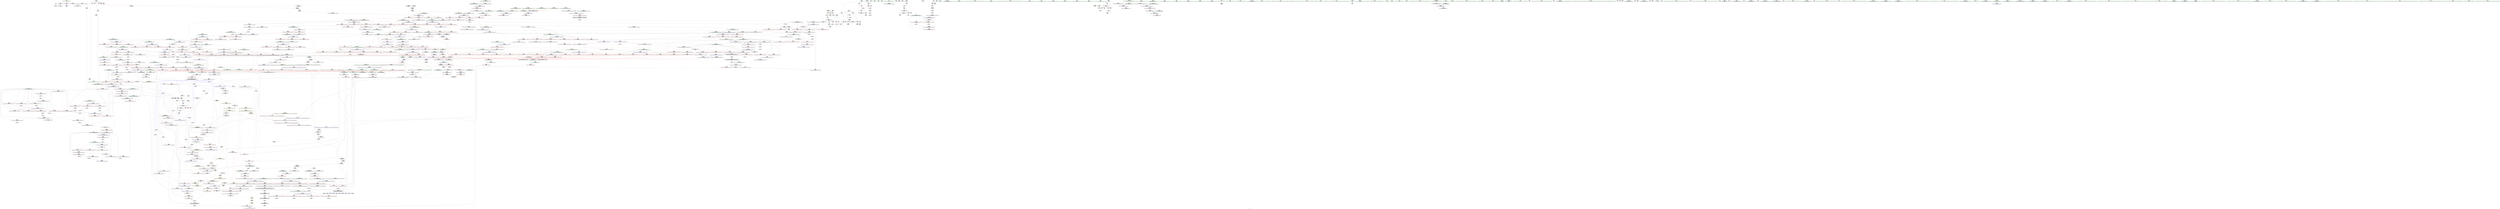 digraph "SVFG" {
	label="SVFG";

	Node0x5574b89ec220 [shape=record,color=grey,label="{NodeID: 0\nNullPtr}"];
	Node0x5574b89ec220 -> Node0x5574b8a481f0[style=solid];
	Node0x5574b89ec220 -> Node0x5574b8a67d30[style=solid];
	Node0x5574b8a4f780 [shape=record,color=red,label="{NodeID: 443\n699\<--675\n\<--__last.addr\n_ZSt10__pop_heapIPiN9__gnu_cxx5__ops15_Iter_less_iterEEvT_S4_S4_RT0_\n}"];
	Node0x5574b8a4f780 -> Node0x5574b8a51b30[style=solid];
	Node0x5574b8aca880 [shape=record,color=black,label="{NodeID: 1218\nMR_122V_6 = PHI(MR_122V_5, MR_122V_3, MR_122V_3, )\npts\{727 \}\n}"];
	Node0x5574b8aca880 -> Node0x5574b8a506f0[style=dashed];
	Node0x5574b8a43190 [shape=record,color=green,label="{NodeID: 111\n553\<--554\n__last.addr\<--__last.addr_field_insensitive\n_ZSt11__sort_heapIPiN9__gnu_cxx5__ops15_Iter_less_iterEEvT_S4_RT0_\n}"];
	Node0x5574b8a43190 -> Node0x5574b8a4e0c0[style=solid];
	Node0x5574b8a43190 -> Node0x5574b8a4e190[style=solid];
	Node0x5574b8a43190 -> Node0x5574b8a4e260[style=solid];
	Node0x5574b8a43190 -> Node0x5574b8a4e330[style=solid];
	Node0x5574b8a43190 -> Node0x5574b8a69de0[style=solid];
	Node0x5574b8a43190 -> Node0x5574b8a69f80[style=solid];
	Node0x5574b8b40bc0 [shape=record,color=black,label="{NodeID: 1661\n1256 = PHI(710, )\n}"];
	Node0x5574b8b40bc0 -> Node0x5574b8a667e0[style=solid];
	Node0x5574b8a65050 [shape=record,color=red,label="{NodeID: 554\n1123\<--1099\n\<--__last.addr\n_ZSt16__insertion_sortIPiN9__gnu_cxx5__ops15_Iter_less_iterEEvT_S4_T0_\n}"];
	Node0x5574b8a65050 -> Node0x5574b8a5f7d0[style=solid];
	Node0x5574b8a48020 [shape=record,color=green,label="{NodeID: 222\n1386\<--1387\n__it.addr\<--__it.addr_field_insensitive\n_ZNK9__gnu_cxx5__ops14_Val_less_iterclIiPiEEbRT_T0_\n}"];
	Node0x5574b8a48020 -> Node0x5574b8a67820[style=solid];
	Node0x5574b8a48020 -> Node0x5574b8a6f190[style=solid];
	Node0x5574b8a6aae0 [shape=record,color=blue,label="{NodeID: 665\n679\<--672\n__comp.addr\<--__comp\n_ZSt10__pop_heapIPiN9__gnu_cxx5__ops15_Iter_less_iterEEvT_S4_S4_RT0_\n}"];
	Node0x5574b8a6aae0 -> Node0x5574b8a4f9f0[style=dashed];
	Node0x5574b8a55c90 [shape=record,color=red,label="{NodeID: 333\n110\<--64\n\<--n\nmain\n}"];
	Node0x5574b8a55c90 -> Node0x5574b8a48590[style=solid];
	Node0x5574b8a88460 [shape=record,color=grey,label="{NodeID: 1108\n198 = Binary(196, 199, )\n}"];
	Node0x5574b8a3f950 [shape=record,color=green,label="{NodeID: 1\n7\<--1\n__dso_handle\<--dummyObj\nGlob }"];
	Node0x5574b8a4f850 [shape=record,color=red,label="{NodeID: 444\n689\<--677\n\<--__result.addr\n_ZSt10__pop_heapIPiN9__gnu_cxx5__ops15_Iter_less_iterEEvT_S4_S4_RT0_\n|{<s0>39}}"];
	Node0x5574b8a4f850:s0 -> Node0x5574b8b478c0[style=solid,color=red];
	Node0x5574b8acad80 [shape=record,color=black,label="{NodeID: 1219\nMR_130V_8 = PHI(MR_130V_7, MR_130V_3, MR_130V_3, )\npts\{735 \}\n}"];
	Node0x5574b8a43260 [shape=record,color=green,label="{NodeID: 112\n555\<--556\n__comp.addr\<--__comp.addr_field_insensitive\n_ZSt11__sort_heapIPiN9__gnu_cxx5__ops15_Iter_less_iterEEvT_S4_RT0_\n}"];
	Node0x5574b8a43260 -> Node0x5574b8a4e400[style=solid];
	Node0x5574b8a43260 -> Node0x5574b8a69eb0[style=solid];
	Node0x5574b8b40d00 [shape=record,color=black,label="{NodeID: 1662\n1281 = PHI(1323, )\n|{<s0>89}}"];
	Node0x5574b8b40d00:s0 -> Node0x5574b8b487d0[style=solid,color=red];
	Node0x5574b8a65120 [shape=record,color=red,label="{NodeID: 555\n1122\<--1101\n\<--__i\n_ZSt16__insertion_sortIPiN9__gnu_cxx5__ops15_Iter_less_iterEEvT_S4_T0_\n}"];
	Node0x5574b8a65120 -> Node0x5574b8a5f7d0[style=solid];
	Node0x5574b8a480f0 [shape=record,color=green,label="{NodeID: 223\n26\<--1398\n_GLOBAL__sub_I_wifi_1_0.cpp\<--_GLOBAL__sub_I_wifi_1_0.cpp_field_insensitive\n}"];
	Node0x5574b8a480f0 -> Node0x5574b8a67c30[style=solid];
	Node0x5574b8a6abb0 [shape=record,color=blue,label="{NodeID: 666\n681\<--691\n__value\<--\n_ZSt10__pop_heapIPiN9__gnu_cxx5__ops15_Iter_less_iterEEvT_S4_S4_RT0_\n}"];
	Node0x5574b8a6abb0 -> Node0x5574b8a4fb90[style=dashed];
	Node0x5574b8a6abb0 -> Node0x5574b8a4fc60[style=dashed];
	Node0x5574b8a55d60 [shape=record,color=red,label="{NodeID: 334\n120\<--64\n\<--n\nmain\n}"];
	Node0x5574b8a55d60 -> Node0x5574b8a5f050[style=solid];
	Node0x5574b8a885e0 [shape=record,color=grey,label="{NodeID: 1109\n703 = Binary(701, 702, )\n}"];
	Node0x5574b8a885e0 -> Node0x5574b8a873e0[style=solid];
	Node0x5574b8a3f9e0 [shape=record,color=green,label="{NodeID: 2\n11\<--1\n.str\<--dummyObj\nGlob }"];
	Node0x5574b8a4f920 [shape=record,color=red,label="{NodeID: 445\n696\<--677\n\<--__result.addr\n_ZSt10__pop_heapIPiN9__gnu_cxx5__ops15_Iter_less_iterEEvT_S4_S4_RT0_\n}"];
	Node0x5574b8a4f920 -> Node0x5574b8a6ac80[style=solid];
	Node0x5574b8a43330 [shape=record,color=green,label="{NodeID: 113\n584\<--585\n__first.addr\<--__first.addr_field_insensitive\n_ZSt11__make_heapIPiN9__gnu_cxx5__ops15_Iter_less_iterEEvT_S4_RT0_\n}"];
	Node0x5574b8a43330 -> Node0x5574b8a4e4d0[style=solid];
	Node0x5574b8a43330 -> Node0x5574b8a4e5a0[style=solid];
	Node0x5574b8a43330 -> Node0x5574b8a4e670[style=solid];
	Node0x5574b8a43330 -> Node0x5574b8a4e740[style=solid];
	Node0x5574b8a43330 -> Node0x5574b8a6a050[style=solid];
	Node0x5574b8b40e40 [shape=record,color=black,label="{NodeID: 1663\n1285 = PHI(1323, )\n|{<s0>89}}"];
	Node0x5574b8b40e40:s0 -> Node0x5574b8b488e0[style=solid,color=red];
	Node0x5574b8a651f0 [shape=record,color=red,label="{NodeID: 556\n1126\<--1101\n\<--__i\n_ZSt16__insertion_sortIPiN9__gnu_cxx5__ops15_Iter_less_iterEEvT_S4_T0_\n|{<s0>71}}"];
	Node0x5574b8a651f0:s0 -> Node0x5574b8b44850[style=solid,color=red];
	Node0x5574b8a481f0 [shape=record,color=black,label="{NodeID: 224\n2\<--3\ndummyVal\<--dummyVal\n}"];
	Node0x5574b8a6ac80 [shape=record,color=blue,label="{NodeID: 667\n696\<--695\n\<--\n_ZSt10__pop_heapIPiN9__gnu_cxx5__ops15_Iter_less_iterEEvT_S4_S4_RT0_\n|{|<s1>42}}"];
	Node0x5574b8a6ac80 -> Node0x5574b8a4fc60[style=dashed];
	Node0x5574b8a6ac80:s1 -> Node0x5574b8abe580[style=dashed,color=red];
	Node0x5574b8a55e30 [shape=record,color=red,label="{NodeID: 335\n95\<--66\n\<--i\nmain\n}"];
	Node0x5574b8a55e30 -> Node0x5574b8a5fdd0[style=solid];
	Node0x5574b8a88760 [shape=record,color=grey,label="{NodeID: 1110\n809 = Binary(808, 568, )\n}"];
	Node0x5574b8a88760 -> Node0x5574b8a6b7e0[style=solid];
	Node0x5574b8a3fc90 [shape=record,color=green,label="{NodeID: 3\n13\<--1\n.str.1\<--dummyObj\nGlob }"];
	Node0x5574b8a4f9f0 [shape=record,color=red,label="{NodeID: 446\n707\<--679\n\<--__comp.addr\n_ZSt10__pop_heapIPiN9__gnu_cxx5__ops15_Iter_less_iterEEvT_S4_S4_RT0_\n}"];
	Node0x5574b8abbe80 [shape=record,color=black,label="{NodeID: 1221\nMR_2V_2 = PHI(MR_2V_1, MR_2V_3, )\npts\{10 \}\n|{<s0>25|<s1>27}}"];
	Node0x5574b8abbe80:s0 -> Node0x5574b8a74550[style=dashed,color=blue];
	Node0x5574b8abbe80:s1 -> Node0x5574b8ac9e80[style=dashed,color=blue];
	Node0x5574b8a48690 [shape=record,color=green,label="{NodeID: 114\n586\<--587\n__last.addr\<--__last.addr_field_insensitive\n_ZSt11__make_heapIPiN9__gnu_cxx5__ops15_Iter_less_iterEEvT_S4_RT0_\n}"];
	Node0x5574b8a48690 -> Node0x5574b8a4e810[style=solid];
	Node0x5574b8a48690 -> Node0x5574b8a4e8e0[style=solid];
	Node0x5574b8a48690 -> Node0x5574b8a6a120[style=solid];
	Node0x5574b8b40f80 [shape=record,color=black,label="{NodeID: 1664\n1287 = PHI(1323, )\n|{<s0>89}}"];
	Node0x5574b8b40f80:s0 -> Node0x5574b8b489f0[style=solid,color=red];
	Node0x5574b8a652c0 [shape=record,color=red,label="{NodeID: 557\n1130\<--1101\n\<--__i\n_ZSt16__insertion_sortIPiN9__gnu_cxx5__ops15_Iter_less_iterEEvT_S4_T0_\n|{<s0>72}}"];
	Node0x5574b8a652c0:s0 -> Node0x5574b8b478c0[style=solid,color=red];
	Node0x5574b8a482f0 [shape=record,color=black,label="{NodeID: 225\n37\<--38\n\<--_ZNSt8ios_base4InitD1Ev\nCan only get source location for instruction, argument, global var or function.}"];
	Node0x5574b8a6ad50 [shape=record,color=blue,label="{NodeID: 668\n712\<--711\n__t.addr\<--__t\n_ZSt4moveIRiEONSt16remove_referenceIT_E4typeEOS2_\n}"];
	Node0x5574b8a6ad50 -> Node0x5574b8a4fd30[style=dashed];
	Node0x5574b8a55f00 [shape=record,color=red,label="{NodeID: 336\n99\<--66\n\<--i\nmain\n}"];
	Node0x5574b8a55f00 -> Node0x5574b8a484c0[style=solid];
	Node0x5574b8a888e0 [shape=record,color=grey,label="{NodeID: 1111\n284 = Binary(282, 283, )\n}"];
	Node0x5574b8a888e0 -> Node0x5574b8a85eb0[style=solid];
	Node0x5574b8a3fd20 [shape=record,color=green,label="{NodeID: 4\n15\<--1\n.str.2\<--dummyObj\nGlob }"];
	Node0x5574b8a4fac0 [shape=record,color=red,label="{NodeID: 447\n691\<--690\n\<--call\n_ZSt10__pop_heapIPiN9__gnu_cxx5__ops15_Iter_less_iterEEvT_S4_S4_RT0_\n}"];
	Node0x5574b8a4fac0 -> Node0x5574b8a6abb0[style=solid];
	Node0x5574b8abc380 [shape=record,color=black,label="{NodeID: 1222\nMR_194V_2 = PHI(MR_194V_1, MR_194V_4, )\npts\{1102 \}\n}"];
	Node0x5574b8a48720 [shape=record,color=green,label="{NodeID: 115\n588\<--589\n__comp.addr\<--__comp.addr_field_insensitive\n_ZSt11__make_heapIPiN9__gnu_cxx5__ops15_Iter_less_iterEEvT_S4_RT0_\n}"];
	Node0x5574b8a48720 -> Node0x5574b8a4e9b0[style=solid];
	Node0x5574b8a48720 -> Node0x5574b8a6a1f0[style=solid];
	Node0x5574b8b410c0 [shape=record,color=black,label="{NodeID: 1665\n1288 = PHI(1299, )\n}"];
	Node0x5574b8b410c0 -> Node0x5574b8a520e0[style=solid];
	Node0x5574b8a65390 [shape=record,color=red,label="{NodeID: 558\n1135\<--1101\n\<--__i\n_ZSt16__insertion_sortIPiN9__gnu_cxx5__ops15_Iter_less_iterEEvT_S4_T0_\n|{<s0>73}}"];
	Node0x5574b8a65390:s0 -> Node0x5574b8b43700[style=solid,color=red];
	Node0x5574b8a483f0 [shape=record,color=black,label="{NodeID: 226\n53\<--75\nmain_ret\<--\nmain\n}"];
	Node0x5574b8a6ae20 [shape=record,color=blue,label="{NodeID: 669\n724\<--718\n__first.addr\<--__first\n_ZSt13__adjust_heapIPiliN9__gnu_cxx5__ops15_Iter_less_iterEEvT_T0_S5_T1_T2_\n}"];
	Node0x5574b8a6ae20 -> Node0x5574b8a4fe00[style=dashed];
	Node0x5574b8a6ae20 -> Node0x5574b8a4fed0[style=dashed];
	Node0x5574b8a6ae20 -> Node0x5574b8a4ffa0[style=dashed];
	Node0x5574b8a6ae20 -> Node0x5574b8a50070[style=dashed];
	Node0x5574b8a6ae20 -> Node0x5574b8a50140[style=dashed];
	Node0x5574b8a6ae20 -> Node0x5574b8a50210[style=dashed];
	Node0x5574b8a6ae20 -> Node0x5574b8a502e0[style=dashed];
	Node0x5574b8a55fd0 [shape=record,color=red,label="{NodeID: 337\n106\<--66\n\<--i\nmain\n}"];
	Node0x5574b8a55fd0 -> Node0x5574b8a5ed50[style=solid];
	Node0x5574b8a88a60 [shape=record,color=grey,label="{NodeID: 1112\n800 = Binary(799, 568, )\n}"];
	Node0x5574b8a3fdb0 [shape=record,color=green,label="{NodeID: 5\n17\<--1\n_ZSt4cerr\<--dummyObj\nGlob }"];
	Node0x5574b8a4fb90 [shape=record,color=red,label="{NodeID: 448\n695\<--694\n\<--call1\n_ZSt10__pop_heapIPiN9__gnu_cxx5__ops15_Iter_less_iterEEvT_S4_S4_RT0_\n}"];
	Node0x5574b8a4fb90 -> Node0x5574b8a6ac80[style=solid];
	Node0x5574b8abc880 [shape=record,color=black,label="{NodeID: 1223\nMR_196V_2 = PHI(MR_196V_1, MR_196V_3, )\npts\{1104 \}\n}"];
	Node0x5574b8a487f0 [shape=record,color=green,label="{NodeID: 116\n590\<--591\n__len\<--__len_field_insensitive\n_ZSt11__make_heapIPiN9__gnu_cxx5__ops15_Iter_less_iterEEvT_S4_RT0_\n}"];
	Node0x5574b8a487f0 -> Node0x5574b8a4ea80[style=solid];
	Node0x5574b8a487f0 -> Node0x5574b8a4eb50[style=solid];
	Node0x5574b8a487f0 -> Node0x5574b8a6a2c0[style=solid];
	Node0x5574b8b41200 [shape=record,color=black,label="{NodeID: 1666\n1319 = PHI(1330, )\n}"];
	Node0x5574b8b41200 -> Node0x5574b8a52280[style=solid];
	Node0x5574b8a65460 [shape=record,color=red,label="{NodeID: 559\n1136\<--1101\n\<--__i\n_ZSt16__insertion_sortIPiN9__gnu_cxx5__ops15_Iter_less_iterEEvT_S4_T0_\n}"];
	Node0x5574b8a65460 -> Node0x5574b8a541c0[style=solid];
	Node0x5574b8a484c0 [shape=record,color=black,label="{NodeID: 227\n100\<--99\nidx.ext\<--\nmain\n}"];
	Node0x5574b8a6aef0 [shape=record,color=blue,label="{NodeID: 670\n726\<--719\n__holeIndex.addr\<--__holeIndex\n_ZSt13__adjust_heapIPiliN9__gnu_cxx5__ops15_Iter_less_iterEEvT_T0_S5_T1_T2_\n}"];
	Node0x5574b8a6aef0 -> Node0x5574b8a503b0[style=dashed];
	Node0x5574b8a6aef0 -> Node0x5574b8a50480[style=dashed];
	Node0x5574b8a6aef0 -> Node0x5574b8a50550[style=dashed];
	Node0x5574b8a6aef0 -> Node0x5574b8a50620[style=dashed];
	Node0x5574b8a6aef0 -> Node0x5574b8a6b570[style=dashed];
	Node0x5574b8a6aef0 -> Node0x5574b8a6b7e0[style=dashed];
	Node0x5574b8a6aef0 -> Node0x5574b8aca880[style=dashed];
	Node0x5574b8a560a0 [shape=record,color=red,label="{NodeID: 338\n142\<--68\n\<--h\nmain\n}"];
	Node0x5574b8a560a0 -> Node0x5574b8a5e5d0[style=solid];
	Node0x5574b8a85eb0 [shape=record,color=grey,label="{NodeID: 1113\n285 = Binary(284, 286, )\n|{<s0>18}}"];
	Node0x5574b8a85eb0:s0 -> Node0x5574b8b46a00[style=solid,color=red];
	Node0x5574b8a3fe40 [shape=record,color=green,label="{NodeID: 6\n18\<--1\n.str.3\<--dummyObj\nGlob }"];
	Node0x5574b8a4fc60 [shape=record,color=red,label="{NodeID: 449\n706\<--705\n\<--call2\n_ZSt10__pop_heapIPiN9__gnu_cxx5__ops15_Iter_less_iterEEvT_S4_S4_RT0_\n|{<s0>42}}"];
	Node0x5574b8a4fc60:s0 -> Node0x5574b8b42740[style=solid,color=red];
	Node0x5574b8abcd80 [shape=record,color=black,label="{NodeID: 1224\nMR_2V_3 = PHI(MR_2V_5, MR_2V_2, )\npts\{10 \}\n|{|<s1>28|<s2>33|<s3>34|<s4>34|<s5>34}}"];
	Node0x5574b8abcd80 -> Node0x5574b8abcd80[style=dashed];
	Node0x5574b8abcd80:s1 -> Node0x5574b8a73bb0[style=dashed,color=blue];
	Node0x5574b8abcd80:s2 -> Node0x5574b8ad7290[style=dashed,color=red];
	Node0x5574b8abcd80:s3 -> Node0x5574b8a4fac0[style=dashed,color=red];
	Node0x5574b8abcd80:s4 -> Node0x5574b8a4fb90[style=dashed,color=red];
	Node0x5574b8abcd80:s5 -> Node0x5574b8a6ac80[style=dashed,color=red];
	Node0x5574b8a488c0 [shape=record,color=green,label="{NodeID: 117\n592\<--593\n__parent\<--__parent_field_insensitive\n_ZSt11__make_heapIPiN9__gnu_cxx5__ops15_Iter_less_iterEEvT_S4_RT0_\n}"];
	Node0x5574b8a488c0 -> Node0x5574b8a4ec20[style=solid];
	Node0x5574b8a488c0 -> Node0x5574b8a4ecf0[style=solid];
	Node0x5574b8a488c0 -> Node0x5574b8a4edc0[style=solid];
	Node0x5574b8a488c0 -> Node0x5574b8a4ee90[style=solid];
	Node0x5574b8a488c0 -> Node0x5574b8a6a390[style=solid];
	Node0x5574b8a488c0 -> Node0x5574b8a6a530[style=solid];
	Node0x5574b8b41340 [shape=record,color=black,label="{NodeID: 1667\n260 = PHI(233, )\n0th arg _ZSt6__sortIPiN9__gnu_cxx5__ops15_Iter_less_iterEEvT_S4_T0_ }"];
	Node0x5574b8b41340 -> Node0x5574b8a68b30[style=solid];
	Node0x5574b8a65530 [shape=record,color=red,label="{NodeID: 560\n1146\<--1101\n\<--__i\n_ZSt16__insertion_sortIPiN9__gnu_cxx5__ops15_Iter_less_iterEEvT_S4_T0_\n|{<s0>76}}"];
	Node0x5574b8a65530:s0 -> Node0x5574b8b415c0[style=solid,color=red];
	Node0x5574b8ad92c0 [shape=record,color=yellow,style=double,label="{NodeID: 1335\n115V_1 = ENCHI(MR_115V_0)\npts\{595 731 856 1072 1104 1226 \}\nFun[_ZSt10__pop_heapIPiN9__gnu_cxx5__ops15_Iter_less_iterEEvT_S4_S4_RT0_]}"];
	Node0x5574b8ad92c0 -> Node0x5574b8a4fac0[style=dashed];
	Node0x5574b8ad92c0 -> Node0x5574b8a4fb90[style=dashed];
	Node0x5574b8ad92c0 -> Node0x5574b8a4fc60[style=dashed];
	Node0x5574b8a48590 [shape=record,color=black,label="{NodeID: 228\n111\<--110\nidx.ext7\<--\nmain\n}"];
	Node0x5574b8a6afc0 [shape=record,color=blue,label="{NodeID: 671\n728\<--720\n__len.addr\<--__len\n_ZSt13__adjust_heapIPiliN9__gnu_cxx5__ops15_Iter_less_iterEEvT_T0_S5_T1_T2_\n}"];
	Node0x5574b8a6afc0 -> Node0x5574b8a60660[style=dashed];
	Node0x5574b8a6afc0 -> Node0x5574b8a60730[style=dashed];
	Node0x5574b8a6afc0 -> Node0x5574b8a60800[style=dashed];
	Node0x5574b8a56170 [shape=record,color=red,label="{NodeID: 339\n146\<--68\n\<--h\nmain\n}"];
	Node0x5574b8a56170 -> Node0x5574b8a91b70[style=solid];
	Node0x5574b8a5c650 [shape=record,color=grey,label="{NodeID: 1114\n290 = Binary(287, 291, )\n|{<s0>19}}"];
	Node0x5574b8a5c650:s0 -> Node0x5574b8b45d10[style=solid,color=red];
	Node0x5574b8a40680 [shape=record,color=green,label="{NodeID: 7\n20\<--1\n.str.4\<--dummyObj\nGlob }"];
	Node0x5574b8a4fd30 [shape=record,color=red,label="{NodeID: 450\n715\<--712\n\<--__t.addr\n_ZSt4moveIRiEONSt16remove_referenceIT_E4typeEOS2_\n}"];
	Node0x5574b8a4fd30 -> Node0x5574b8a51cd0[style=solid];
	Node0x5574b8acdba0 [shape=record,color=black,label="{NodeID: 1225\nMR_73V_3 = PHI(MR_73V_4, MR_73V_2, )\npts\{512 \}\n}"];
	Node0x5574b8acdba0 -> Node0x5574b8a4dbe0[style=dashed];
	Node0x5574b8acdba0 -> Node0x5574b8a4dcb0[style=dashed];
	Node0x5574b8acdba0 -> Node0x5574b8a4dd80[style=dashed];
	Node0x5574b8acdba0 -> Node0x5574b8a4de50[style=dashed];
	Node0x5574b8acdba0 -> Node0x5574b8a69c40[style=dashed];
	Node0x5574b8a48990 [shape=record,color=green,label="{NodeID: 118\n594\<--595\n__value\<--__value_field_insensitive\n_ZSt11__make_heapIPiN9__gnu_cxx5__ops15_Iter_less_iterEEvT_S4_RT0_\n|{|<s1>37}}"];
	Node0x5574b8a48990 -> Node0x5574b8a6a460[style=solid];
	Node0x5574b8a48990:s1 -> Node0x5574b8b478c0[style=solid,color=red];
	Node0x5574b8b41480 [shape=record,color=black,label="{NodeID: 1668\n261 = PHI(234, )\n1st arg _ZSt6__sortIPiN9__gnu_cxx5__ops15_Iter_less_iterEEvT_S4_T0_ }"];
	Node0x5574b8b41480 -> Node0x5574b8a68c00[style=solid];
	Node0x5574b8a65600 [shape=record,color=red,label="{NodeID: 561\n1155\<--1101\n\<--__i\n_ZSt16__insertion_sortIPiN9__gnu_cxx5__ops15_Iter_less_iterEEvT_S4_T0_\n}"];
	Node0x5574b8a65600 -> Node0x5574b8a54290[style=solid];
	Node0x5574b8a507b0 [shape=record,color=black,label="{NodeID: 229\n129\<--128\nidxprom\<--\nmain\n}"];
	Node0x5574b8a6b090 [shape=record,color=blue,label="{NodeID: 672\n730\<--721\n__value.addr\<--__value\n_ZSt13__adjust_heapIPiliN9__gnu_cxx5__ops15_Iter_less_iterEEvT_T0_S5_T1_T2_\n}"];
	Node0x5574b8a6b090 -> Node0x5574b8a61290[style=dashed];
	Node0x5574b8a6b090 -> Node0x5574b8a61360[style=dashed];
	Node0x5574b8a6b090 -> Node0x5574b8a61430[style=dashed];
	Node0x5574b8a56240 [shape=record,color=red,label="{NodeID: 340\n177\<--68\n\<--h\nmain\n}"];
	Node0x5574b8a5c7d0 [shape=record,color=grey,label="{NodeID: 1115\n899 = Binary(898, 291, )\n}"];
	Node0x5574b8a5c7d0 -> Node0x5574b8a6c0d0[style=solid];
	Node0x5574b8a40710 [shape=record,color=green,label="{NodeID: 8\n22\<--1\n.str.5\<--dummyObj\nGlob }"];
	Node0x5574b8a4fe00 [shape=record,color=red,label="{NodeID: 451\n759\<--724\n\<--__first.addr\n_ZSt13__adjust_heapIPiliN9__gnu_cxx5__ops15_Iter_less_iterEEvT_T0_S5_T1_T2_\n}"];
	Node0x5574b8a4fe00 -> Node0x5574b8a54ab0[style=solid];
	Node0x5574b8a48a60 [shape=record,color=green,label="{NodeID: 119\n596\<--597\nagg.tmp\<--agg.tmp_field_insensitive\n_ZSt11__make_heapIPiN9__gnu_cxx5__ops15_Iter_less_iterEEvT_S4_RT0_\n}"];
	Node0x5574b8b415c0 [shape=record,color=black,label="{NodeID: 1669\n1220 = PHI(1146, 1186, )\n0th arg _ZSt25__unguarded_linear_insertIPiN9__gnu_cxx5__ops14_Val_less_iterEEvT_T0_ }"];
	Node0x5574b8b415c0 -> Node0x5574b8a6de10[style=solid];
	Node0x5574b8a656d0 [shape=record,color=red,label="{NodeID: 562\n1132\<--1131\n\<--call3\n_ZSt16__insertion_sortIPiN9__gnu_cxx5__ops15_Iter_less_iterEEvT_S4_T0_\n}"];
	Node0x5574b8a656d0 -> Node0x5574b8a6d5f0[style=solid];
	Node0x5574b8a50880 [shape=record,color=black,label="{NodeID: 230\n136\<--135\nidxprom14\<--\nmain\n}"];
	Node0x5574b8a6b160 [shape=record,color=blue,label="{NodeID: 673\n732\<--744\n__topIndex\<--\n_ZSt13__adjust_heapIPiliN9__gnu_cxx5__ops15_Iter_less_iterEEvT_T0_S5_T1_T2_\n}"];
	Node0x5574b8a6b160 -> Node0x5574b8a608d0[style=dashed];
	Node0x5574b8a56310 [shape=record,color=red,label="{NodeID: 341\n124\<--70\n\<--i9\nmain\n}"];
	Node0x5574b8a56310 -> Node0x5574b8a91e70[style=solid];
	Node0x5574b8a5c950 [shape=record,color=grey,label="{NodeID: 1116\n898 = Binary(897, 568, )\n}"];
	Node0x5574b8a5c950 -> Node0x5574b8a5c7d0[style=solid];
	Node0x5574b8a407a0 [shape=record,color=green,label="{NodeID: 9\n25\<--1\n\<--dummyObj\nCan only get source location for instruction, argument, global var or function.}"];
	Node0x5574b8a4fed0 [shape=record,color=red,label="{NodeID: 452\n762\<--724\n\<--__first.addr\n_ZSt13__adjust_heapIPiliN9__gnu_cxx5__ops15_Iter_less_iterEEvT_T0_S5_T1_T2_\n}"];
	Node0x5574b8a4fed0 -> Node0x5574b8a54b80[style=solid];
	Node0x5574b8a48b30 [shape=record,color=green,label="{NodeID: 120\n626\<--627\n_ZSt4moveIRiEONSt16remove_referenceIT_E4typeEOS2_\<--_ZSt4moveIRiEONSt16remove_referenceIT_E4typeEOS2__field_insensitive\n}"];
	Node0x5574b8b417d0 [shape=record,color=black,label="{NodeID: 1670\n1050 = PHI(956, 966, 970, 980, 988, 992, 1042, )\n0th arg _ZSt9iter_swapIPiS0_EvT_T0_ }"];
	Node0x5574b8b417d0 -> Node0x5574b8a6cdd0[style=solid];
	Node0x5574b8a657a0 [shape=record,color=red,label="{NodeID: 563\n1142\<--1141\n\<--call6\n_ZSt16__insertion_sortIPiN9__gnu_cxx5__ops15_Iter_less_iterEEvT_S4_T0_\n}"];
	Node0x5574b8a657a0 -> Node0x5574b8a6d6c0[style=solid];
	Node0x5574b8a50950 [shape=record,color=black,label="{NodeID: 231\n154\<--153\nidxprom21\<--\nmain\n}"];
	Node0x5574b8a6b230 [shape=record,color=blue,label="{NodeID: 674\n734\<--746\n__secondChild\<--\n_ZSt13__adjust_heapIPiliN9__gnu_cxx5__ops15_Iter_less_iterEEvT_T0_S5_T1_T2_\n}"];
	Node0x5574b8a6b230 -> Node0x5574b8a609a0[style=dashed];
	Node0x5574b8a6b230 -> Node0x5574b8a60a70[style=dashed];
	Node0x5574b8a6b230 -> Node0x5574b8a60f50[style=dashed];
	Node0x5574b8a6b230 -> Node0x5574b8a61020[style=dashed];
	Node0x5574b8a6b230 -> Node0x5574b8a6b300[style=dashed];
	Node0x5574b8a6b230 -> Node0x5574b8a6b640[style=dashed];
	Node0x5574b8a6b230 -> Node0x5574b8acad80[style=dashed];
	Node0x5574b8a563e0 [shape=record,color=red,label="{NodeID: 342\n128\<--70\n\<--i9\nmain\n}"];
	Node0x5574b8a563e0 -> Node0x5574b8a507b0[style=solid];
	Node0x5574b8a5cad0 [shape=record,color=grey,label="{NodeID: 1117\n757 = Binary(291, 756, )\n}"];
	Node0x5574b8a5cad0 -> Node0x5574b8a6b300[style=solid];
	Node0x5574b8a40830 [shape=record,color=green,label="{NodeID: 10\n75\<--1\n\<--dummyObj\nCan only get source location for instruction, argument, global var or function.}"];
	Node0x5574b8a4ffa0 [shape=record,color=red,label="{NodeID: 453\n772\<--724\n\<--__first.addr\n_ZSt13__adjust_heapIPiliN9__gnu_cxx5__ops15_Iter_less_iterEEvT_T0_S5_T1_T2_\n}"];
	Node0x5574b8a4ffa0 -> Node0x5574b8a54c50[style=solid];
	Node0x5574b8a48c00 [shape=record,color=green,label="{NodeID: 121\n637\<--638\n_ZSt13__adjust_heapIPiliN9__gnu_cxx5__ops15_Iter_less_iterEEvT_T0_S5_T1_T2_\<--_ZSt13__adjust_heapIPiliN9__gnu_cxx5__ops15_Iter_less_iterEEvT_T0_S5_T1_T2__field_insensitive\n}"];
	Node0x5574b8b41d60 [shape=record,color=black,label="{NodeID: 1671\n1051 = PHI(957, 967, 971, 981, 989, 993, 1043, )\n1st arg _ZSt9iter_swapIPiS0_EvT_T0_ }"];
	Node0x5574b8b41d60 -> Node0x5574b8a6cea0[style=solid];
	Node0x5574b8a65870 [shape=record,color=red,label="{NodeID: 564\n1179\<--1165\n\<--__first.addr\n_ZSt26__unguarded_insertion_sortIPiN9__gnu_cxx5__ops15_Iter_less_iterEEvT_S4_T0_\n}"];
	Node0x5574b8a65870 -> Node0x5574b8a6da00[style=solid];
	Node0x5574b8ad9700 [shape=record,color=yellow,style=double,label="{NodeID: 1339\n2V_1 = ENCHI(MR_2V_0)\npts\{10 \}\nFun[_ZSt22__move_median_to_firstIPiN9__gnu_cxx5__ops15_Iter_less_iterEEvT_S4_S4_S4_T0_]|{<s0>53|<s1>54|<s2>55|<s3>56|<s4>57|<s5>58|<s6>59|<s7>60|<s8>61|<s9>62|<s10>63}}"];
	Node0x5574b8ad9700:s0 -> Node0x5574b8ad7290[style=dashed,color=red];
	Node0x5574b8ad9700:s1 -> Node0x5574b8ad7290[style=dashed,color=red];
	Node0x5574b8ad9700:s2 -> Node0x5574b8ad4330[style=dashed,color=red];
	Node0x5574b8ad9700:s3 -> Node0x5574b8ad7290[style=dashed,color=red];
	Node0x5574b8ad9700:s4 -> Node0x5574b8ad4330[style=dashed,color=red];
	Node0x5574b8ad9700:s5 -> Node0x5574b8ad4330[style=dashed,color=red];
	Node0x5574b8ad9700:s6 -> Node0x5574b8ad7290[style=dashed,color=red];
	Node0x5574b8ad9700:s7 -> Node0x5574b8ad4330[style=dashed,color=red];
	Node0x5574b8ad9700:s8 -> Node0x5574b8ad7290[style=dashed,color=red];
	Node0x5574b8ad9700:s9 -> Node0x5574b8ad4330[style=dashed,color=red];
	Node0x5574b8ad9700:s10 -> Node0x5574b8ad4330[style=dashed,color=red];
	Node0x5574b8a50a20 [shape=record,color=black,label="{NodeID: 232\n158\<--157\nidxprom23\<--\nmain\n}"];
	Node0x5574b8a6b300 [shape=record,color=blue,label="{NodeID: 675\n734\<--757\n__secondChild\<--mul\n_ZSt13__adjust_heapIPiliN9__gnu_cxx5__ops15_Iter_less_iterEEvT_T0_S5_T1_T2_\n}"];
	Node0x5574b8a6b300 -> Node0x5574b8a609a0[style=dashed];
	Node0x5574b8a6b300 -> Node0x5574b8a60a70[style=dashed];
	Node0x5574b8a6b300 -> Node0x5574b8a60b40[style=dashed];
	Node0x5574b8a6b300 -> Node0x5574b8a60c10[style=dashed];
	Node0x5574b8a6b300 -> Node0x5574b8a60ce0[style=dashed];
	Node0x5574b8a6b300 -> Node0x5574b8a60db0[style=dashed];
	Node0x5574b8a6b300 -> Node0x5574b8a60e80[style=dashed];
	Node0x5574b8a6b300 -> Node0x5574b8a60f50[style=dashed];
	Node0x5574b8a6b300 -> Node0x5574b8a61020[style=dashed];
	Node0x5574b8a6b300 -> Node0x5574b8a6b300[style=dashed];
	Node0x5574b8a6b300 -> Node0x5574b8a6b3d0[style=dashed];
	Node0x5574b8a6b300 -> Node0x5574b8a6b640[style=dashed];
	Node0x5574b8a6b300 -> Node0x5574b8acad80[style=dashed];
	Node0x5574b8a564b0 [shape=record,color=red,label="{NodeID: 343\n135\<--70\n\<--i9\nmain\n}"];
	Node0x5574b8a564b0 -> Node0x5574b8a50880[style=solid];
	Node0x5574b8a5cc50 [shape=record,color=grey,label="{NodeID: 1118\n756 = Binary(755, 568, )\n}"];
	Node0x5574b8a5cc50 -> Node0x5574b8a5cad0[style=solid];
	Node0x5574b8a40930 [shape=record,color=green,label="{NodeID: 11\n85\<--1\n\<--dummyObj\nCan only get source location for instruction, argument, global var or function.}"];
	Node0x5574b8a50070 [shape=record,color=red,label="{NodeID: 454\n777\<--724\n\<--__first.addr\n_ZSt13__adjust_heapIPiliN9__gnu_cxx5__ops15_Iter_less_iterEEvT_T0_S5_T1_T2_\n}"];
	Node0x5574b8a50070 -> Node0x5574b8a54d20[style=solid];
	Node0x5574b8a48d00 [shape=record,color=green,label="{NodeID: 122\n652\<--653\nthis.addr\<--this.addr_field_insensitive\n_ZNK9__gnu_cxx5__ops15_Iter_less_iterclIPiS3_EEbT_T0_\n}"];
	Node0x5574b8a48d00 -> Node0x5574b8a4f100[style=solid];
	Node0x5574b8a48d00 -> Node0x5574b8a6a600[style=solid];
	Node0x5574b8b42020 [shape=record,color=black,label="{NodeID: 1672\n1331 = PHI(1316, )\n0th arg _ZNSt20__copy_move_backwardILb1ELb1ESt26random_access_iterator_tagE13__copy_move_bIiEEPT_PKS3_S6_S4_ }"];
	Node0x5574b8b42020 -> Node0x5574b8a6ebe0[style=solid];
	Node0x5574b8a65940 [shape=record,color=red,label="{NodeID: 565\n1183\<--1167\n\<--__last.addr\n_ZSt26__unguarded_insertion_sortIPiN9__gnu_cxx5__ops15_Iter_less_iterEEvT_S4_T0_\n}"];
	Node0x5574b8a65940 -> Node0x5574b8a603d0[style=solid];
	Node0x5574b8a50af0 [shape=record,color=black,label="{NodeID: 233\n195\<--194\nconv\<--sub35\nmain\n}"];
	Node0x5574b8a50af0 -> Node0x5574b8a882e0[style=solid];
	Node0x5574b8a6b3d0 [shape=record,color=blue,label="{NodeID: 676\n734\<--769\n__secondChild\<--dec\n_ZSt13__adjust_heapIPiliN9__gnu_cxx5__ops15_Iter_less_iterEEvT_T0_S5_T1_T2_\n}"];
	Node0x5574b8a6b3d0 -> Node0x5574b8a609a0[style=dashed];
	Node0x5574b8a6b3d0 -> Node0x5574b8a60a70[style=dashed];
	Node0x5574b8a6b3d0 -> Node0x5574b8a60db0[style=dashed];
	Node0x5574b8a6b3d0 -> Node0x5574b8a60e80[style=dashed];
	Node0x5574b8a6b3d0 -> Node0x5574b8a60f50[style=dashed];
	Node0x5574b8a6b3d0 -> Node0x5574b8a61020[style=dashed];
	Node0x5574b8a6b3d0 -> Node0x5574b8a6b300[style=dashed];
	Node0x5574b8a6b3d0 -> Node0x5574b8a6b640[style=dashed];
	Node0x5574b8a6b3d0 -> Node0x5574b8acad80[style=dashed];
	Node0x5574b8a56580 [shape=record,color=red,label="{NodeID: 344\n149\<--70\n\<--i9\nmain\n}"];
	Node0x5574b8a56580 -> Node0x5574b8a91570[style=solid];
	Node0x5574b8a5cdd0 [shape=record,color=grey,label="{NodeID: 1119\n479 = Binary(478, 291, )\n}"];
	Node0x5574b8a40a30 [shape=record,color=green,label="{NodeID: 12\n167\<--1\n\<--dummyObj\nCan only get source location for instruction, argument, global var or function.}"];
	Node0x5574b8a50140 [shape=record,color=red,label="{NodeID: 455\n798\<--724\n\<--__first.addr\n_ZSt13__adjust_heapIPiliN9__gnu_cxx5__ops15_Iter_less_iterEEvT_T0_S5_T1_T2_\n}"];
	Node0x5574b8a50140 -> Node0x5574b8a54df0[style=solid];
	Node0x5574b8a48dd0 [shape=record,color=green,label="{NodeID: 123\n654\<--655\n__it1.addr\<--__it1.addr_field_insensitive\n_ZNK9__gnu_cxx5__ops15_Iter_less_iterclIPiS3_EEbT_T0_\n}"];
	Node0x5574b8a48dd0 -> Node0x5574b8a4f1d0[style=solid];
	Node0x5574b8a48dd0 -> Node0x5574b8a6a6d0[style=solid];
	Node0x5574b8b42130 [shape=record,color=black,label="{NodeID: 1673\n1332 = PHI(1317, )\n1st arg _ZNSt20__copy_move_backwardILb1ELb1ESt26random_access_iterator_tagE13__copy_move_bIiEEPT_PKS3_S6_S4_ }"];
	Node0x5574b8b42130 -> Node0x5574b8a6ecb0[style=solid];
	Node0x5574b8a65a10 [shape=record,color=red,label="{NodeID: 566\n1182\<--1169\n\<--__i\n_ZSt26__unguarded_insertion_sortIPiN9__gnu_cxx5__ops15_Iter_less_iterEEvT_S4_T0_\n}"];
	Node0x5574b8a65a10 -> Node0x5574b8a603d0[style=solid];
	Node0x5574b8a50bc0 [shape=record,color=black,label="{NodeID: 234\n282\<--280\nsub.ptr.lhs.cast\<--\n_ZSt6__sortIPiN9__gnu_cxx5__ops15_Iter_less_iterEEvT_S4_T0_\n}"];
	Node0x5574b8a50bc0 -> Node0x5574b8a888e0[style=solid];
	Node0x5574b8a6b4a0 [shape=record,color=blue,label="{NodeID: 677\n779\<--776\nadd.ptr5\<--\n_ZSt13__adjust_heapIPiliN9__gnu_cxx5__ops15_Iter_less_iterEEvT_T0_S5_T1_T2_\n}"];
	Node0x5574b8a6b4a0 -> Node0x5574b8abe580[style=dashed];
	Node0x5574b8a56650 [shape=record,color=red,label="{NodeID: 345\n157\<--70\n\<--i9\nmain\n}"];
	Node0x5574b8a56650 -> Node0x5574b8a50a20[style=solid];
	Node0x5574b8a5cf50 [shape=record,color=grey,label="{NodeID: 1120\n478 = Binary(477, 286, )\n}"];
	Node0x5574b8a5cf50 -> Node0x5574b8a5cdd0[style=solid];
	Node0x5574b8a40b30 [shape=record,color=green,label="{NodeID: 13\n197\<--1\n\<--dummyObj\nCan only get source location for instruction, argument, global var or function.}"];
	Node0x5574b8a50210 [shape=record,color=red,label="{NodeID: 456\n804\<--724\n\<--__first.addr\n_ZSt13__adjust_heapIPiliN9__gnu_cxx5__ops15_Iter_less_iterEEvT_T0_S5_T1_T2_\n}"];
	Node0x5574b8a50210 -> Node0x5574b8a54ec0[style=solid];
	Node0x5574b8a48ea0 [shape=record,color=green,label="{NodeID: 124\n656\<--657\n__it2.addr\<--__it2.addr_field_insensitive\n_ZNK9__gnu_cxx5__ops15_Iter_less_iterclIPiS3_EEbT_T0_\n}"];
	Node0x5574b8a48ea0 -> Node0x5574b8a4f2a0[style=solid];
	Node0x5574b8a48ea0 -> Node0x5574b8a6a7a0[style=solid];
	Node0x5574b8b42240 [shape=record,color=black,label="{NodeID: 1674\n1333 = PHI(1318, )\n2nd arg _ZNSt20__copy_move_backwardILb1ELb1ESt26random_access_iterator_tagE13__copy_move_bIiEEPT_PKS3_S6_S4_ }"];
	Node0x5574b8b42240 -> Node0x5574b8a6ed80[style=solid];
	Node0x5574b8a65ae0 [shape=record,color=red,label="{NodeID: 567\n1186\<--1169\n\<--__i\n_ZSt26__unguarded_insertion_sortIPiN9__gnu_cxx5__ops15_Iter_less_iterEEvT_S4_T0_\n|{<s0>78}}"];
	Node0x5574b8a65ae0:s0 -> Node0x5574b8b415c0[style=solid,color=red];
	Node0x5574b8a50c90 [shape=record,color=black,label="{NodeID: 235\n283\<--281\nsub.ptr.rhs.cast\<--\n_ZSt6__sortIPiN9__gnu_cxx5__ops15_Iter_less_iterEEvT_S4_T0_\n}"];
	Node0x5574b8a50c90 -> Node0x5574b8a888e0[style=solid];
	Node0x5574b8a6b570 [shape=record,color=blue,label="{NodeID: 678\n726\<--781\n__holeIndex.addr\<--\n_ZSt13__adjust_heapIPiliN9__gnu_cxx5__ops15_Iter_less_iterEEvT_T0_S5_T1_T2_\n}"];
	Node0x5574b8a6b570 -> Node0x5574b8a50550[style=dashed];
	Node0x5574b8a6b570 -> Node0x5574b8a50620[style=dashed];
	Node0x5574b8a6b570 -> Node0x5574b8a6b570[style=dashed];
	Node0x5574b8a6b570 -> Node0x5574b8a6b7e0[style=dashed];
	Node0x5574b8a6b570 -> Node0x5574b8aca880[style=dashed];
	Node0x5574b8a56720 [shape=record,color=red,label="{NodeID: 346\n172\<--70\n\<--i9\nmain\n}"];
	Node0x5574b8a56720 -> Node0x5574b8a87b60[style=solid];
	Node0x5574b8a5d0d0 [shape=record,color=grey,label="{NodeID: 1121\n477 = Binary(475, 476, )\n}"];
	Node0x5574b8a5d0d0 -> Node0x5574b8a5cf50[style=solid];
	Node0x5574b8a40c30 [shape=record,color=green,label="{NodeID: 14\n199\<--1\n\<--dummyObj\nCan only get source location for instruction, argument, global var or function.}"];
	Node0x5574b8a502e0 [shape=record,color=red,label="{NodeID: 457\n818\<--724\n\<--__first.addr\n_ZSt13__adjust_heapIPiliN9__gnu_cxx5__ops15_Iter_less_iterEEvT_T0_S5_T1_T2_\n|{<s0>49}}"];
	Node0x5574b8a502e0:s0 -> Node0x5574b8b43040[style=solid,color=red];
	Node0x5574b8a48f70 [shape=record,color=green,label="{NodeID: 125\n673\<--674\n__first.addr\<--__first.addr_field_insensitive\n_ZSt10__pop_heapIPiN9__gnu_cxx5__ops15_Iter_less_iterEEvT_S4_S4_RT0_\n}"];
	Node0x5574b8a48f70 -> Node0x5574b8a4f510[style=solid];
	Node0x5574b8a48f70 -> Node0x5574b8a4f5e0[style=solid];
	Node0x5574b8a48f70 -> Node0x5574b8a4f6b0[style=solid];
	Node0x5574b8a48f70 -> Node0x5574b8a6a870[style=solid];
	Node0x5574b8b42350 [shape=record,color=black,label="{NodeID: 1675\n718 = PHI(630, 698, )\n0th arg _ZSt13__adjust_heapIPiliN9__gnu_cxx5__ops15_Iter_less_iterEEvT_T0_S5_T1_T2_ }"];
	Node0x5574b8b42350 -> Node0x5574b8a6ae20[style=solid];
	Node0x5574b8a65bb0 [shape=record,color=red,label="{NodeID: 568\n1190\<--1169\n\<--__i\n_ZSt26__unguarded_insertion_sortIPiN9__gnu_cxx5__ops15_Iter_less_iterEEvT_S4_T0_\n}"];
	Node0x5574b8a65bb0 -> Node0x5574b8a54360[style=solid];
	Node0x5574b8a50d60 [shape=record,color=black,label="{NodeID: 236\n332\<--330\nsub.ptr.lhs.cast\<--\n_ZSt16__introsort_loopIPilN9__gnu_cxx5__ops15_Iter_less_iterEEvT_S4_T0_T1_\n}"];
	Node0x5574b8a50d60 -> Node0x5574b8a5dfd0[style=solid];
	Node0x5574b8a6b640 [shape=record,color=blue,label="{NodeID: 679\n734\<--796\n__secondChild\<--mul12\n_ZSt13__adjust_heapIPiliN9__gnu_cxx5__ops15_Iter_less_iterEEvT_T0_S5_T1_T2_\n}"];
	Node0x5574b8a6b640 -> Node0x5574b8a610f0[style=dashed];
	Node0x5574b8a6b640 -> Node0x5574b8a611c0[style=dashed];
	Node0x5574b8a6b640 -> Node0x5574b8acad80[style=dashed];
	Node0x5574b8a567f0 [shape=record,color=red,label="{NodeID: 347\n125\<--72\n\<--j\nmain\n}"];
	Node0x5574b8a567f0 -> Node0x5574b8a91e70[style=solid];
	Node0x5574b8a5d250 [shape=record,color=grey,label="{NodeID: 1122\n791 = Binary(790, 291, )\n}"];
	Node0x5574b8a5d250 -> Node0x5574b8a90df0[style=solid];
	Node0x5574b8a40d30 [shape=record,color=green,label="{NodeID: 15\n286\<--1\n\<--dummyObj\nCan only get source location for instruction, argument, global var or function.}"];
	Node0x5574b8a503b0 [shape=record,color=red,label="{NodeID: 458\n744\<--726\n\<--__holeIndex.addr\n_ZSt13__adjust_heapIPiliN9__gnu_cxx5__ops15_Iter_less_iterEEvT_T0_S5_T1_T2_\n}"];
	Node0x5574b8a503b0 -> Node0x5574b8a6b160[style=solid];
	Node0x5574b8a49040 [shape=record,color=green,label="{NodeID: 126\n675\<--676\n__last.addr\<--__last.addr_field_insensitive\n_ZSt10__pop_heapIPiN9__gnu_cxx5__ops15_Iter_less_iterEEvT_S4_S4_RT0_\n}"];
	Node0x5574b8a49040 -> Node0x5574b8a4f780[style=solid];
	Node0x5574b8a49040 -> Node0x5574b8a6a940[style=solid];
	Node0x5574b8b424a0 [shape=record,color=black,label="{NodeID: 1676\n719 = PHI(631, 341, )\n1st arg _ZSt13__adjust_heapIPiliN9__gnu_cxx5__ops15_Iter_less_iterEEvT_T0_S5_T1_T2_ }"];
	Node0x5574b8b424a0 -> Node0x5574b8a6aef0[style=solid];
	Node0x5574b8a65c80 [shape=record,color=red,label="{NodeID: 569\n1208\<--1199\n\<--__first.addr\n_ZSt13move_backwardIPiS0_ET0_T_S2_S1_\n|{<s0>79}}"];
	Node0x5574b8a65c80:s0 -> Node0x5574b8b42ef0[style=solid,color=red];
	Node0x5574b8a50e30 [shape=record,color=black,label="{NodeID: 237\n333\<--331\nsub.ptr.rhs.cast\<--\n_ZSt16__introsort_loopIPilN9__gnu_cxx5__ops15_Iter_less_iterEEvT_S4_T0_T1_\n}"];
	Node0x5574b8a50e30 -> Node0x5574b8a5dfd0[style=solid];
	Node0x5574b8a6b710 [shape=record,color=blue,label="{NodeID: 680\n806\<--803\nadd.ptr16\<--\n_ZSt13__adjust_heapIPiliN9__gnu_cxx5__ops15_Iter_less_iterEEvT_T0_S5_T1_T2_\n}"];
	Node0x5574b8a6b710 -> Node0x5574b8aca380[style=dashed];
	Node0x5574b8a568c0 [shape=record,color=red,label="{NodeID: 348\n150\<--72\n\<--j\nmain\n}"];
	Node0x5574b8a568c0 -> Node0x5574b8a91570[style=solid];
	Node0x5574b8a5d3d0 [shape=record,color=grey,label="{NodeID: 1123\n795 = Binary(794, 568, )\n}"];
	Node0x5574b8a5d3d0 -> Node0x5574b8a5d550[style=solid];
	Node0x5574b8a40e30 [shape=record,color=green,label="{NodeID: 16\n291\<--1\n\<--dummyObj\nCan only get source location for instruction, argument, global var or function.}"];
	Node0x5574b8a50480 [shape=record,color=red,label="{NodeID: 459\n746\<--726\n\<--__holeIndex.addr\n_ZSt13__adjust_heapIPiliN9__gnu_cxx5__ops15_Iter_less_iterEEvT_T0_S5_T1_T2_\n}"];
	Node0x5574b8a50480 -> Node0x5574b8a6b230[style=solid];
	Node0x5574b8ad08a0 [shape=record,color=black,label="{NodeID: 1234\nMR_2V_2 = PHI(MR_2V_1, MR_2V_3, )\npts\{10 \}\n|{<s0>31|<s1>64|<s2>65|<s3>66}}"];
	Node0x5574b8ad08a0:s0 -> Node0x5574b8a74970[style=dashed,color=blue];
	Node0x5574b8ad08a0:s1 -> Node0x5574b8ad7290[style=dashed,color=red];
	Node0x5574b8ad08a0:s2 -> Node0x5574b8ad7290[style=dashed,color=red];
	Node0x5574b8ad08a0:s3 -> Node0x5574b8ad4330[style=dashed,color=red];
	Node0x5574b8a49110 [shape=record,color=green,label="{NodeID: 127\n677\<--678\n__result.addr\<--__result.addr_field_insensitive\n_ZSt10__pop_heapIPiN9__gnu_cxx5__ops15_Iter_less_iterEEvT_S4_S4_RT0_\n}"];
	Node0x5574b8a49110 -> Node0x5574b8a4f850[style=solid];
	Node0x5574b8a49110 -> Node0x5574b8a4f920[style=solid];
	Node0x5574b8a49110 -> Node0x5574b8a6aa10[style=solid];
	Node0x5574b8b425f0 [shape=record,color=black,label="{NodeID: 1677\n720 = PHI(632, 704, )\n2nd arg _ZSt13__adjust_heapIPiliN9__gnu_cxx5__ops15_Iter_less_iterEEvT_T0_S5_T1_T2_ }"];
	Node0x5574b8b425f0 -> Node0x5574b8a6afc0[style=solid];
	Node0x5574b8a65d50 [shape=record,color=red,label="{NodeID: 570\n1212\<--1201\n\<--__last.addr\n_ZSt13move_backwardIPiS0_ET0_T_S2_S1_\n|{<s0>80}}"];
	Node0x5574b8a65d50:s0 -> Node0x5574b8b42ef0[style=solid,color=red];
	Node0x5574b8ad9ca0 [shape=record,color=yellow,style=double,label="{NodeID: 1345\n2V_1 = ENCHI(MR_2V_0)\npts\{10 \}\nFun[_ZNK9__gnu_cxx5__ops14_Val_less_iterclIiPiEEbRT_T0_]}"];
	Node0x5574b8ad9ca0 -> Node0x5574b8a679c0[style=dashed];
	Node0x5574b8a50f00 [shape=record,color=black,label="{NodeID: 238\n378\<--374\ncast\<--\n_ZSt4__lgl\n}"];
	Node0x5574b8a6b7e0 [shape=record,color=blue,label="{NodeID: 681\n726\<--809\n__holeIndex.addr\<--sub17\n_ZSt13__adjust_heapIPiliN9__gnu_cxx5__ops15_Iter_less_iterEEvT_T0_S5_T1_T2_\n}"];
	Node0x5574b8a6b7e0 -> Node0x5574b8aca880[style=dashed];
	Node0x5574b8a56990 [shape=record,color=red,label="{NodeID: 349\n153\<--72\n\<--j\nmain\n}"];
	Node0x5574b8a56990 -> Node0x5574b8a50950[style=solid];
	Node0x5574b8a5d550 [shape=record,color=grey,label="{NodeID: 1124\n796 = Binary(291, 795, )\n}"];
	Node0x5574b8a5d550 -> Node0x5574b8a6b640[style=solid];
	Node0x5574b8a40f30 [shape=record,color=green,label="{NodeID: 17\n337\<--1\n\<--dummyObj\nCan only get source location for instruction, argument, global var or function.}"];
	Node0x5574b8a50550 [shape=record,color=red,label="{NodeID: 460\n778\<--726\n\<--__holeIndex.addr\n_ZSt13__adjust_heapIPiliN9__gnu_cxx5__ops15_Iter_less_iterEEvT_T0_S5_T1_T2_\n}"];
	Node0x5574b8ad0da0 [shape=record,color=black,label="{NodeID: 1235\nMR_2V_2 = PHI(MR_2V_3, MR_2V_1, )\npts\{10 \}\n|{<s0>7}}"];
	Node0x5574b8ad0da0:s0 -> Node0x5574b8ad7750[style=dashed,color=red];
	Node0x5574b8a491e0 [shape=record,color=green,label="{NodeID: 128\n679\<--680\n__comp.addr\<--__comp.addr_field_insensitive\n_ZSt10__pop_heapIPiN9__gnu_cxx5__ops15_Iter_less_iterEEvT_S4_S4_RT0_\n}"];
	Node0x5574b8a491e0 -> Node0x5574b8a4f9f0[style=solid];
	Node0x5574b8a491e0 -> Node0x5574b8a6aae0[style=solid];
	Node0x5574b8b42740 [shape=record,color=black,label="{NodeID: 1678\n721 = PHI(634, 706, )\n3rd arg _ZSt13__adjust_heapIPiliN9__gnu_cxx5__ops15_Iter_less_iterEEvT_T0_S5_T1_T2_ }"];
	Node0x5574b8b42740 -> Node0x5574b8a6b090[style=solid];
	Node0x5574b8a65e20 [shape=record,color=red,label="{NodeID: 571\n1214\<--1203\n\<--__result.addr\n_ZSt13move_backwardIPiS0_ET0_T_S2_S1_\n|{<s0>81}}"];
	Node0x5574b8a65e20:s0 -> Node0x5574b8b45630[style=solid,color=red];
	Node0x5574b8ad9db0 [shape=record,color=yellow,style=double,label="{NodeID: 1346\n217V_1 = ENCHI(MR_217V_0)\npts\{1226 \}\nFun[_ZNK9__gnu_cxx5__ops14_Val_less_iterclIiPiEEbRT_T0_]}"];
	Node0x5574b8ad9db0 -> Node0x5574b8a678f0[style=dashed];
	Node0x5574b8a50fd0 [shape=record,color=black,label="{NodeID: 239\n379\<--374\nconv\<--\n_ZSt4__lgl\n}"];
	Node0x5574b8a50fd0 -> Node0x5574b8a867e0[style=solid];
	Node0x5574b8a6b8b0 [shape=record,color=blue,label="{NodeID: 682\n829\<--828\n__t.addr\<--__t\n_ZSt4moveIRN9__gnu_cxx5__ops15_Iter_less_iterEEONSt16remove_referenceIT_E4typeEOS5_\n}"];
	Node0x5574b8a6b8b0 -> Node0x5574b8a61500[style=dashed];
	Node0x5574b8a56a60 [shape=record,color=red,label="{NodeID: 350\n165\<--72\n\<--j\nmain\n}"];
	Node0x5574b8a56a60 -> Node0x5574b8a86f60[style=solid];
	Node0x5574b8a5d6d0 [shape=record,color=grey,label="{NodeID: 1125\n785 = Binary(784, 568, )\n}"];
	Node0x5574b8a5d6d0 -> Node0x5574b8a90f70[style=solid];
	Node0x5574b8a41030 [shape=record,color=green,label="{NodeID: 18\n341\<--1\n\<--dummyObj\nCan only get source location for instruction, argument, global var or function.|{<s0>42}}"];
	Node0x5574b8a41030:s0 -> Node0x5574b8b424a0[style=solid,color=red];
	Node0x5574b8a50620 [shape=record,color=red,label="{NodeID: 461\n805\<--726\n\<--__holeIndex.addr\n_ZSt13__adjust_heapIPiliN9__gnu_cxx5__ops15_Iter_less_iterEEvT_T0_S5_T1_T2_\n}"];
	Node0x5574b8ad12a0 [shape=record,color=black,label="{NodeID: 1236\nMR_10V_3 = PHI(MR_10V_4, MR_10V_2, )\npts\{61 \}\n}"];
	Node0x5574b8ad12a0 -> Node0x5574b8a55610[style=dashed];
	Node0x5574b8ad12a0 -> Node0x5574b8a556e0[style=dashed];
	Node0x5574b8ad12a0 -> Node0x5574b8a557b0[style=dashed];
	Node0x5574b8ad12a0 -> Node0x5574b8a55880[style=dashed];
	Node0x5574b8ad12a0 -> Node0x5574b8a688c0[style=dashed];
	Node0x5574b8a492b0 [shape=record,color=green,label="{NodeID: 129\n681\<--682\n__value\<--__value_field_insensitive\n_ZSt10__pop_heapIPiN9__gnu_cxx5__ops15_Iter_less_iterEEvT_S4_S4_RT0_\n|{|<s1>41}}"];
	Node0x5574b8a492b0 -> Node0x5574b8a6abb0[style=solid];
	Node0x5574b8a492b0:s1 -> Node0x5574b8b478c0[style=solid,color=red];
	Node0x5574b8b42890 [shape=record,color=black,label="{NodeID: 1679\n581 = PHI(516, )\n0th arg _ZSt11__make_heapIPiN9__gnu_cxx5__ops15_Iter_less_iterEEvT_S4_RT0_ }"];
	Node0x5574b8b42890 -> Node0x5574b8a6a050[style=solid];
	Node0x5574b8a65ef0 [shape=record,color=red,label="{NodeID: 572\n1230\<--1223\n\<--__last.addr\n_ZSt25__unguarded_linear_insertIPiN9__gnu_cxx5__ops14_Val_less_iterEEvT_T0_\n|{<s0>82}}"];
	Node0x5574b8a65ef0:s0 -> Node0x5574b8b478c0[style=solid,color=red];
	Node0x5574b8a510a0 [shape=record,color=black,label="{NodeID: 240\n368\<--380\n_ZSt4__lgl_ret\<--sub\n_ZSt4__lgl\n|{<s0>18}}"];
	Node0x5574b8a510a0:s0 -> Node0x5574b8b3dc40[style=solid,color=blue];
	Node0x5574b8a6b980 [shape=record,color=blue,label="{NodeID: 683\n838\<--835\nthis.addr\<--this\n_ZN9__gnu_cxx5__ops14_Iter_less_valC2ENS0_15_Iter_less_iterE\n}"];
	Node0x5574b8a6b980 -> Node0x5574b8a615d0[style=dashed];
	Node0x5574b8a56b30 [shape=record,color=red,label="{NodeID: 351\n131\<--130\n\<--arrayidx\nmain\n}"];
	Node0x5574b8a56b30 -> Node0x5574b8a91ff0[style=solid];
	Node0x5574b8a5d850 [shape=record,color=grey,label="{NodeID: 1126\n790 = Binary(789, 291, )\n}"];
	Node0x5574b8a5d850 -> Node0x5574b8a5d250[style=solid];
	Node0x5574b8a41130 [shape=record,color=green,label="{NodeID: 19\n352\<--1\n\<--dummyObj\nCan only get source location for instruction, argument, global var or function.}"];
	Node0x5574b8a506f0 [shape=record,color=red,label="{NodeID: 462\n819\<--726\n\<--__holeIndex.addr\n_ZSt13__adjust_heapIPiliN9__gnu_cxx5__ops15_Iter_less_iterEEvT_T0_S5_T1_T2_\n|{<s0>49}}"];
	Node0x5574b8a506f0:s0 -> Node0x5574b8b43150[style=solid,color=red];
	Node0x5574b8ad17a0 [shape=record,color=black,label="{NodeID: 1237\nMR_12V_2 = PHI(MR_12V_3, MR_12V_1, )\npts\{63 \}\n}"];
	Node0x5574b8ad17a0 -> Node0x5574b8ac5880[style=dashed];
	Node0x5574b8a49380 [shape=record,color=green,label="{NodeID: 130\n683\<--684\nagg.tmp\<--agg.tmp_field_insensitive\n_ZSt10__pop_heapIPiN9__gnu_cxx5__ops15_Iter_less_iterEEvT_S4_S4_RT0_\n}"];
	Node0x5574b8b429a0 [shape=record,color=black,label="{NodeID: 1680\n582 = PHI(517, )\n1st arg _ZSt11__make_heapIPiN9__gnu_cxx5__ops15_Iter_less_iterEEvT_S4_RT0_ }"];
	Node0x5574b8b429a0 -> Node0x5574b8a6a120[style=solid];
	Node0x5574b8a65fc0 [shape=record,color=red,label="{NodeID: 573\n1234\<--1223\n\<--__last.addr\n_ZSt25__unguarded_linear_insertIPiN9__gnu_cxx5__ops14_Val_less_iterEEvT_T0_\n}"];
	Node0x5574b8a65fc0 -> Node0x5574b8a6dfb0[style=solid];
	Node0x5574b8a51170 [shape=record,color=black,label="{NodeID: 241\n402\<--400\nsub.ptr.lhs.cast\<--\n_ZSt22__final_insertion_sortIPiN9__gnu_cxx5__ops15_Iter_less_iterEEvT_S4_T0_\n}"];
	Node0x5574b8a51170 -> Node0x5574b8a86ae0[style=solid];
	Node0x5574b8a6ba50 [shape=record,color=blue,label="{NodeID: 684\n849\<--844\n__first.addr\<--__first\n_ZSt11__push_heapIPiliN9__gnu_cxx5__ops14_Iter_less_valEEvT_T0_S5_T1_RT2_\n}"];
	Node0x5574b8a6ba50 -> Node0x5574b8a616a0[style=dashed];
	Node0x5574b8a6ba50 -> Node0x5574b8a61770[style=dashed];
	Node0x5574b8a6ba50 -> Node0x5574b8a61840[style=dashed];
	Node0x5574b8a6ba50 -> Node0x5574b8a61910[style=dashed];
	Node0x5574b8a56c00 [shape=record,color=red,label="{NodeID: 352\n138\<--137\n\<--arrayidx15\nmain\n}"];
	Node0x5574b8a56c00 -> Node0x5574b8a5eed0[style=solid];
	Node0x5574b8a5d9d0 [shape=record,color=grey,label="{NodeID: 1127\n764 = Binary(763, 568, )\n}"];
	Node0x5574b8a41230 [shape=record,color=green,label="{NodeID: 20\n375\<--1\n\<--dummyObj\nCan only get source location for instruction, argument, global var or function.}"];
	Node0x5574b8a60660 [shape=record,color=red,label="{NodeID: 463\n750\<--728\n\<--__len.addr\n_ZSt13__adjust_heapIPiliN9__gnu_cxx5__ops15_Iter_less_iterEEvT_T0_S5_T1_T2_\n}"];
	Node0x5574b8a60660 -> Node0x5574b8a876e0[style=solid];
	Node0x5574b8ad1ca0 [shape=record,color=black,label="{NodeID: 1238\nMR_16V_2 = PHI(MR_16V_4, MR_16V_1, )\npts\{67 \}\n}"];
	Node0x5574b8ad1ca0 -> Node0x5574b8a680a0[style=dashed];
	Node0x5574b8a49450 [shape=record,color=green,label="{NodeID: 131\n712\<--713\n__t.addr\<--__t.addr_field_insensitive\n_ZSt4moveIRiEONSt16remove_referenceIT_E4typeEOS2_\n}"];
	Node0x5574b8a49450 -> Node0x5574b8a4fd30[style=solid];
	Node0x5574b8a49450 -> Node0x5574b8a6ad50[style=solid];
	Node0x5574b8b42ab0 [shape=record,color=black,label="{NodeID: 1681\n583 = PHI(503, )\n2nd arg _ZSt11__make_heapIPiN9__gnu_cxx5__ops15_Iter_less_iterEEvT_S4_RT0_ }"];
	Node0x5574b8b42ab0 -> Node0x5574b8a6a1f0[style=solid];
	Node0x5574b8a66090 [shape=record,color=red,label="{NodeID: 574\n1248\<--1223\n\<--__last.addr\n_ZSt25__unguarded_linear_insertIPiN9__gnu_cxx5__ops14_Val_less_iterEEvT_T0_\n}"];
	Node0x5574b8a66090 -> Node0x5574b8a6e150[style=solid];
	Node0x5574b8a51240 [shape=record,color=black,label="{NodeID: 242\n403\<--401\nsub.ptr.rhs.cast\<--\n_ZSt22__final_insertion_sortIPiN9__gnu_cxx5__ops15_Iter_less_iterEEvT_S4_T0_\n}"];
	Node0x5574b8a51240 -> Node0x5574b8a86ae0[style=solid];
	Node0x5574b8a6bb20 [shape=record,color=blue,label="{NodeID: 685\n851\<--845\n__holeIndex.addr\<--__holeIndex\n_ZSt11__push_heapIPiliN9__gnu_cxx5__ops14_Iter_less_valEEvT_T0_S5_T1_RT2_\n}"];
	Node0x5574b8a6bb20 -> Node0x5574b8a619e0[style=dashed];
	Node0x5574b8a6bb20 -> Node0x5574b8ac6c80[style=dashed];
	Node0x5574b8a56cd0 [shape=record,color=red,label="{NodeID: 353\n156\<--155\n\<--arrayidx22\nmain\n}"];
	Node0x5574b8a56cd0 -> Node0x5574b8a87860[style=solid];
	Node0x5574b8a5db50 [shape=record,color=grey,label="{NodeID: 1128\n769 = Binary(768, 352, )\n}"];
	Node0x5574b8a5db50 -> Node0x5574b8a6b3d0[style=solid];
	Node0x5574b8a41330 [shape=record,color=green,label="{NodeID: 21\n381\<--1\n\<--dummyObj\nCan only get source location for instruction, argument, global var or function.}"];
	Node0x5574b8a60730 [shape=record,color=red,label="{NodeID: 464\n784\<--728\n\<--__len.addr\n_ZSt13__adjust_heapIPiliN9__gnu_cxx5__ops15_Iter_less_iterEEvT_T0_S5_T1_T2_\n}"];
	Node0x5574b8a60730 -> Node0x5574b8a5d6d0[style=solid];
	Node0x5574b8ad21a0 [shape=record,color=black,label="{NodeID: 1239\nMR_18V_2 = PHI(MR_18V_4, MR_18V_1, )\npts\{69 \}\n}"];
	Node0x5574b8ad21a0 -> Node0x5574b8a68240[style=dashed];
	Node0x5574b8a49520 [shape=record,color=green,label="{NodeID: 132\n722\<--723\n__comp\<--__comp_field_insensitive\n_ZSt13__adjust_heapIPiliN9__gnu_cxx5__ops15_Iter_less_iterEEvT_T0_S5_T1_T2_\n|{<s0>43|<s1>46}}"];
	Node0x5574b8a49520:s0 -> Node0x5574b8b43fc0[style=solid,color=red];
	Node0x5574b8a49520:s1 -> Node0x5574b8b45960[style=solid,color=red];
	Node0x5574b8b42bc0 [shape=record,color=black,label="{NodeID: 1682\n427 = PHI(343, )\n0th arg _ZSt14__partial_sortIPiN9__gnu_cxx5__ops15_Iter_less_iterEEvT_S4_S4_T0_ }"];
	Node0x5574b8b42bc0 -> Node0x5574b8a69420[style=solid];
	Node0x5574b8a66160 [shape=record,color=red,label="{NodeID: 575\n1258\<--1223\n\<--__last.addr\n_ZSt25__unguarded_linear_insertIPiN9__gnu_cxx5__ops14_Val_less_iterEEvT_T0_\n}"];
	Node0x5574b8a66160 -> Node0x5574b8a6e3c0[style=solid];
	Node0x5574b8a51310 [shape=record,color=black,label="{NodeID: 243\n475\<--473\nsub.ptr.lhs.cast\<--\n_ZSt27__unguarded_partition_pivotIPiN9__gnu_cxx5__ops15_Iter_less_iterEET_S4_S4_T0_\n}"];
	Node0x5574b8a51310 -> Node0x5574b8a5d0d0[style=solid];
	Node0x5574b8a6bbf0 [shape=record,color=blue,label="{NodeID: 686\n853\<--846\n__topIndex.addr\<--__topIndex\n_ZSt11__push_heapIPiliN9__gnu_cxx5__ops14_Iter_less_valEEvT_T0_S5_T1_RT2_\n}"];
	Node0x5574b8a6bbf0 -> Node0x5574b8a61df0[style=dashed];
	Node0x5574b8a56da0 [shape=record,color=red,label="{NodeID: 354\n160\<--159\n\<--arrayidx24\nmain\n}"];
	Node0x5574b8a56da0 -> Node0x5574b8a87860[style=solid];
	Node0x5574b8a5dcd0 [shape=record,color=grey,label="{NodeID: 1129\n565 = Binary(563, 564, )\n}"];
	Node0x5574b8a5dcd0 -> Node0x5574b8a5de50[style=solid];
	Node0x5574b8a41430 [shape=record,color=green,label="{NodeID: 22\n568\<--1\n\<--dummyObj\nCan only get source location for instruction, argument, global var or function.}"];
	Node0x5574b8a60800 [shape=record,color=red,label="{NodeID: 465\n789\<--728\n\<--__len.addr\n_ZSt13__adjust_heapIPiliN9__gnu_cxx5__ops15_Iter_less_iterEEvT_T0_S5_T1_T2_\n}"];
	Node0x5574b8a60800 -> Node0x5574b8a5d850[style=solid];
	Node0x5574b8ad26a0 [shape=record,color=black,label="{NodeID: 1240\nMR_20V_2 = PHI(MR_20V_4, MR_20V_1, )\npts\{71 \}\n}"];
	Node0x5574b8ad26a0 -> Node0x5574b8a68310[style=dashed];
	Node0x5574b8a495f0 [shape=record,color=green,label="{NodeID: 133\n724\<--725\n__first.addr\<--__first.addr_field_insensitive\n_ZSt13__adjust_heapIPiliN9__gnu_cxx5__ops15_Iter_less_iterEEvT_T0_S5_T1_T2_\n}"];
	Node0x5574b8a495f0 -> Node0x5574b8a4fe00[style=solid];
	Node0x5574b8a495f0 -> Node0x5574b8a4fed0[style=solid];
	Node0x5574b8a495f0 -> Node0x5574b8a4ffa0[style=solid];
	Node0x5574b8a495f0 -> Node0x5574b8a50070[style=solid];
	Node0x5574b8a495f0 -> Node0x5574b8a50140[style=solid];
	Node0x5574b8a495f0 -> Node0x5574b8a50210[style=solid];
	Node0x5574b8a495f0 -> Node0x5574b8a502e0[style=solid];
	Node0x5574b8a495f0 -> Node0x5574b8a6ae20[style=solid];
	Node0x5574b8b42cd0 [shape=record,color=black,label="{NodeID: 1683\n428 = PHI(344, )\n1st arg _ZSt14__partial_sortIPiN9__gnu_cxx5__ops15_Iter_less_iterEEvT_S4_S4_T0_ }"];
	Node0x5574b8b42cd0 -> Node0x5574b8a694f0[style=solid];
	Node0x5574b8a66230 [shape=record,color=red,label="{NodeID: 576\n1236\<--1227\n\<--__next\n_ZSt25__unguarded_linear_insertIPiN9__gnu_cxx5__ops14_Val_less_iterEEvT_T0_\n}"];
	Node0x5574b8a66230 -> Node0x5574b8a54430[style=solid];
	Node0x5574b8a513e0 [shape=record,color=black,label="{NodeID: 244\n476\<--474\nsub.ptr.rhs.cast\<--\n_ZSt27__unguarded_partition_pivotIPiN9__gnu_cxx5__ops15_Iter_less_iterEET_S4_S4_T0_\n}"];
	Node0x5574b8a513e0 -> Node0x5574b8a5d0d0[style=solid];
	Node0x5574b8a6bcc0 [shape=record,color=blue,label="{NodeID: 687\n855\<--847\n__value.addr\<--__value\n_ZSt11__push_heapIPiliN9__gnu_cxx5__ops14_Iter_less_valEEvT_T0_S5_T1_RT2_\n|{|<s2>50}}"];
	Node0x5574b8a6bcc0 -> Node0x5574b8a62200[style=dashed];
	Node0x5574b8a6bcc0 -> Node0x5574b8a622d0[style=dashed];
	Node0x5574b8a6bcc0:s2 -> Node0x5574b8ad6f10[style=dashed,color=red];
	Node0x5574b8a56e70 [shape=record,color=red,label="{NodeID: 355\n233\<--223\n\<--__first.addr\n_ZSt4sortIPiEvT_S1_\n|{<s0>17}}"];
	Node0x5574b8a56e70:s0 -> Node0x5574b8b41340[style=solid,color=red];
	Node0x5574b8a5de50 [shape=record,color=grey,label="{NodeID: 1130\n566 = Binary(565, 286, )\n}"];
	Node0x5574b8a5de50 -> Node0x5574b8a913f0[style=solid];
	Node0x5574b8a41530 [shape=record,color=green,label="{NodeID: 23\n884\<--1\n\<--dummyObj\nCan only get source location for instruction, argument, global var or function.}"];
	Node0x5574b8a608d0 [shape=record,color=red,label="{NodeID: 466\n820\<--732\n\<--__topIndex\n_ZSt13__adjust_heapIPiliN9__gnu_cxx5__ops15_Iter_less_iterEEvT_T0_S5_T1_T2_\n|{<s0>49}}"];
	Node0x5574b8a608d0:s0 -> Node0x5574b8b43260[style=solid,color=red];
	Node0x5574b8ad2ba0 [shape=record,color=black,label="{NodeID: 1241\nMR_22V_2 = PHI(MR_22V_4, MR_22V_1, )\npts\{73 \}\n}"];
	Node0x5574b8ad2ba0 -> Node0x5574b8a683e0[style=dashed];
	Node0x5574b8a496c0 [shape=record,color=green,label="{NodeID: 134\n726\<--727\n__holeIndex.addr\<--__holeIndex.addr_field_insensitive\n_ZSt13__adjust_heapIPiliN9__gnu_cxx5__ops15_Iter_less_iterEEvT_T0_S5_T1_T2_\n}"];
	Node0x5574b8a496c0 -> Node0x5574b8a503b0[style=solid];
	Node0x5574b8a496c0 -> Node0x5574b8a50480[style=solid];
	Node0x5574b8a496c0 -> Node0x5574b8a50550[style=solid];
	Node0x5574b8a496c0 -> Node0x5574b8a50620[style=solid];
	Node0x5574b8a496c0 -> Node0x5574b8a506f0[style=solid];
	Node0x5574b8a496c0 -> Node0x5574b8a6aef0[style=solid];
	Node0x5574b8a496c0 -> Node0x5574b8a6b570[style=solid];
	Node0x5574b8a496c0 -> Node0x5574b8a6b7e0[style=solid];
	Node0x5574b8b42de0 [shape=record,color=black,label="{NodeID: 1684\n429 = PHI(345, )\n2nd arg _ZSt14__partial_sortIPiN9__gnu_cxx5__ops15_Iter_less_iterEEvT_S4_S4_T0_ }"];
	Node0x5574b8b42de0 -> Node0x5574b8a695c0[style=solid];
	Node0x5574b8a66300 [shape=record,color=red,label="{NodeID: 577\n1240\<--1227\n\<--__next\n_ZSt25__unguarded_linear_insertIPiN9__gnu_cxx5__ops14_Val_less_iterEEvT_T0_\n|{<s0>83}}"];
	Node0x5574b8a66300:s0 -> Node0x5574b8b46d30[style=solid,color=red];
	Node0x5574b8a514b0 [shape=record,color=black,label="{NodeID: 245\n455\<--495\n_ZSt27__unguarded_partition_pivotIPiN9__gnu_cxx5__ops15_Iter_less_iterEET_S4_S4_T0__ret\<--call\n_ZSt27__unguarded_partition_pivotIPiN9__gnu_cxx5__ops15_Iter_less_iterEET_S4_S4_T0_\n|{<s0>22}}"];
	Node0x5574b8a514b0:s0 -> Node0x5574b8b3de00[style=solid,color=blue];
	Node0x5574b8a6bd90 [shape=record,color=blue,label="{NodeID: 688\n857\<--848\n__comp.addr\<--__comp\n_ZSt11__push_heapIPiliN9__gnu_cxx5__ops14_Iter_less_valEEvT_T0_S5_T1_RT2_\n}"];
	Node0x5574b8a6bd90 -> Node0x5574b8a61ec0[style=dashed];
	Node0x5574b8a56f40 [shape=record,color=red,label="{NodeID: 356\n234\<--225\n\<--__last.addr\n_ZSt4sortIPiEvT_S1_\n|{<s0>17}}"];
	Node0x5574b8a56f40:s0 -> Node0x5574b8b41480[style=solid,color=red];
	Node0x5574b8a5dfd0 [shape=record,color=grey,label="{NodeID: 1131\n334 = Binary(332, 333, )\n}"];
	Node0x5574b8a5dfd0 -> Node0x5574b8a5e150[style=solid];
	Node0x5574b8a41630 [shape=record,color=green,label="{NodeID: 24\n1315\<--1\n\<--dummyObj\nCan only get source location for instruction, argument, global var or function.}"];
	Node0x5574b8a609a0 [shape=record,color=red,label="{NodeID: 467\n749\<--734\n\<--__secondChild\n_ZSt13__adjust_heapIPiliN9__gnu_cxx5__ops15_Iter_less_iterEEvT_T0_S5_T1_T2_\n}"];
	Node0x5574b8a609a0 -> Node0x5574b8a600d0[style=solid];
	Node0x5574b81d3fa0 [shape=record,color=yellow,style=double,label="{NodeID: 1242\n2V_1 = ENCHI(MR_2V_0)\npts\{10 \}\nFun[_ZSt6__sortIPiN9__gnu_cxx5__ops15_Iter_less_iterEEvT_S4_T0_]|{|<s1>19}}"];
	Node0x5574b81d3fa0 -> Node0x5574b8ac2680[style=dashed];
	Node0x5574b81d3fa0:s1 -> Node0x5574b8ac1280[style=dashed,color=red];
	Node0x5574b8a49790 [shape=record,color=green,label="{NodeID: 135\n728\<--729\n__len.addr\<--__len.addr_field_insensitive\n_ZSt13__adjust_heapIPiliN9__gnu_cxx5__ops15_Iter_less_iterEEvT_T0_S5_T1_T2_\n}"];
	Node0x5574b8a49790 -> Node0x5574b8a60660[style=solid];
	Node0x5574b8a49790 -> Node0x5574b8a60730[style=solid];
	Node0x5574b8a49790 -> Node0x5574b8a60800[style=solid];
	Node0x5574b8a49790 -> Node0x5574b8a6afc0[style=solid];
	Node0x5574b8b42ef0 [shape=record,color=black,label="{NodeID: 1685\n1293 = PHI(1208, 1212, )\n0th arg _ZSt12__miter_baseIPiET_S1_ }"];
	Node0x5574b8b42ef0 -> Node0x5574b8a6e700[style=solid];
	Node0x5574b8a663d0 [shape=record,color=red,label="{NodeID: 578\n1245\<--1227\n\<--__next\n_ZSt25__unguarded_linear_insertIPiN9__gnu_cxx5__ops14_Val_less_iterEEvT_T0_\n|{<s0>84}}"];
	Node0x5574b8a663d0:s0 -> Node0x5574b8b478c0[style=solid,color=red];
	Node0x5574b8ada400 [shape=record,color=yellow,style=double,label="{NodeID: 1353\n8V_1 = ENCHI(MR_8V_0)\npts\{59 \}\nFun[main]}"];
	Node0x5574b8ada400 -> Node0x5574b8a55540[style=dashed];
	Node0x5574b8a51580 [shape=record,color=black,label="{NodeID: 246\n563\<--561\nsub.ptr.lhs.cast\<--\n_ZSt11__sort_heapIPiN9__gnu_cxx5__ops15_Iter_less_iterEEvT_S4_RT0_\n}"];
	Node0x5574b8a51580 -> Node0x5574b8a5dcd0[style=solid];
	Node0x5574b8a6be60 [shape=record,color=blue,label="{NodeID: 689\n859\<--868\n__parent\<--div\n_ZSt11__push_heapIPiliN9__gnu_cxx5__ops14_Iter_less_valEEvT_T0_S5_T1_RT2_\n}"];
	Node0x5574b8a6be60 -> Node0x5574b8ac7680[style=dashed];
	Node0x5574b8a57010 [shape=record,color=red,label="{NodeID: 357\n274\<--264\n\<--__first.addr\n_ZSt6__sortIPiN9__gnu_cxx5__ops15_Iter_less_iterEEvT_S4_T0_\n}"];
	Node0x5574b8a57010 -> Node0x5574b8a91270[style=solid];
	Node0x5574b8a5e150 [shape=record,color=grey,label="{NodeID: 1132\n335 = Binary(334, 286, )\n}"];
	Node0x5574b8a5e150 -> Node0x5574b8a916f0[style=solid];
	Node0x5574b8a41730 [shape=record,color=green,label="{NodeID: 25\n4\<--6\n_ZStL8__ioinit\<--_ZStL8__ioinit_field_insensitive\nGlob }"];
	Node0x5574b8a41730 -> Node0x5574b8a52900[style=solid];
	Node0x5574b8a60a70 [shape=record,color=red,label="{NodeID: 468\n755\<--734\n\<--__secondChild\n_ZSt13__adjust_heapIPiliN9__gnu_cxx5__ops15_Iter_less_iterEEvT_T0_S5_T1_T2_\n}"];
	Node0x5574b8a60a70 -> Node0x5574b8a5cc50[style=solid];
	Node0x5574b8a49860 [shape=record,color=green,label="{NodeID: 136\n730\<--731\n__value.addr\<--__value.addr_field_insensitive\n_ZSt13__adjust_heapIPiliN9__gnu_cxx5__ops15_Iter_less_iterEEvT_T0_S5_T1_T2_\n|{|<s1>48}}"];
	Node0x5574b8a49860 -> Node0x5574b8a6b090[style=solid];
	Node0x5574b8a49860:s1 -> Node0x5574b8b478c0[style=solid,color=red];
	Node0x5574b8b43040 [shape=record,color=black,label="{NodeID: 1686\n844 = PHI(818, )\n0th arg _ZSt11__push_heapIPiliN9__gnu_cxx5__ops14_Iter_less_valEEvT_T0_S5_T1_RT2_ }"];
	Node0x5574b8b43040 -> Node0x5574b8a6ba50[style=solid];
	Node0x5574b8a664a0 [shape=record,color=red,label="{NodeID: 579\n1250\<--1227\n\<--__next\n_ZSt25__unguarded_linear_insertIPiN9__gnu_cxx5__ops14_Val_less_iterEEvT_T0_\n}"];
	Node0x5574b8a664a0 -> Node0x5574b8a6e220[style=solid];
	Node0x5574b8a51650 [shape=record,color=black,label="{NodeID: 247\n564\<--562\nsub.ptr.rhs.cast\<--\n_ZSt11__sort_heapIPiN9__gnu_cxx5__ops15_Iter_less_iterEEvT_S4_RT0_\n}"];
	Node0x5574b8a51650 -> Node0x5574b8a5dcd0[style=solid];
	Node0x5574b8a6bf30 [shape=record,color=blue,label="{NodeID: 690\n893\<--890\nadd.ptr3\<--\n_ZSt11__push_heapIPiliN9__gnu_cxx5__ops14_Iter_less_valEEvT_T0_S5_T1_RT2_\n}"];
	Node0x5574b8a6bf30 -> Node0x5574b8ac7180[style=dashed];
	Node0x5574b8a570e0 [shape=record,color=red,label="{NodeID: 358\n278\<--264\n\<--__first.addr\n_ZSt6__sortIPiN9__gnu_cxx5__ops15_Iter_less_iterEEvT_S4_T0_\n|{<s0>19}}"];
	Node0x5574b8a570e0:s0 -> Node0x5574b8b45a70[style=solid,color=red];
	Node0x5574b8a5e2d0 [shape=record,color=grey,label="{NodeID: 1133\n1350 = Binary(1349, 286, )\n}"];
	Node0x5574b8a5e2d0 -> Node0x5574b8a6ee50[style=solid];
	Node0x5574b8a41830 [shape=record,color=green,label="{NodeID: 26\n8\<--10\ns\<--s_field_insensitive\nGlob }"];
	Node0x5574b8a41830 -> Node0x5574b8a529d0[style=solid];
	Node0x5574b8a41830 -> Node0x5574b8a52aa0[style=solid];
	Node0x5574b8a41830 -> Node0x5574b8a52b70[style=solid];
	Node0x5574b8a41830 -> Node0x5574b8a52c40[style=solid];
	Node0x5574b8a41830 -> Node0x5574b8a52d10[style=solid];
	Node0x5574b8a41830 -> Node0x5574b8a52de0[style=solid];
	Node0x5574b8a41830 -> Node0x5574b8a52eb0[style=solid];
	Node0x5574b8a41830 -> Node0x5574b8a54770[style=solid];
	Node0x5574b8a41830 -> Node0x5574b8a54840[style=solid];
	Node0x5574b8a734d0 [shape=record,color=yellow,style=double,label="{NodeID: 1576\n2V_2 = CSCHI(MR_2V_1)\npts\{10 \}\nCS[]|{<s0>7|<s1>7|<s2>7|<s3>7|<s4>7}}"];
	Node0x5574b8a734d0:s0 -> Node0x5574b8a56b30[style=dashed,color=blue];
	Node0x5574b8a734d0:s1 -> Node0x5574b8a56c00[style=dashed,color=blue];
	Node0x5574b8a734d0:s2 -> Node0x5574b8a56cd0[style=dashed,color=blue];
	Node0x5574b8a734d0:s3 -> Node0x5574b8a56da0[style=dashed,color=blue];
	Node0x5574b8a734d0:s4 -> Node0x5574b8ad0da0[style=dashed,color=blue];
	Node0x5574b8a60b40 [shape=record,color=red,label="{NodeID: 469\n760\<--734\n\<--__secondChild\n_ZSt13__adjust_heapIPiliN9__gnu_cxx5__ops15_Iter_less_iterEEvT_T0_S5_T1_T2_\n}"];
	Node0x5574b8a49930 [shape=record,color=green,label="{NodeID: 137\n732\<--733\n__topIndex\<--__topIndex_field_insensitive\n_ZSt13__adjust_heapIPiliN9__gnu_cxx5__ops15_Iter_less_iterEEvT_T0_S5_T1_T2_\n}"];
	Node0x5574b8a49930 -> Node0x5574b8a608d0[style=solid];
	Node0x5574b8a49930 -> Node0x5574b8a6b160[style=solid];
	Node0x5574b8b43150 [shape=record,color=black,label="{NodeID: 1687\n845 = PHI(819, )\n1st arg _ZSt11__push_heapIPiliN9__gnu_cxx5__ops14_Iter_less_valEEvT_T0_S5_T1_RT2_ }"];
	Node0x5574b8b43150 -> Node0x5574b8a6bb20[style=solid];
	Node0x5574b8a66570 [shape=record,color=red,label="{NodeID: 580\n1252\<--1227\n\<--__next\n_ZSt25__unguarded_linear_insertIPiN9__gnu_cxx5__ops14_Val_less_iterEEvT_T0_\n}"];
	Node0x5574b8a66570 -> Node0x5574b8a54500[style=solid];
	Node0x5574b8a51720 [shape=record,color=black,label="{NodeID: 248\n603\<--601\nsub.ptr.lhs.cast\<--\n_ZSt11__make_heapIPiN9__gnu_cxx5__ops15_Iter_less_iterEEvT_S4_RT0_\n}"];
	Node0x5574b8a51720 -> Node0x5574b8a5f350[style=solid];
	Node0x5574b8a6c000 [shape=record,color=blue,label="{NodeID: 691\n851\<--895\n__holeIndex.addr\<--\n_ZSt11__push_heapIPiliN9__gnu_cxx5__ops14_Iter_less_valEEvT_T0_S5_T1_RT2_\n}"];
	Node0x5574b8a6c000 -> Node0x5574b8a61c50[style=dashed];
	Node0x5574b8a6c000 -> Node0x5574b8ac6c80[style=dashed];
	Node0x5574b8a571b0 [shape=record,color=red,label="{NodeID: 359\n281\<--264\n\<--__first.addr\n_ZSt6__sortIPiN9__gnu_cxx5__ops15_Iter_less_iterEEvT_S4_T0_\n}"];
	Node0x5574b8a571b0 -> Node0x5574b8a50c90[style=solid];
	Node0x5574b8a5e450 [shape=record,color=grey,label="{NodeID: 1134\n1349 = Binary(1347, 1348, )\n}"];
	Node0x5574b8a5e450 -> Node0x5574b8a5e2d0[style=solid];
	Node0x5574b8a41930 [shape=record,color=green,label="{NodeID: 27\n24\<--28\nllvm.global_ctors\<--llvm.global_ctors_field_insensitive\nGlob }"];
	Node0x5574b8a41930 -> Node0x5574b8a53530[style=solid];
	Node0x5574b8a41930 -> Node0x5574b8a53600[style=solid];
	Node0x5574b8a41930 -> Node0x5574b8a53700[style=solid];
	Node0x5574b8a73630 [shape=record,color=yellow,style=double,label="{NodeID: 1577\n2V_6 = CSCHI(MR_2V_5)\npts\{10 \}\nCS[]|{<s0>38|<s1>38|<s2>42}}"];
	Node0x5574b8a73630:s0 -> Node0x5574b8ac3580[style=dashed,color=blue];
	Node0x5574b8a73630:s1 -> Node0x5574b8ac8f80[style=dashed,color=blue];
	Node0x5574b8a73630:s2 -> Node0x5574b8a75050[style=dashed,color=blue];
	Node0x5574b8a60c10 [shape=record,color=red,label="{NodeID: 470\n763\<--734\n\<--__secondChild\n_ZSt13__adjust_heapIPiliN9__gnu_cxx5__ops15_Iter_less_iterEEvT_T0_S5_T1_T2_\n}"];
	Node0x5574b8a60c10 -> Node0x5574b8a5d9d0[style=solid];
	Node0x5574b8ad3c20 [shape=record,color=yellow,style=double,label="{NodeID: 1245\n221V_1 = ENCHI(MR_221V_0)\npts\{595 682 731 856 1072 1104 \}\nFun[_ZSt25__unguarded_linear_insertIPiN9__gnu_cxx5__ops14_Val_less_iterEEvT_T0_]}"];
	Node0x5574b8ad3c20 -> Node0x5574b8a66640[style=dashed];
	Node0x5574b8ad3c20 -> Node0x5574b8a66710[style=dashed];
	Node0x5574b8ad3c20 -> Node0x5574b8a667e0[style=dashed];
	Node0x5574b8a49a00 [shape=record,color=green,label="{NodeID: 138\n734\<--735\n__secondChild\<--__secondChild_field_insensitive\n_ZSt13__adjust_heapIPiliN9__gnu_cxx5__ops15_Iter_less_iterEEvT_T0_S5_T1_T2_\n}"];
	Node0x5574b8a49a00 -> Node0x5574b8a609a0[style=solid];
	Node0x5574b8a49a00 -> Node0x5574b8a60a70[style=solid];
	Node0x5574b8a49a00 -> Node0x5574b8a60b40[style=solid];
	Node0x5574b8a49a00 -> Node0x5574b8a60c10[style=solid];
	Node0x5574b8a49a00 -> Node0x5574b8a60ce0[style=solid];
	Node0x5574b8a49a00 -> Node0x5574b8a60db0[style=solid];
	Node0x5574b8a49a00 -> Node0x5574b8a60e80[style=solid];
	Node0x5574b8a49a00 -> Node0x5574b8a60f50[style=solid];
	Node0x5574b8a49a00 -> Node0x5574b8a61020[style=solid];
	Node0x5574b8a49a00 -> Node0x5574b8a610f0[style=solid];
	Node0x5574b8a49a00 -> Node0x5574b8a611c0[style=solid];
	Node0x5574b8a49a00 -> Node0x5574b8a6b230[style=solid];
	Node0x5574b8a49a00 -> Node0x5574b8a6b300[style=solid];
	Node0x5574b8a49a00 -> Node0x5574b8a6b3d0[style=solid];
	Node0x5574b8a49a00 -> Node0x5574b8a6b640[style=solid];
	Node0x5574b8b43260 [shape=record,color=black,label="{NodeID: 1688\n846 = PHI(820, )\n2nd arg _ZSt11__push_heapIPiliN9__gnu_cxx5__ops14_Iter_less_valEEvT_T0_S5_T1_RT2_ }"];
	Node0x5574b8b43260 -> Node0x5574b8a6bbf0[style=solid];
	Node0x5574b8a66640 [shape=record,color=red,label="{NodeID: 581\n1232\<--1231\n\<--call\n_ZSt25__unguarded_linear_insertIPiN9__gnu_cxx5__ops14_Val_less_iterEEvT_T0_\n}"];
	Node0x5574b8a66640 -> Node0x5574b8a6dee0[style=solid];
	Node0x5574b8ada6a0 [shape=record,color=yellow,style=double,label="{NodeID: 1356\n14V_1 = ENCHI(MR_14V_0)\npts\{65 \}\nFun[main]}"];
	Node0x5574b8ada6a0 -> Node0x5574b8a55bc0[style=dashed];
	Node0x5574b8ada6a0 -> Node0x5574b8a55c90[style=dashed];
	Node0x5574b8ada6a0 -> Node0x5574b8a55d60[style=dashed];
	Node0x5574b8a517f0 [shape=record,color=black,label="{NodeID: 249\n604\<--602\nsub.ptr.rhs.cast\<--\n_ZSt11__make_heapIPiN9__gnu_cxx5__ops15_Iter_less_iterEEvT_S4_RT0_\n}"];
	Node0x5574b8a517f0 -> Node0x5574b8a5f350[style=solid];
	Node0x5574b8a6c0d0 [shape=record,color=blue,label="{NodeID: 692\n859\<--899\n__parent\<--div5\n_ZSt11__push_heapIPiliN9__gnu_cxx5__ops14_Iter_less_valEEvT_T0_S5_T1_RT2_\n}"];
	Node0x5574b8a6c0d0 -> Node0x5574b8ac7680[style=dashed];
	Node0x5574b8a57280 [shape=record,color=red,label="{NodeID: 360\n295\<--264\n\<--__first.addr\n_ZSt6__sortIPiN9__gnu_cxx5__ops15_Iter_less_iterEEvT_S4_T0_\n|{<s0>20}}"];
	Node0x5574b8a57280:s0 -> Node0x5574b8b48b00[style=solid,color=red];
	Node0x5574b8a5e5d0 [shape=record,color=grey,label="{NodeID: 1135\n143 = Binary(142, 85, )\n}"];
	Node0x5574b8a5e5d0 -> Node0x5574b8a68580[style=solid];
	Node0x5574b8a41a30 [shape=record,color=green,label="{NodeID: 28\n29\<--30\n__cxx_global_var_init\<--__cxx_global_var_init_field_insensitive\n}"];
	Node0x5574b8a73790 [shape=record,color=yellow,style=double,label="{NodeID: 1578\n2V_2 = CSCHI(MR_2V_1)\npts\{10 \}\nCS[]|{<s0>31}}"];
	Node0x5574b8a73790:s0 -> Node0x5574b8ad08a0[style=dashed,color=red];
	Node0x5574b8a60ce0 [shape=record,color=red,label="{NodeID: 471\n768\<--734\n\<--__secondChild\n_ZSt13__adjust_heapIPiliN9__gnu_cxx5__ops15_Iter_less_iterEEvT_T0_S5_T1_T2_\n}"];
	Node0x5574b8a60ce0 -> Node0x5574b8a5db50[style=solid];
	Node0x5574b8a49ad0 [shape=record,color=green,label="{NodeID: 139\n736\<--737\n__cmp\<--__cmp_field_insensitive\n_ZSt13__adjust_heapIPiliN9__gnu_cxx5__ops15_Iter_less_iterEEvT_T0_S5_T1_T2_\n|{<s0>47|<s1>49}}"];
	Node0x5574b8a49ad0:s0 -> Node0x5574b8b47780[style=solid,color=red];
	Node0x5574b8a49ad0:s1 -> Node0x5574b8b43480[style=solid,color=red];
	Node0x5574b8b43370 [shape=record,color=black,label="{NodeID: 1689\n847 = PHI(822, )\n3rd arg _ZSt11__push_heapIPiliN9__gnu_cxx5__ops14_Iter_less_valEEvT_T0_S5_T1_RT2_ }"];
	Node0x5574b8b43370 -> Node0x5574b8a6bcc0[style=solid];
	Node0x5574b8a66710 [shape=record,color=red,label="{NodeID: 582\n1247\<--1246\n\<--call2\n_ZSt25__unguarded_linear_insertIPiN9__gnu_cxx5__ops14_Val_less_iterEEvT_T0_\n}"];
	Node0x5574b8a66710 -> Node0x5574b8a6e150[style=solid];
	Node0x5574b8a518c0 [shape=record,color=black,label="{NodeID: 250\n612\<--610\nsub.ptr.lhs.cast1\<--\n_ZSt11__make_heapIPiN9__gnu_cxx5__ops15_Iter_less_iterEEvT_S4_RT0_\n}"];
	Node0x5574b8a518c0 -> Node0x5574b8a5e750[style=solid];
	Node0x5574b8a6c1a0 [shape=record,color=blue,label="{NodeID: 693\n906\<--903\nadd.ptr7\<--\n_ZSt11__push_heapIPiliN9__gnu_cxx5__ops14_Iter_less_valEEvT_T0_S5_T1_RT2_\n|{<s0>49}}"];
	Node0x5574b8a6c1a0:s0 -> Node0x5574b8a73630[style=dashed,color=blue];
	Node0x5574b8a57350 [shape=record,color=red,label="{NodeID: 361\n275\<--266\n\<--__last.addr\n_ZSt6__sortIPiN9__gnu_cxx5__ops15_Iter_less_iterEEvT_S4_T0_\n}"];
	Node0x5574b8a57350 -> Node0x5574b8a91270[style=solid];
	Node0x5574b8a5e750 [shape=record,color=grey,label="{NodeID: 1136\n614 = Binary(612, 613, )\n}"];
	Node0x5574b8a5e750 -> Node0x5574b8a5e8d0[style=solid];
	Node0x5574b8a41b30 [shape=record,color=green,label="{NodeID: 29\n33\<--34\n_ZNSt8ios_base4InitC1Ev\<--_ZNSt8ios_base4InitC1Ev_field_insensitive\n}"];
	Node0x5574b8a60db0 [shape=record,color=red,label="{NodeID: 472\n773\<--734\n\<--__secondChild\n_ZSt13__adjust_heapIPiliN9__gnu_cxx5__ops15_Iter_less_iterEEvT_T0_S5_T1_T2_\n}"];
	Node0x5574b8a49ba0 [shape=record,color=green,label="{NodeID: 140\n738\<--739\nagg.tmp\<--agg.tmp_field_insensitive\n_ZSt13__adjust_heapIPiliN9__gnu_cxx5__ops15_Iter_less_iterEEvT_T0_S5_T1_T2_\n}"];
	Node0x5574b8b43480 [shape=record,color=black,label="{NodeID: 1690\n848 = PHI(736, )\n4th arg _ZSt11__push_heapIPiliN9__gnu_cxx5__ops14_Iter_less_valEEvT_T0_S5_T1_RT2_ }"];
	Node0x5574b8b43480 -> Node0x5574b8a6bd90[style=solid];
	Node0x5574b8a667e0 [shape=record,color=red,label="{NodeID: 583\n1257\<--1256\n\<--call4\n_ZSt25__unguarded_linear_insertIPiN9__gnu_cxx5__ops14_Val_less_iterEEvT_T0_\n}"];
	Node0x5574b8a667e0 -> Node0x5574b8a6e3c0[style=solid];
	Node0x5574b8a51990 [shape=record,color=black,label="{NodeID: 251\n613\<--611\nsub.ptr.rhs.cast2\<--\n_ZSt11__make_heapIPiN9__gnu_cxx5__ops15_Iter_less_iterEEvT_S4_RT0_\n}"];
	Node0x5574b8a51990 -> Node0x5574b8a5e750[style=solid];
	Node0x5574b8a6c270 [shape=record,color=blue,label="{NodeID: 694\n913\<--910\nthis.addr\<--this\n_ZNK9__gnu_cxx5__ops14_Iter_less_valclIPiiEEbT_RT0_\n}"];
	Node0x5574b8a6c270 -> Node0x5574b8a623a0[style=dashed];
	Node0x5574b8a57420 [shape=record,color=red,label="{NodeID: 362\n279\<--266\n\<--__last.addr\n_ZSt6__sortIPiN9__gnu_cxx5__ops15_Iter_less_iterEEvT_S4_T0_\n|{<s0>19}}"];
	Node0x5574b8a57420:s0 -> Node0x5574b8b45bc0[style=solid,color=red];
	Node0x5574b8a5e8d0 [shape=record,color=grey,label="{NodeID: 1137\n615 = Binary(614, 286, )\n}"];
	Node0x5574b8a5e8d0 -> Node0x5574b8a6a2c0[style=solid];
	Node0x5574b8a41c30 [shape=record,color=green,label="{NodeID: 30\n39\<--40\n__cxa_atexit\<--__cxa_atexit_field_insensitive\n}"];
	Node0x5574b8a60e80 [shape=record,color=red,label="{NodeID: 473\n781\<--734\n\<--__secondChild\n_ZSt13__adjust_heapIPiliN9__gnu_cxx5__ops15_Iter_less_iterEEvT_T0_S5_T1_T2_\n}"];
	Node0x5574b8a60e80 -> Node0x5574b8a6b570[style=solid];
	Node0x5574b8a49c70 [shape=record,color=green,label="{NodeID: 141\n813\<--814\n_ZSt4moveIRN9__gnu_cxx5__ops15_Iter_less_iterEEONSt16remove_referenceIT_E4typeEOS5_\<--_ZSt4moveIRN9__gnu_cxx5__ops15_Iter_less_iterEEONSt16remove_referenceIT_E4typeEOS5__field_insensitive\n}"];
	Node0x5574b8b435c0 [shape=record,color=black,label="{NodeID: 1691\n1196 = PHI(1134, )\n0th arg _ZSt13move_backwardIPiS0_ET0_T_S2_S1_ }"];
	Node0x5574b8b435c0 -> Node0x5574b8a6dba0[style=solid];
	Node0x5574b8a668b0 [shape=record,color=red,label="{NodeID: 584\n1280\<--1271\n\<--__first.addr\n_ZSt23__copy_move_backward_a2ILb1EPiS0_ET1_T0_S2_S1_\n|{<s0>86}}"];
	Node0x5574b8a668b0:s0 -> Node0x5574b8b46e40[style=solid,color=red];
	Node0x5574b8a51a60 [shape=record,color=black,label="{NodeID: 252\n648\<--666\n_ZNK9__gnu_cxx5__ops15_Iter_less_iterclIPiS3_EEbT_T0__ret\<--cmp\n_ZNK9__gnu_cxx5__ops15_Iter_less_iterclIPiS3_EEbT_T0_\n|{<s0>33|<s1>43|<s2>53|<s3>54|<s4>56|<s5>59|<s6>61|<s7>64|<s8>65|<s9>71}}"];
	Node0x5574b8a51a60:s0 -> Node0x5574b8b3e500[style=solid,color=blue];
	Node0x5574b8a51a60:s1 -> Node0x5574b8b3edc0[style=solid,color=blue];
	Node0x5574b8a51a60:s2 -> Node0x5574b8b3f400[style=solid,color=blue];
	Node0x5574b8a51a60:s3 -> Node0x5574b8b3f510[style=solid,color=blue];
	Node0x5574b8a51a60:s4 -> Node0x5574b8b3f620[style=solid,color=blue];
	Node0x5574b8a51a60:s5 -> Node0x5574b8b3f730[style=solid,color=blue];
	Node0x5574b8a51a60:s6 -> Node0x5574b8b3f870[style=solid,color=blue];
	Node0x5574b8a51a60:s7 -> Node0x5574b8b3f9b0[style=solid,color=blue];
	Node0x5574b8a51a60:s8 -> Node0x5574b8b3e610[style=solid,color=blue];
	Node0x5574b8a51a60:s9 -> Node0x5574b8b3ff40[style=solid,color=blue];
	Node0x5574b8a6c340 [shape=record,color=blue,label="{NodeID: 695\n915\<--911\n__it.addr\<--__it\n_ZNK9__gnu_cxx5__ops14_Iter_less_valclIPiiEEbT_RT0_\n}"];
	Node0x5574b8a6c340 -> Node0x5574b8a62470[style=dashed];
	Node0x5574b8a574f0 [shape=record,color=red,label="{NodeID: 363\n280\<--266\n\<--__last.addr\n_ZSt6__sortIPiN9__gnu_cxx5__ops15_Iter_less_iterEEvT_S4_T0_\n}"];
	Node0x5574b8a574f0 -> Node0x5574b8a50bc0[style=solid];
	Node0x5574b8a5ea50 [shape=record,color=grey,label="{NodeID: 1138\n619 = Binary(618, 291, )\n}"];
	Node0x5574b8a5ea50 -> Node0x5574b8a6a390[style=solid];
	Node0x5574b8a41d30 [shape=record,color=green,label="{NodeID: 31\n38\<--44\n_ZNSt8ios_base4InitD1Ev\<--_ZNSt8ios_base4InitD1Ev_field_insensitive\n}"];
	Node0x5574b8a41d30 -> Node0x5574b8a482f0[style=solid];
	Node0x5574b8a73bb0 [shape=record,color=yellow,style=double,label="{NodeID: 1581\n2V_2 = CSCHI(MR_2V_1)\npts\{10 \}\nCS[]|{<s0>29}}"];
	Node0x5574b8a73bb0:s0 -> Node0x5574b8abdb80[style=dashed,color=red];
	Node0x5574b8a60f50 [shape=record,color=red,label="{NodeID: 474\n788\<--734\n\<--__secondChild\n_ZSt13__adjust_heapIPiliN9__gnu_cxx5__ops15_Iter_less_iterEEvT_T0_S5_T1_T2_\n}"];
	Node0x5574b8a60f50 -> Node0x5574b8a90df0[style=solid];
	Node0x5574b8a49d70 [shape=record,color=green,label="{NodeID: 142\n816\<--817\n_ZN9__gnu_cxx5__ops14_Iter_less_valC2ENS0_15_Iter_less_iterE\<--_ZN9__gnu_cxx5__ops14_Iter_less_valC2ENS0_15_Iter_less_iterE_field_insensitive\n}"];
	Node0x5574b8b43700 [shape=record,color=black,label="{NodeID: 1692\n1197 = PHI(1135, )\n1st arg _ZSt13move_backwardIPiS0_ET0_T_S2_S1_ }"];
	Node0x5574b8b43700 -> Node0x5574b8a6dc70[style=solid];
	Node0x5574b8a66980 [shape=record,color=red,label="{NodeID: 585\n1284\<--1273\n\<--__last.addr\n_ZSt23__copy_move_backward_a2ILb1EPiS0_ET1_T0_S2_S1_\n|{<s0>87}}"];
	Node0x5574b8a66980:s0 -> Node0x5574b8b46e40[style=solid,color=red];
	Node0x5574b8a51b30 [shape=record,color=black,label="{NodeID: 253\n701\<--699\nsub.ptr.lhs.cast\<--\n_ZSt10__pop_heapIPiN9__gnu_cxx5__ops15_Iter_less_iterEEvT_S4_S4_RT0_\n}"];
	Node0x5574b8a51b30 -> Node0x5574b8a885e0[style=solid];
	Node0x5574b8a6c410 [shape=record,color=blue,label="{NodeID: 696\n917\<--912\n__val.addr\<--__val\n_ZNK9__gnu_cxx5__ops14_Iter_less_valclIPiiEEbT_RT0_\n}"];
	Node0x5574b8a6c410 -> Node0x5574b8a62540[style=dashed];
	Node0x5574b8a575c0 [shape=record,color=red,label="{NodeID: 364\n296\<--266\n\<--__last.addr\n_ZSt6__sortIPiN9__gnu_cxx5__ops15_Iter_less_iterEEvT_S4_T0_\n|{<s0>20}}"];
	Node0x5574b8a575c0:s0 -> Node0x5574b8b48c10[style=solid,color=red];
	Node0x5574b8a5ebd0 [shape=record,color=grey,label="{NodeID: 1139\n618 = Binary(617, 291, )\n}"];
	Node0x5574b8a5ebd0 -> Node0x5574b8a5ea50[style=solid];
	Node0x5574b8a41e30 [shape=record,color=green,label="{NodeID: 32\n51\<--52\nmain\<--main_field_insensitive\n}"];
	Node0x5574b8a73d10 [shape=record,color=yellow,style=double,label="{NodeID: 1582\n2V_3 = CSCHI(MR_2V_2)\npts\{10 \}\nCS[]|{<s0>21}}"];
	Node0x5574b8a73d10:s0 -> Node0x5574b8abfe80[style=dashed,color=blue];
	Node0x5574b8a61020 [shape=record,color=red,label="{NodeID: 475\n794\<--734\n\<--__secondChild\n_ZSt13__adjust_heapIPiliN9__gnu_cxx5__ops15_Iter_less_iterEEvT_T0_S5_T1_T2_\n}"];
	Node0x5574b8a61020 -> Node0x5574b8a5d3d0[style=solid];
	Node0x5574b8a49e70 [shape=record,color=green,label="{NodeID: 143\n824\<--825\n_ZSt11__push_heapIPiliN9__gnu_cxx5__ops14_Iter_less_valEEvT_T0_S5_T1_RT2_\<--_ZSt11__push_heapIPiliN9__gnu_cxx5__ops14_Iter_less_valEEvT_T0_S5_T1_RT2__field_insensitive\n}"];
	Node0x5574b8b43840 [shape=record,color=black,label="{NodeID: 1693\n1198 = PHI(1137, )\n2nd arg _ZSt13move_backwardIPiS0_ET0_T_S2_S1_ }"];
	Node0x5574b8b43840 -> Node0x5574b8a6dd40[style=solid];
	Node0x5574b8a66a50 [shape=record,color=red,label="{NodeID: 586\n1286\<--1275\n\<--__result.addr\n_ZSt23__copy_move_backward_a2ILb1EPiS0_ET1_T0_S2_S1_\n|{<s0>88}}"];
	Node0x5574b8a66a50:s0 -> Node0x5574b8b46e40[style=solid,color=red];
	Node0x5574b8a51c00 [shape=record,color=black,label="{NodeID: 254\n702\<--700\nsub.ptr.rhs.cast\<--\n_ZSt10__pop_heapIPiN9__gnu_cxx5__ops15_Iter_less_iterEEvT_S4_S4_RT0_\n}"];
	Node0x5574b8a51c00 -> Node0x5574b8a885e0[style=solid];
	Node0x5574b8a6c4e0 [shape=record,color=blue,label="{NodeID: 697\n936\<--930\n__result.addr\<--__result\n_ZSt22__move_median_to_firstIPiN9__gnu_cxx5__ops15_Iter_less_iterEEvT_S4_S4_S4_T0_\n}"];
	Node0x5574b8a6c4e0 -> Node0x5574b8a627b0[style=dashed];
	Node0x5574b8a6c4e0 -> Node0x5574b8a62880[style=dashed];
	Node0x5574b8a6c4e0 -> Node0x5574b8a62950[style=dashed];
	Node0x5574b8a6c4e0 -> Node0x5574b8a62a20[style=dashed];
	Node0x5574b8a6c4e0 -> Node0x5574b8a62af0[style=dashed];
	Node0x5574b8a6c4e0 -> Node0x5574b8a62bc0[style=dashed];
	Node0x5574b8a57690 [shape=record,color=red,label="{NodeID: 365\n331\<--312\n\<--__first.addr\n_ZSt16__introsort_loopIPilN9__gnu_cxx5__ops15_Iter_less_iterEEvT_S4_T0_T1_\n}"];
	Node0x5574b8a57690 -> Node0x5574b8a50e30[style=solid];
	Node0x5574b8a5ed50 [shape=record,color=grey,label="{NodeID: 1140\n107 = Binary(106, 85, )\n}"];
	Node0x5574b8a5ed50 -> Node0x5574b8a68170[style=solid];
	Node0x5574b8a41f30 [shape=record,color=green,label="{NodeID: 33\n54\<--55\nretval\<--retval_field_insensitive\nmain\n}"];
	Node0x5574b8a41f30 -> Node0x5574b8a67e30[style=solid];
	Node0x5574b8a73e70 [shape=record,color=yellow,style=double,label="{NodeID: 1583\n2V_2 = CSCHI(MR_2V_1)\npts\{10 \}\nCS[]|{<s0>20}}"];
	Node0x5574b8a73e70:s0 -> Node0x5574b8adba20[style=dashed,color=red];
	Node0x5574b8a610f0 [shape=record,color=red,label="{NodeID: 476\n799\<--734\n\<--__secondChild\n_ZSt13__adjust_heapIPiliN9__gnu_cxx5__ops15_Iter_less_iterEEvT_T0_S5_T1_T2_\n}"];
	Node0x5574b8a610f0 -> Node0x5574b8a88a60[style=solid];
	Node0x5574b8a49f70 [shape=record,color=green,label="{NodeID: 144\n829\<--830\n__t.addr\<--__t.addr_field_insensitive\n_ZSt4moveIRN9__gnu_cxx5__ops15_Iter_less_iterEEONSt16remove_referenceIT_E4typeEOS5_\n}"];
	Node0x5574b8a49f70 -> Node0x5574b8a61500[style=solid];
	Node0x5574b8a49f70 -> Node0x5574b8a6b8b0[style=solid];
	Node0x5574b8b43980 [shape=record,color=black,label="{NodeID: 1694\n1065 = PHI(1058, )\n0th arg _ZSt4swapIiENSt9enable_ifIXsr6__and_ISt6__not_ISt15__is_tuple_likeIT_EESt21is_move_constructibleIS3_ESt18is_move_assignableIS3_EEE5valueEvE4typeERS3_SC_ }"];
	Node0x5574b8b43980 -> Node0x5574b8a6cf70[style=solid];
	Node0x5574b8a66b20 [shape=record,color=red,label="{NodeID: 587\n1297\<--1294\n\<--__it.addr\n_ZSt12__miter_baseIPiET_S1_\n}"];
	Node0x5574b8a66b20 -> Node0x5574b8a521b0[style=solid];
	Node0x5574b8a51cd0 [shape=record,color=black,label="{NodeID: 255\n710\<--715\n_ZSt4moveIRiEONSt16remove_referenceIT_E4typeEOS2__ret\<--\n_ZSt4moveIRiEONSt16remove_referenceIT_E4typeEOS2_\n|{<s0>36|<s1>37|<s2>39|<s3>40|<s4>41|<s5>44|<s6>45|<s7>48|<s8>51|<s9>52|<s10>68|<s11>69|<s12>70|<s13>72|<s14>74|<s15>82|<s16>84|<s17>85}}"];
	Node0x5574b8a51cd0:s0 -> Node0x5574b8b3e720[style=solid,color=blue];
	Node0x5574b8a51cd0:s1 -> Node0x5574b8b3e8c0[style=solid,color=blue];
	Node0x5574b8a51cd0:s2 -> Node0x5574b8b3ea00[style=solid,color=blue];
	Node0x5574b8a51cd0:s3 -> Node0x5574b8b3eb40[style=solid,color=blue];
	Node0x5574b8a51cd0:s4 -> Node0x5574b8b3ec80[style=solid,color=blue];
	Node0x5574b8a51cd0:s5 -> Node0x5574b8b3eed0[style=solid,color=blue];
	Node0x5574b8a51cd0:s6 -> Node0x5574b8b3f040[style=solid,color=blue];
	Node0x5574b8a51cd0:s7 -> Node0x5574b8b3f290[style=solid,color=blue];
	Node0x5574b8a51cd0:s8 -> Node0x5574b8b3e140[style=solid,color=blue];
	Node0x5574b8a51cd0:s9 -> Node0x5574b8b3e280[style=solid,color=blue];
	Node0x5574b8a51cd0:s10 -> Node0x5574b8b3faf0[style=solid,color=blue];
	Node0x5574b8a51cd0:s11 -> Node0x5574b8b3fcc0[style=solid,color=blue];
	Node0x5574b8a51cd0:s12 -> Node0x5574b8b3fe00[style=solid,color=blue];
	Node0x5574b8a51cd0:s13 -> Node0x5574b8b40050[style=solid,color=blue];
	Node0x5574b8a51cd0:s14 -> Node0x5574b8b402d0[style=solid,color=blue];
	Node0x5574b8a51cd0:s15 -> Node0x5574b8b40800[style=solid,color=blue];
	Node0x5574b8a51cd0:s16 -> Node0x5574b8b40a50[style=solid,color=blue];
	Node0x5574b8a51cd0:s17 -> Node0x5574b8b40bc0[style=solid,color=blue];
	Node0x5574b8a6c5b0 [shape=record,color=blue,label="{NodeID: 698\n938\<--931\n__a.addr\<--__a\n_ZSt22__move_median_to_firstIPiN9__gnu_cxx5__ops15_Iter_less_iterEEvT_S4_S4_S4_T0_\n}"];
	Node0x5574b8a6c5b0 -> Node0x5574b8a62c90[style=dashed];
	Node0x5574b8a6c5b0 -> Node0x5574b8a62d60[style=dashed];
	Node0x5574b8a6c5b0 -> Node0x5574b8a62e30[style=dashed];
	Node0x5574b8a6c5b0 -> Node0x5574b8a62f00[style=dashed];
	Node0x5574b8a6c5b0 -> Node0x5574b8a62fd0[style=dashed];
	Node0x5574b8a57760 [shape=record,color=red,label="{NodeID: 366\n343\<--312\n\<--__first.addr\n_ZSt16__introsort_loopIPilN9__gnu_cxx5__ops15_Iter_less_iterEEvT_S4_T0_T1_\n|{<s0>21}}"];
	Node0x5574b8a57760:s0 -> Node0x5574b8b42bc0[style=solid,color=red];
	Node0x5574b8a5eed0 [shape=record,color=grey,label="{NodeID: 1141\n140 = Binary(139, 138, )\n}"];
	Node0x5574b8a5eed0 -> Node0x5574b8a684b0[style=solid];
	Node0x5574b8a42000 [shape=record,color=green,label="{NodeID: 34\n56\<--57\nstartt\<--startt_field_insensitive\nmain\n}"];
	Node0x5574b8a42000 -> Node0x5574b8a55470[style=solid];
	Node0x5574b8a42000 -> Node0x5574b8a67f00[style=solid];
	Node0x5574b8a611c0 [shape=record,color=red,label="{NodeID: 477\n808\<--734\n\<--__secondChild\n_ZSt13__adjust_heapIPiliN9__gnu_cxx5__ops15_Iter_less_iterEEvT_T0_S5_T1_T2_\n}"];
	Node0x5574b8a611c0 -> Node0x5574b8a88760[style=solid];
	Node0x5574b8ad4330 [shape=record,color=yellow,style=double,label="{NodeID: 1252\n2V_1 = ENCHI(MR_2V_0)\npts\{10 \}\nFun[_ZSt9iter_swapIPiS0_EvT_T0_]|{<s0>67|<s1>67|<s2>67}}"];
	Node0x5574b8ad4330:s0 -> Node0x5574b8a64900[style=dashed,color=red];
	Node0x5574b8ad4330:s1 -> Node0x5574b8a649d0[style=dashed,color=red];
	Node0x5574b8ad4330:s2 -> Node0x5574b8a6d1e0[style=dashed,color=red];
	Node0x5574b8a4a040 [shape=record,color=green,label="{NodeID: 145\n836\<--837\n\<--field_insensitive\n_ZN9__gnu_cxx5__ops14_Iter_less_valC2ENS0_15_Iter_less_iterE\n}"];
	Node0x5574b8b43ac0 [shape=record,color=black,label="{NodeID: 1695\n1066 = PHI(1059, )\n1st arg _ZSt4swapIiENSt9enable_ifIXsr6__and_ISt6__not_ISt15__is_tuple_likeIT_EESt21is_move_constructibleIS3_ESt18is_move_assignableIS3_EEE5valueEvE4typeERS3_SC_ }"];
	Node0x5574b8b43ac0 -> Node0x5574b8a6d040[style=solid];
	Node0x5574b8a66bf0 [shape=record,color=red,label="{NodeID: 588\n1316\<--1303\n\<--__first.addr\n_ZSt22__copy_move_backward_aILb1EPiS0_ET1_T0_S2_S1_\n|{<s0>90}}"];
	Node0x5574b8a66bf0:s0 -> Node0x5574b8b42020[style=solid,color=red];
	Node0x5574b8a51da0 [shape=record,color=black,label="{NodeID: 256\n827\<--832\n_ZSt4moveIRN9__gnu_cxx5__ops15_Iter_less_iterEEONSt16remove_referenceIT_E4typeEOS5__ret\<--\n_ZSt4moveIRN9__gnu_cxx5__ops15_Iter_less_iterEEONSt16remove_referenceIT_E4typeEOS5_\n|{<s0>46}}"];
	Node0x5574b8a51da0:s0 -> Node0x5574b8b3f180[style=solid,color=blue];
	Node0x5574b8a6c680 [shape=record,color=blue,label="{NodeID: 699\n940\<--932\n__b.addr\<--__b\n_ZSt22__move_median_to_firstIPiN9__gnu_cxx5__ops15_Iter_less_iterEEvT_S4_S4_S4_T0_\n}"];
	Node0x5574b8a6c680 -> Node0x5574b8a630a0[style=dashed];
	Node0x5574b8a6c680 -> Node0x5574b8a63170[style=dashed];
	Node0x5574b8a6c680 -> Node0x5574b8a63240[style=dashed];
	Node0x5574b8a6c680 -> Node0x5574b8a63310[style=dashed];
	Node0x5574b8a6c680 -> Node0x5574b8a633e0[style=dashed];
	Node0x5574b8a57830 [shape=record,color=red,label="{NodeID: 367\n354\<--312\n\<--__first.addr\n_ZSt16__introsort_loopIPilN9__gnu_cxx5__ops15_Iter_less_iterEEvT_S4_T0_T1_\n|{<s0>22}}"];
	Node0x5574b8a57830:s0 -> Node0x5574b8b45e60[style=solid,color=red];
	Node0x5574b8a5f050 [shape=record,color=grey,label="{NodeID: 1142\n121 = Binary(120, 85, )\n}"];
	Node0x5574b8a5f050 -> Node0x5574b8a683e0[style=solid];
	Node0x5574b8a420d0 [shape=record,color=green,label="{NodeID: 35\n58\<--59\ntt\<--tt_field_insensitive\nmain\n}"];
	Node0x5574b8a420d0 -> Node0x5574b8a55540[style=solid];
	Node0x5574b8a61290 [shape=record,color=red,label="{NodeID: 478\n776\<--775\n\<--call4\n_ZSt13__adjust_heapIPiliN9__gnu_cxx5__ops15_Iter_less_iterEEvT_T0_S5_T1_T2_\n}"];
	Node0x5574b8a61290 -> Node0x5574b8a6b4a0[style=solid];
	Node0x5574b8a4a110 [shape=record,color=green,label="{NodeID: 146\n838\<--839\nthis.addr\<--this.addr_field_insensitive\n_ZN9__gnu_cxx5__ops14_Iter_less_valC2ENS0_15_Iter_less_iterE\n}"];
	Node0x5574b8a4a110 -> Node0x5574b8a615d0[style=solid];
	Node0x5574b8a4a110 -> Node0x5574b8a6b980[style=solid];
	Node0x5574b8b43c00 [shape=record,color=black,label="{NodeID: 1696\n910 = PHI(875, )\n0th arg _ZNK9__gnu_cxx5__ops14_Iter_less_valclIPiiEEbT_RT0_ }"];
	Node0x5574b8b43c00 -> Node0x5574b8a6c270[style=solid];
	Node0x5574b8a66cc0 [shape=record,color=red,label="{NodeID: 589\n1317\<--1305\n\<--__last.addr\n_ZSt22__copy_move_backward_aILb1EPiS0_ET1_T0_S2_S1_\n|{<s0>90}}"];
	Node0x5574b8a66cc0:s0 -> Node0x5574b8b42130[style=solid,color=red];
	Node0x5574b8a51e70 [shape=record,color=black,label="{NodeID: 257\n909\<--927\n_ZNK9__gnu_cxx5__ops14_Iter_less_valclIPiiEEbT_RT0__ret\<--cmp\n_ZNK9__gnu_cxx5__ops14_Iter_less_valclIPiiEEbT_RT0_\n|{<s0>50}}"];
	Node0x5574b8a51e70:s0 -> Node0x5574b8b3e000[style=solid,color=blue];
	Node0x5574b8a6c750 [shape=record,color=blue,label="{NodeID: 700\n942\<--933\n__c.addr\<--__c\n_ZSt22__move_median_to_firstIPiN9__gnu_cxx5__ops15_Iter_less_iterEEvT_S4_S4_S4_T0_\n}"];
	Node0x5574b8a6c750 -> Node0x5574b8a634b0[style=dashed];
	Node0x5574b8a6c750 -> Node0x5574b8a63580[style=dashed];
	Node0x5574b8a6c750 -> Node0x5574b8a63650[style=dashed];
	Node0x5574b8a6c750 -> Node0x5574b8a63720[style=dashed];
	Node0x5574b8a6c750 -> Node0x5574b8a637f0[style=dashed];
	Node0x5574b8a6c750 -> Node0x5574b8a638c0[style=dashed];
	Node0x5574b8a57900 [shape=record,color=red,label="{NodeID: 368\n330\<--314\n\<--__last.addr\n_ZSt16__introsort_loopIPilN9__gnu_cxx5__ops15_Iter_less_iterEEvT_S4_T0_T1_\n}"];
	Node0x5574b8a57900 -> Node0x5574b8a50d60[style=solid];
	Node0x5574b8a5f1d0 [shape=record,color=grey,label="{NodeID: 1143\n351 = Binary(350, 352, )\n}"];
	Node0x5574b8a5f1d0 -> Node0x5574b8a68f40[style=solid];
	Node0x5574b8a421a0 [shape=record,color=green,label="{NodeID: 36\n60\<--61\ntc\<--tc_field_insensitive\nmain\n}"];
	Node0x5574b8a421a0 -> Node0x5574b8a55610[style=solid];
	Node0x5574b8a421a0 -> Node0x5574b8a556e0[style=solid];
	Node0x5574b8a421a0 -> Node0x5574b8a557b0[style=solid];
	Node0x5574b8a421a0 -> Node0x5574b8a55880[style=solid];
	Node0x5574b8a421a0 -> Node0x5574b8a67fd0[style=solid];
	Node0x5574b8a421a0 -> Node0x5574b8a688c0[style=solid];
	Node0x5574b8a74290 [shape=record,color=yellow,style=double,label="{NodeID: 1586\n2V_4 = CSCHI(MR_2V_2)\npts\{10 \}\nCS[]|{<s0>23}}"];
	Node0x5574b8a74290:s0 -> Node0x5574b8ac1280[style=dashed,color=red];
	Node0x5574b8a61360 [shape=record,color=red,label="{NodeID: 479\n803\<--802\n\<--call15\n_ZSt13__adjust_heapIPiliN9__gnu_cxx5__ops15_Iter_less_iterEEvT_T0_S5_T1_T2_\n}"];
	Node0x5574b8a61360 -> Node0x5574b8a6b710[style=solid];
	Node0x5574b8a4a1e0 [shape=record,color=green,label="{NodeID: 147\n849\<--850\n__first.addr\<--__first.addr_field_insensitive\n_ZSt11__push_heapIPiliN9__gnu_cxx5__ops14_Iter_less_valEEvT_T0_S5_T1_RT2_\n}"];
	Node0x5574b8a4a1e0 -> Node0x5574b8a616a0[style=solid];
	Node0x5574b8a4a1e0 -> Node0x5574b8a61770[style=solid];
	Node0x5574b8a4a1e0 -> Node0x5574b8a61840[style=solid];
	Node0x5574b8a4a1e0 -> Node0x5574b8a61910[style=solid];
	Node0x5574b8a4a1e0 -> Node0x5574b8a6ba50[style=solid];
	Node0x5574b8b43d40 [shape=record,color=black,label="{NodeID: 1697\n911 = PHI(878, )\n1st arg _ZNK9__gnu_cxx5__ops14_Iter_less_valclIPiiEEbT_RT0_ }"];
	Node0x5574b8b43d40 -> Node0x5574b8a6c340[style=solid];
	Node0x5574b8a66d90 [shape=record,color=red,label="{NodeID: 590\n1318\<--1307\n\<--__result.addr\n_ZSt22__copy_move_backward_aILb1EPiS0_ET1_T0_S2_S1_\n|{<s0>90}}"];
	Node0x5574b8a66d90:s0 -> Node0x5574b8b42240[style=solid,color=red];
	Node0x5574b8a51f40 [shape=record,color=black,label="{NodeID: 258\n999\<--1040\n_ZSt21__unguarded_partitionIPiN9__gnu_cxx5__ops15_Iter_less_iterEET_S4_S4_S4_T0__ret\<--\n_ZSt21__unguarded_partitionIPiN9__gnu_cxx5__ops15_Iter_less_iterEET_S4_S4_S4_T0_\n|{<s0>31}}"];
	Node0x5574b8a51f40:s0 -> Node0x5574b8b3e3c0[style=solid,color=blue];
	Node0x5574b8a6c820 [shape=record,color=blue,label="{NodeID: 701\n1005\<--1000\n__first.addr\<--__first\n_ZSt21__unguarded_partitionIPiN9__gnu_cxx5__ops15_Iter_less_iterEET_S4_S4_S4_T0_\n}"];
	Node0x5574b8a6c820 -> Node0x5574b8ac7b80[style=dashed];
	Node0x5574b8a579d0 [shape=record,color=red,label="{NodeID: 369\n344\<--314\n\<--__last.addr\n_ZSt16__introsort_loopIPilN9__gnu_cxx5__ops15_Iter_less_iterEEvT_S4_T0_T1_\n|{<s0>21}}"];
	Node0x5574b8a579d0:s0 -> Node0x5574b8b42cd0[style=solid,color=red];
	Node0x5574b8a5f350 [shape=record,color=grey,label="{NodeID: 1144\n605 = Binary(603, 604, )\n}"];
	Node0x5574b8a5f350 -> Node0x5574b8a5f4d0[style=solid];
	Node0x5574b8a42270 [shape=record,color=green,label="{NodeID: 37\n62\<--63\ne\<--e_field_insensitive\nmain\n}"];
	Node0x5574b8a42270 -> Node0x5574b8a55950[style=solid];
	Node0x5574b8a42270 -> Node0x5574b8a55a20[style=solid];
	Node0x5574b8a42270 -> Node0x5574b8a55af0[style=solid];
	Node0x5574b8a42270 -> Node0x5574b8a684b0[style=solid];
	Node0x5574b8a42270 -> Node0x5574b8a68650[style=solid];
	Node0x5574b8a61430 [shape=record,color=red,label="{NodeID: 480\n822\<--821\n\<--call20\n_ZSt13__adjust_heapIPiliN9__gnu_cxx5__ops15_Iter_less_iterEEvT_T0_S5_T1_T2_\n|{<s0>49}}"];
	Node0x5574b8a61430:s0 -> Node0x5574b8b43370[style=solid,color=red];
	Node0x5574b8a4a2b0 [shape=record,color=green,label="{NodeID: 148\n851\<--852\n__holeIndex.addr\<--__holeIndex.addr_field_insensitive\n_ZSt11__push_heapIPiliN9__gnu_cxx5__ops14_Iter_less_valEEvT_T0_S5_T1_RT2_\n}"];
	Node0x5574b8a4a2b0 -> Node0x5574b8a619e0[style=solid];
	Node0x5574b8a4a2b0 -> Node0x5574b8a61ab0[style=solid];
	Node0x5574b8a4a2b0 -> Node0x5574b8a61b80[style=solid];
	Node0x5574b8a4a2b0 -> Node0x5574b8a61c50[style=solid];
	Node0x5574b8a4a2b0 -> Node0x5574b8a61d20[style=solid];
	Node0x5574b8a4a2b0 -> Node0x5574b8a6bb20[style=solid];
	Node0x5574b8a4a2b0 -> Node0x5574b8a6c000[style=solid];
	Node0x5574b8b43e80 [shape=record,color=black,label="{NodeID: 1698\n912 = PHI(855, )\n2nd arg _ZNK9__gnu_cxx5__ops14_Iter_less_valclIPiiEEbT_RT0_ }"];
	Node0x5574b8b43e80 -> Node0x5574b8a6c410[style=solid];
	Node0x5574b8a66e60 [shape=record,color=red,label="{NodeID: 591\n1328\<--1325\n\<--__it.addr\n_ZSt12__niter_baseIPiET_S1_\n}"];
	Node0x5574b8a66e60 -> Node0x5574b8a52350[style=solid];
	Node0x5574b8a52010 [shape=record,color=black,label="{NodeID: 259\n1195\<--1215\n_ZSt13move_backwardIPiS0_ET0_T_S2_S1__ret\<--call2\n_ZSt13move_backwardIPiS0_ET0_T_S2_S1_\n|{<s0>73}}"];
	Node0x5574b8a52010:s0 -> Node0x5574b8b401c0[style=solid,color=blue];
	Node0x5574b8a6c8f0 [shape=record,color=blue,label="{NodeID: 702\n1007\<--1001\n__last.addr\<--__last\n_ZSt21__unguarded_partitionIPiN9__gnu_cxx5__ops15_Iter_less_iterEET_S4_S4_S4_T0_\n}"];
	Node0x5574b8a6c8f0 -> Node0x5574b8a63e70[style=dashed];
	Node0x5574b8a6c8f0 -> Node0x5574b8a6cb60[style=dashed];
	Node0x5574b8a57aa0 [shape=record,color=red,label="{NodeID: 370\n345\<--314\n\<--__last.addr\n_ZSt16__introsort_loopIPilN9__gnu_cxx5__ops15_Iter_less_iterEEvT_S4_T0_T1_\n|{<s0>21}}"];
	Node0x5574b8a57aa0:s0 -> Node0x5574b8b42de0[style=solid,color=red];
	Node0x5574b8a5f4d0 [shape=record,color=grey,label="{NodeID: 1145\n606 = Binary(605, 286, )\n}"];
	Node0x5574b8a5f4d0 -> Node0x5574b8a92170[style=solid];
	Node0x5574b8a42340 [shape=record,color=green,label="{NodeID: 38\n64\<--65\nn\<--n_field_insensitive\nmain\n}"];
	Node0x5574b8a42340 -> Node0x5574b8a55bc0[style=solid];
	Node0x5574b8a42340 -> Node0x5574b8a55c90[style=solid];
	Node0x5574b8a42340 -> Node0x5574b8a55d60[style=solid];
	Node0x5574b8a74550 [shape=record,color=yellow,style=double,label="{NodeID: 1588\n2V_2 = CSCHI(MR_2V_1)\npts\{10 \}\nCS[]|{<s0>26}}"];
	Node0x5574b8a74550:s0 -> Node0x5574b8ac3080[style=dashed,color=red];
	Node0x5574b8a61500 [shape=record,color=red,label="{NodeID: 481\n832\<--829\n\<--__t.addr\n_ZSt4moveIRN9__gnu_cxx5__ops15_Iter_less_iterEEONSt16remove_referenceIT_E4typeEOS5_\n}"];
	Node0x5574b8a61500 -> Node0x5574b8a51da0[style=solid];
	Node0x5574b8a4a380 [shape=record,color=green,label="{NodeID: 149\n853\<--854\n__topIndex.addr\<--__topIndex.addr_field_insensitive\n_ZSt11__push_heapIPiliN9__gnu_cxx5__ops14_Iter_less_valEEvT_T0_S5_T1_RT2_\n}"];
	Node0x5574b8a4a380 -> Node0x5574b8a61df0[style=solid];
	Node0x5574b8a4a380 -> Node0x5574b8a6bbf0[style=solid];
	Node0x5574b8b43fc0 [shape=record,color=black,label="{NodeID: 1699\n649 = PHI(503, 722, 934, 934, 934, 934, 934, 1003, 1003, 1095, )\n0th arg _ZNK9__gnu_cxx5__ops15_Iter_less_iterclIPiS3_EEbT_T0_ }"];
	Node0x5574b8b43fc0 -> Node0x5574b8a6a600[style=solid];
	Node0x5574b8a66f30 [shape=record,color=red,label="{NodeID: 592\n1346\<--1334\n\<--__first.addr\n_ZNSt20__copy_move_backwardILb1ELb1ESt26random_access_iterator_tagE13__copy_move_bIiEEPT_PKS3_S6_S4_\n}"];
	Node0x5574b8a66f30 -> Node0x5574b8a524f0[style=solid];
	Node0x5574b8a520e0 [shape=record,color=black,label="{NodeID: 260\n1267\<--1288\n_ZSt23__copy_move_backward_a2ILb1EPiS0_ET1_T0_S2_S1__ret\<--call3\n_ZSt23__copy_move_backward_a2ILb1EPiS0_ET1_T0_S2_S1_\n|{<s0>81}}"];
	Node0x5574b8a520e0:s0 -> Node0x5574b8b406c0[style=solid,color=blue];
	Node0x5574b8a6c9c0 [shape=record,color=blue,label="{NodeID: 703\n1009\<--1002\n__pivot.addr\<--__pivot\n_ZSt21__unguarded_partitionIPiN9__gnu_cxx5__ops15_Iter_less_iterEET_S4_S4_S4_T0_\n}"];
	Node0x5574b8a6c9c0 -> Node0x5574b8a64280[style=dashed];
	Node0x5574b8a6c9c0 -> Node0x5574b8a64350[style=dashed];
	Node0x5574b8a57b70 [shape=record,color=red,label="{NodeID: 371\n355\<--314\n\<--__last.addr\n_ZSt16__introsort_loopIPilN9__gnu_cxx5__ops15_Iter_less_iterEEvT_S4_T0_T1_\n|{<s0>22}}"];
	Node0x5574b8a57b70:s0 -> Node0x5574b8b45f70[style=solid,color=red];
	Node0x5574b8a5f650 [shape=record,color=grey,label="{NodeID: 1146\n1396 = cmp(1393, 1395, )\n}"];
	Node0x5574b8a5f650 -> Node0x5574b8a52830[style=solid];
	Node0x5574b8a42410 [shape=record,color=green,label="{NodeID: 39\n66\<--67\ni\<--i_field_insensitive\nmain\n}"];
	Node0x5574b8a42410 -> Node0x5574b8a55e30[style=solid];
	Node0x5574b8a42410 -> Node0x5574b8a55f00[style=solid];
	Node0x5574b8a42410 -> Node0x5574b8a55fd0[style=solid];
	Node0x5574b8a42410 -> Node0x5574b8a680a0[style=solid];
	Node0x5574b8a42410 -> Node0x5574b8a68170[style=solid];
	Node0x5574b8a615d0 [shape=record,color=red,label="{NodeID: 482\n841\<--838\nthis1\<--this.addr\n_ZN9__gnu_cxx5__ops14_Iter_less_valC2ENS0_15_Iter_less_iterE\n}"];
	Node0x5574b8a4a450 [shape=record,color=green,label="{NodeID: 150\n855\<--856\n__value.addr\<--__value.addr_field_insensitive\n_ZSt11__push_heapIPiliN9__gnu_cxx5__ops14_Iter_less_valEEvT_T0_S5_T1_RT2_\n|{|<s1>50|<s2>52}}"];
	Node0x5574b8a4a450 -> Node0x5574b8a6bcc0[style=solid];
	Node0x5574b8a4a450:s1 -> Node0x5574b8b43e80[style=solid,color=red];
	Node0x5574b8a4a450:s2 -> Node0x5574b8b478c0[style=solid,color=red];
	Node0x5574b8b44850 [shape=record,color=black,label="{NodeID: 1700\n650 = PHI(528, 761, 948, 952, 962, 976, 984, 1016, 1028, 1126, )\n1st arg _ZNK9__gnu_cxx5__ops15_Iter_less_iterclIPiS3_EEbT_T0_ }"];
	Node0x5574b8b44850 -> Node0x5574b8a6a6d0[style=solid];
	Node0x5574b8a67000 [shape=record,color=red,label="{NodeID: 593\n1360\<--1334\n\<--__first.addr\n_ZNSt20__copy_move_backwardILb1ELb1ESt26random_access_iterator_tagE13__copy_move_bIiEEPT_PKS3_S6_S4_\n}"];
	Node0x5574b8a67000 -> Node0x5574b8a52690[style=solid];
	Node0x5574b8a521b0 [shape=record,color=black,label="{NodeID: 261\n1292\<--1297\n_ZSt12__miter_baseIPiET_S1__ret\<--\n_ZSt12__miter_baseIPiET_S1_\n|{<s0>79|<s1>80}}"];
	Node0x5574b8a521b0:s0 -> Node0x5574b8b40440[style=solid,color=blue];
	Node0x5574b8a521b0:s1 -> Node0x5574b8b40580[style=solid,color=blue];
	Node0x5574b8a6ca90 [shape=record,color=blue,label="{NodeID: 704\n1005\<--1021\n__first.addr\<--incdec.ptr\n_ZSt21__unguarded_partitionIPiN9__gnu_cxx5__ops15_Iter_less_iterEET_S4_S4_S4_T0_\n}"];
	Node0x5574b8a6ca90 -> Node0x5574b8ac7b80[style=dashed];
	Node0x5574b8a57c40 [shape=record,color=red,label="{NodeID: 372\n361\<--314\n\<--__last.addr\n_ZSt16__introsort_loopIPilN9__gnu_cxx5__ops15_Iter_less_iterEEvT_S4_T0_T1_\n|{<s0>23}}"];
	Node0x5574b8a57c40:s0 -> Node0x5574b8b45bc0[style=solid,color=red];
	Node0x5574b8a5f7d0 [shape=record,color=grey,label="{NodeID: 1147\n1124 = cmp(1122, 1123, )\n}"];
	Node0x5574b8a424e0 [shape=record,color=green,label="{NodeID: 40\n68\<--69\nh\<--h_field_insensitive\nmain\n}"];
	Node0x5574b8a424e0 -> Node0x5574b8a560a0[style=solid];
	Node0x5574b8a424e0 -> Node0x5574b8a56170[style=solid];
	Node0x5574b8a424e0 -> Node0x5574b8a56240[style=solid];
	Node0x5574b8a424e0 -> Node0x5574b8a68240[style=solid];
	Node0x5574b8a424e0 -> Node0x5574b8a68580[style=solid];
	Node0x5574b8a616a0 [shape=record,color=red,label="{NodeID: 483\n876\<--849\n\<--__first.addr\n_ZSt11__push_heapIPiliN9__gnu_cxx5__ops14_Iter_less_valEEvT_T0_S5_T1_RT2_\n}"];
	Node0x5574b8a616a0 -> Node0x5574b8a54f90[style=solid];
	Node0x5574b8a4a520 [shape=record,color=green,label="{NodeID: 151\n857\<--858\n__comp.addr\<--__comp.addr_field_insensitive\n_ZSt11__push_heapIPiliN9__gnu_cxx5__ops14_Iter_less_valEEvT_T0_S5_T1_RT2_\n}"];
	Node0x5574b8a4a520 -> Node0x5574b8a61ec0[style=solid];
	Node0x5574b8a4a520 -> Node0x5574b8a6bd90[style=solid];
	Node0x5574b8b44bd0 [shape=record,color=black,label="{NodeID: 1701\n651 = PHI(529, 765, 949, 953, 963, 977, 985, 1017, 1029, 1127, )\n2nd arg _ZNK9__gnu_cxx5__ops15_Iter_less_iterclIPiS3_EEbT_T0_ }"];
	Node0x5574b8b44bd0 -> Node0x5574b8a6a7a0[style=solid];
	Node0x5574b8a670d0 [shape=record,color=red,label="{NodeID: 594\n1345\<--1336\n\<--__last.addr\n_ZNSt20__copy_move_backwardILb1ELb1ESt26random_access_iterator_tagE13__copy_move_bIiEEPT_PKS3_S6_S4_\n}"];
	Node0x5574b8a670d0 -> Node0x5574b8a52420[style=solid];
	Node0x5574b8a52280 [shape=record,color=black,label="{NodeID: 262\n1299\<--1319\n_ZSt22__copy_move_backward_aILb1EPiS0_ET1_T0_S2_S1__ret\<--call\n_ZSt22__copy_move_backward_aILb1EPiS0_ET1_T0_S2_S1_\n|{<s0>89}}"];
	Node0x5574b8a52280:s0 -> Node0x5574b8b410c0[style=solid,color=blue];
	Node0x5574b8a6cb60 [shape=record,color=blue,label="{NodeID: 705\n1007\<--1025\n__last.addr\<--incdec.ptr3\n_ZSt21__unguarded_partitionIPiN9__gnu_cxx5__ops15_Iter_less_iterEET_S4_S4_S4_T0_\n}"];
	Node0x5574b8a6cb60 -> Node0x5574b8ac0880[style=dashed];
	Node0x5574b8a57d10 [shape=record,color=red,label="{NodeID: 373\n339\<--316\n\<--__depth_limit.addr\n_ZSt16__introsort_loopIPilN9__gnu_cxx5__ops15_Iter_less_iterEEvT_S4_T0_T1_\n}"];
	Node0x5574b8a57d10 -> Node0x5574b8a919f0[style=solid];
	Node0x5574b8a5f950 [shape=record,color=grey,label="{NodeID: 1148\n640 = cmp(639, 341, )\n}"];
	Node0x5574b8a425b0 [shape=record,color=green,label="{NodeID: 41\n70\<--71\ni9\<--i9_field_insensitive\nmain\n}"];
	Node0x5574b8a425b0 -> Node0x5574b8a56310[style=solid];
	Node0x5574b8a425b0 -> Node0x5574b8a563e0[style=solid];
	Node0x5574b8a425b0 -> Node0x5574b8a564b0[style=solid];
	Node0x5574b8a425b0 -> Node0x5574b8a56580[style=solid];
	Node0x5574b8a425b0 -> Node0x5574b8a56650[style=solid];
	Node0x5574b8a425b0 -> Node0x5574b8a56720[style=solid];
	Node0x5574b8a425b0 -> Node0x5574b8a68310[style=solid];
	Node0x5574b8a425b0 -> Node0x5574b8a687f0[style=solid];
	Node0x5574b8a74970 [shape=record,color=yellow,style=double,label="{NodeID: 1591\n2V_3 = CSCHI(MR_2V_2)\npts\{10 \}\nCS[]|{<s0>22}}"];
	Node0x5574b8a74970:s0 -> Node0x5574b8a74290[style=dashed,color=blue];
	Node0x5574b8a61770 [shape=record,color=red,label="{NodeID: 484\n886\<--849\n\<--__first.addr\n_ZSt11__push_heapIPiliN9__gnu_cxx5__ops14_Iter_less_valEEvT_T0_S5_T1_RT2_\n}"];
	Node0x5574b8a61770 -> Node0x5574b8a55060[style=solid];
	Node0x5574b8a4a5f0 [shape=record,color=green,label="{NodeID: 152\n859\<--860\n__parent\<--__parent_field_insensitive\n_ZSt11__push_heapIPiliN9__gnu_cxx5__ops14_Iter_less_valEEvT_T0_S5_T1_RT2_\n}"];
	Node0x5574b8a4a5f0 -> Node0x5574b8a61f90[style=solid];
	Node0x5574b8a4a5f0 -> Node0x5574b8a62060[style=solid];
	Node0x5574b8a4a5f0 -> Node0x5574b8a62130[style=solid];
	Node0x5574b8a4a5f0 -> Node0x5574b8a6be60[style=solid];
	Node0x5574b8a4a5f0 -> Node0x5574b8a6c0d0[style=solid];
	Node0x5574b8b44f50 [shape=record,color=black,label="{NodeID: 1702\n221 = PHI(114, )\n0th arg _ZSt4sortIPiEvT_S1_ }"];
	Node0x5574b8b44f50 -> Node0x5574b8a68990[style=solid];
	Node0x5574b8a671a0 [shape=record,color=red,label="{NodeID: 595\n1355\<--1338\n\<--__result.addr\n_ZNSt20__copy_move_backwardILb1ELb1ESt26random_access_iterator_tagE13__copy_move_bIiEEPT_PKS3_S6_S4_\n}"];
	Node0x5574b8a671a0 -> Node0x5574b8a552d0[style=solid];
	Node0x5574b8a52350 [shape=record,color=black,label="{NodeID: 263\n1323\<--1328\n_ZSt12__niter_baseIPiET_S1__ret\<--\n_ZSt12__niter_baseIPiET_S1_\n|{<s0>86|<s1>87|<s2>88}}"];
	Node0x5574b8a52350:s0 -> Node0x5574b8b40d00[style=solid,color=blue];
	Node0x5574b8a52350:s1 -> Node0x5574b8b40e40[style=solid,color=blue];
	Node0x5574b8a52350:s2 -> Node0x5574b8b40f80[style=solid,color=blue];
	Node0x5574b8a6cc30 [shape=record,color=blue,label="{NodeID: 706\n1007\<--1033\n__last.addr\<--incdec.ptr7\n_ZSt21__unguarded_partitionIPiN9__gnu_cxx5__ops15_Iter_less_iterEET_S4_S4_S4_T0_\n}"];
	Node0x5574b8a6cc30 -> Node0x5574b8ac0880[style=dashed];
	Node0x5574b8a57de0 [shape=record,color=red,label="{NodeID: 374\n350\<--316\n\<--__depth_limit.addr\n_ZSt16__introsort_loopIPilN9__gnu_cxx5__ops15_Iter_less_iterEEvT_S4_T0_T1_\n}"];
	Node0x5574b8a57de0 -> Node0x5574b8a5f1d0[style=solid];
	Node0x5574b8a5fad0 [shape=record,color=grey,label="{NodeID: 1149\n406 = cmp(405, 337, )\n}"];
	Node0x5574b8a42680 [shape=record,color=green,label="{NodeID: 42\n72\<--73\nj\<--j_field_insensitive\nmain\n}"];
	Node0x5574b8a42680 -> Node0x5574b8a567f0[style=solid];
	Node0x5574b8a42680 -> Node0x5574b8a568c0[style=solid];
	Node0x5574b8a42680 -> Node0x5574b8a56990[style=solid];
	Node0x5574b8a42680 -> Node0x5574b8a56a60[style=solid];
	Node0x5574b8a42680 -> Node0x5574b8a683e0[style=solid];
	Node0x5574b8a42680 -> Node0x5574b8a68720[style=solid];
	Node0x5574b8a61840 [shape=record,color=red,label="{NodeID: 485\n891\<--849\n\<--__first.addr\n_ZSt11__push_heapIPiliN9__gnu_cxx5__ops14_Iter_less_valEEvT_T0_S5_T1_RT2_\n}"];
	Node0x5574b8a61840 -> Node0x5574b8a55130[style=solid];
	Node0x5574b8a4a6c0 [shape=record,color=green,label="{NodeID: 153\n880\<--881\n_ZNK9__gnu_cxx5__ops14_Iter_less_valclIPiiEEbT_RT0_\<--_ZNK9__gnu_cxx5__ops14_Iter_less_valclIPiiEEbT_RT0__field_insensitive\n}"];
	Node0x5574b8b45060 [shape=record,color=black,label="{NodeID: 1703\n222 = PHI(113, )\n1st arg _ZSt4sortIPiEvT_S1_ }"];
	Node0x5574b8b45060 -> Node0x5574b8a68a60[style=solid];
	Node0x5574b8a67270 [shape=record,color=red,label="{NodeID: 596\n1368\<--1338\n\<--__result.addr\n_ZNSt20__copy_move_backwardILb1ELb1ESt26random_access_iterator_tagE13__copy_move_bIiEEPT_PKS3_S6_S4_\n}"];
	Node0x5574b8a67270 -> Node0x5574b8a553a0[style=solid];
	Node0x5574b8a52420 [shape=record,color=black,label="{NodeID: 264\n1347\<--1345\nsub.ptr.lhs.cast\<--\n_ZNSt20__copy_move_backwardILb1ELb1ESt26random_access_iterator_tagE13__copy_move_bIiEEPT_PKS3_S6_S4_\n}"];
	Node0x5574b8a52420 -> Node0x5574b8a5e450[style=solid];
	Node0x5574b8a6cd00 [shape=record,color=blue,label="{NodeID: 707\n1005\<--1046\n__first.addr\<--incdec.ptr9\n_ZSt21__unguarded_partitionIPiN9__gnu_cxx5__ops15_Iter_less_iterEET_S4_S4_S4_T0_\n}"];
	Node0x5574b8a6cd00 -> Node0x5574b8ac7b80[style=dashed];
	Node0x5574b8a57eb0 [shape=record,color=red,label="{NodeID: 375\n362\<--316\n\<--__depth_limit.addr\n_ZSt16__introsort_loopIPilN9__gnu_cxx5__ops15_Iter_less_iterEEvT_S4_T0_T1_\n|{<s0>23}}"];
	Node0x5574b8a57eb0:s0 -> Node0x5574b8b45d10[style=solid,color=red];
	Node0x5574b8a5fc50 [shape=record,color=grey,label="{NodeID: 1150\n89 = cmp(87, 88, )\n}"];
	Node0x5574b8a42750 [shape=record,color=green,label="{NodeID: 43\n77\<--78\nclock\<--clock_field_insensitive\n}"];
	Node0x5574b8a61910 [shape=record,color=red,label="{NodeID: 486\n904\<--849\n\<--__first.addr\n_ZSt11__push_heapIPiliN9__gnu_cxx5__ops14_Iter_less_valEEvT_T0_S5_T1_RT2_\n}"];
	Node0x5574b8a61910 -> Node0x5574b8a55200[style=solid];
	Node0x5574b8a4a7c0 [shape=record,color=green,label="{NodeID: 154\n913\<--914\nthis.addr\<--this.addr_field_insensitive\n_ZNK9__gnu_cxx5__ops14_Iter_less_valclIPiiEEbT_RT0_\n}"];
	Node0x5574b8a4a7c0 -> Node0x5574b8a623a0[style=solid];
	Node0x5574b8a4a7c0 -> Node0x5574b8a6c270[style=solid];
	Node0x5574b8b45170 [shape=record,color=black,label="{NodeID: 1704\n1093 = PHI(408, 421, )\n0th arg _ZSt16__insertion_sortIPiN9__gnu_cxx5__ops15_Iter_less_iterEEvT_S4_T0_ }"];
	Node0x5574b8b45170 -> Node0x5574b8a6d380[style=solid];
	Node0x5574b8a67340 [shape=record,color=red,label="{NodeID: 597\n1352\<--1340\n\<--_Num\n_ZNSt20__copy_move_backwardILb1ELb1ESt26random_access_iterator_tagE13__copy_move_bIiEEPT_PKS3_S6_S4_\n}"];
	Node0x5574b8a67340 -> Node0x5574b8a91870[style=solid];
	Node0x5574b8adb590 [shape=record,color=yellow,style=double,label="{NodeID: 1372\n2V_1 = ENCHI(MR_2V_0)\npts\{10 \}\nFun[_ZSt22__copy_move_backward_aILb1EPiS0_ET1_T0_S2_S1_]|{<s0>90|<s1>90|<s2>90}}"];
	Node0x5574b8adb590:s0 -> Node0x5574b8a67a90[style=dashed,color=red];
	Node0x5574b8adb590:s1 -> Node0x5574b8a6ef20[style=dashed,color=red];
	Node0x5574b8adb590:s2 -> Node0x5574b8ac0d80[style=dashed,color=red];
	Node0x5574b8a524f0 [shape=record,color=black,label="{NodeID: 265\n1348\<--1346\nsub.ptr.rhs.cast\<--\n_ZNSt20__copy_move_backwardILb1ELb1ESt26random_access_iterator_tagE13__copy_move_bIiEEPT_PKS3_S6_S4_\n}"];
	Node0x5574b8a524f0 -> Node0x5574b8a5e450[style=solid];
	Node0x5574b8a6cdd0 [shape=record,color=blue,label="{NodeID: 708\n1052\<--1050\n__a.addr\<--__a\n_ZSt9iter_swapIPiS0_EvT_T0_\n}"];
	Node0x5574b8a6cdd0 -> Node0x5574b8a64420[style=dashed];
	Node0x5574b8a57f80 [shape=record,color=red,label="{NodeID: 376\n360\<--320\n\<--__cut\n_ZSt16__introsort_loopIPilN9__gnu_cxx5__ops15_Iter_less_iterEEvT_S4_T0_T1_\n|{<s0>23}}"];
	Node0x5574b8a57f80:s0 -> Node0x5574b8b45a70[style=solid,color=red];
	Node0x5574b8a5fdd0 [shape=record,color=grey,label="{NodeID: 1151\n97 = cmp(95, 96, )\n}"];
	Node0x5574b8a42850 [shape=record,color=green,label="{NodeID: 44\n82\<--83\nscanf\<--scanf_field_insensitive\n}"];
	Node0x5574b8a619e0 [shape=record,color=red,label="{NodeID: 487\n866\<--851\n\<--__holeIndex.addr\n_ZSt11__push_heapIPiliN9__gnu_cxx5__ops14_Iter_less_valEEvT_T0_S5_T1_RT2_\n}"];
	Node0x5574b8a619e0 -> Node0x5574b8a87e60[style=solid];
	Node0x5574b8a4a890 [shape=record,color=green,label="{NodeID: 155\n915\<--916\n__it.addr\<--__it.addr_field_insensitive\n_ZNK9__gnu_cxx5__ops14_Iter_less_valclIPiiEEbT_RT0_\n}"];
	Node0x5574b8a4a890 -> Node0x5574b8a62470[style=solid];
	Node0x5574b8a4a890 -> Node0x5574b8a6c340[style=solid];
	Node0x5574b8b452c0 [shape=record,color=black,label="{NodeID: 1705\n1094 = PHI(410, 422, )\n1st arg _ZSt16__insertion_sortIPiN9__gnu_cxx5__ops15_Iter_less_iterEEvT_S4_T0_ }"];
	Node0x5574b8b452c0 -> Node0x5574b8a6d450[style=solid];
	Node0x5574b8a67410 [shape=record,color=red,label="{NodeID: 598\n1356\<--1340\n\<--_Num\n_ZNSt20__copy_move_backwardILb1ELb1ESt26random_access_iterator_tagE13__copy_move_bIiEEPT_PKS3_S6_S4_\n}"];
	Node0x5574b8a67410 -> Node0x5574b8a87260[style=solid];
	Node0x5574b8a525c0 [shape=record,color=black,label="{NodeID: 266\n1359\<--1358\n\<--add.ptr\n_ZNSt20__copy_move_backwardILb1ELb1ESt26random_access_iterator_tagE13__copy_move_bIiEEPT_PKS3_S6_S4_\n}"];
	Node0x5574b8a525c0 -> Node0x5574b8a545d0[style=solid];
	Node0x5574b8a6cea0 [shape=record,color=blue,label="{NodeID: 709\n1054\<--1051\n__b.addr\<--__b\n_ZSt9iter_swapIPiS0_EvT_T0_\n}"];
	Node0x5574b8a6cea0 -> Node0x5574b8a644f0[style=dashed];
	Node0x5574b8a58050 [shape=record,color=red,label="{NodeID: 377\n364\<--320\n\<--__cut\n_ZSt16__introsort_loopIPilN9__gnu_cxx5__ops15_Iter_less_iterEEvT_S4_T0_T1_\n}"];
	Node0x5574b8a58050 -> Node0x5574b8a690e0[style=solid];
	Node0x5574b8a5ff50 [shape=record,color=grey,label="{NodeID: 1152\n873 = cmp(871, 872, )\n}"];
	Node0x5574b8a42950 [shape=record,color=green,label="{NodeID: 45\n116\<--117\n_ZSt4sortIPiEvT_S1_\<--_ZSt4sortIPiEvT_S1__field_insensitive\n}"];
	Node0x5574b8a61ab0 [shape=record,color=red,label="{NodeID: 488\n871\<--851\n\<--__holeIndex.addr\n_ZSt11__push_heapIPiliN9__gnu_cxx5__ops14_Iter_less_valEEvT_T0_S5_T1_RT2_\n}"];
	Node0x5574b8a61ab0 -> Node0x5574b8a5ff50[style=solid];
	Node0x5574b8a4a960 [shape=record,color=green,label="{NodeID: 156\n917\<--918\n__val.addr\<--__val.addr_field_insensitive\n_ZNK9__gnu_cxx5__ops14_Iter_less_valclIPiiEEbT_RT0_\n}"];
	Node0x5574b8a4a960 -> Node0x5574b8a62540[style=solid];
	Node0x5574b8a4a960 -> Node0x5574b8a6c410[style=solid];
	Node0x5574b8b45410 [shape=record,color=black,label="{NodeID: 1706\n1268 = PHI(1209, )\n0th arg _ZSt23__copy_move_backward_a2ILb1EPiS0_ET1_T0_S2_S1_ }"];
	Node0x5574b8b45410 -> Node0x5574b8a6e490[style=solid];
	Node0x5574b8a674e0 [shape=record,color=red,label="{NodeID: 599\n1362\<--1340\n\<--_Num\n_ZNSt20__copy_move_backwardILb1ELb1ESt26random_access_iterator_tagE13__copy_move_bIiEEPT_PKS3_S6_S4_\n}"];
	Node0x5574b8a674e0 -> Node0x5574b8a870e0[style=solid];
	Node0x5574b8a52690 [shape=record,color=black,label="{NodeID: 267\n1361\<--1360\n\<--\n_ZNSt20__copy_move_backwardILb1ELb1ESt26random_access_iterator_tagE13__copy_move_bIiEEPT_PKS3_S6_S4_\n}"];
	Node0x5574b8a52690 -> Node0x5574b8a546a0[style=solid];
	Node0x5574b8a6cf70 [shape=record,color=blue,label="{NodeID: 710\n1067\<--1065\n__a.addr\<--__a\n_ZSt4swapIiENSt9enable_ifIXsr6__and_ISt6__not_ISt15__is_tuple_likeIT_EESt21is_move_constructibleIS3_ESt18is_move_assignableIS3_EEE5valueEvE4typeERS3_SC_\n}"];
	Node0x5574b8a6cf70 -> Node0x5574b8a645c0[style=dashed];
	Node0x5574b8a6cf70 -> Node0x5574b8a64690[style=dashed];
	Node0x5574b8a58120 [shape=record,color=red,label="{NodeID: 378\n373\<--370\n\<--__n.addr\n_ZSt4__lgl\n}"];
	Node0x5574b8a600d0 [shape=record,color=grey,label="{NodeID: 1153\n753 = cmp(749, 752, )\n}"];
	Node0x5574b8a42a50 [shape=record,color=green,label="{NodeID: 46\n180\<--181\nprintf\<--printf_field_insensitive\n}"];
	Node0x5574b8a75050 [shape=record,color=yellow,style=double,label="{NodeID: 1596\n2V_3 = CSCHI(MR_2V_2)\npts\{10 \}\nCS[]|{<s0>34|<s1>35}}"];
	Node0x5574b8a75050:s0 -> Node0x5574b8abcd80[style=dashed,color=blue];
	Node0x5574b8a75050:s1 -> Node0x5574b8abdb80[style=dashed,color=blue];
	Node0x5574b8a61b80 [shape=record,color=red,label="{NodeID: 489\n892\<--851\n\<--__holeIndex.addr\n_ZSt11__push_heapIPiliN9__gnu_cxx5__ops14_Iter_less_valEEvT_T0_S5_T1_RT2_\n}"];
	Node0x5574b8a4aa30 [shape=record,color=green,label="{NodeID: 157\n934\<--935\n__comp\<--__comp_field_insensitive\n_ZSt22__move_median_to_firstIPiN9__gnu_cxx5__ops15_Iter_less_iterEEvT_S4_S4_S4_T0_\n|{<s0>53|<s1>54|<s2>56|<s3>59|<s4>61}}"];
	Node0x5574b8a4aa30:s0 -> Node0x5574b8b43fc0[style=solid,color=red];
	Node0x5574b8a4aa30:s1 -> Node0x5574b8b43fc0[style=solid,color=red];
	Node0x5574b8a4aa30:s2 -> Node0x5574b8b43fc0[style=solid,color=red];
	Node0x5574b8a4aa30:s3 -> Node0x5574b8b43fc0[style=solid,color=red];
	Node0x5574b8a4aa30:s4 -> Node0x5574b8b43fc0[style=solid,color=red];
	Node0x5574b8b45520 [shape=record,color=black,label="{NodeID: 1707\n1269 = PHI(1213, )\n1st arg _ZSt23__copy_move_backward_a2ILb1EPiS0_ET1_T0_S2_S1_ }"];
	Node0x5574b8b45520 -> Node0x5574b8a6e560[style=solid];
	Node0x5574b8a675b0 [shape=record,color=red,label="{NodeID: 600\n1369\<--1340\n\<--_Num\n_ZNSt20__copy_move_backwardILb1ELb1ESt26random_access_iterator_tagE13__copy_move_bIiEEPT_PKS3_S6_S4_\n}"];
	Node0x5574b8a675b0 -> Node0x5574b8a86960[style=solid];
	Node0x5574b8a52760 [shape=record,color=black,label="{NodeID: 268\n1330\<--1371\n_ZNSt20__copy_move_backwardILb1ELb1ESt26random_access_iterator_tagE13__copy_move_bIiEEPT_PKS3_S6_S4__ret\<--add.ptr2\n_ZNSt20__copy_move_backwardILb1ELb1ESt26random_access_iterator_tagE13__copy_move_bIiEEPT_PKS3_S6_S4_\n|{<s0>90}}"];
	Node0x5574b8a52760:s0 -> Node0x5574b8b41200[style=solid,color=blue];
	Node0x5574b8a6d040 [shape=record,color=blue,label="{NodeID: 711\n1069\<--1066\n__b.addr\<--__b\n_ZSt4swapIiENSt9enable_ifIXsr6__and_ISt6__not_ISt15__is_tuple_likeIT_EESt21is_move_constructibleIS3_ESt18is_move_assignableIS3_EEE5valueEvE4typeERS3_SC_\n}"];
	Node0x5574b8a6d040 -> Node0x5574b8a64760[style=dashed];
	Node0x5574b8a6d040 -> Node0x5574b8a64830[style=dashed];
	Node0x5574b8a581f0 [shape=record,color=red,label="{NodeID: 379\n401\<--388\n\<--__first.addr\n_ZSt22__final_insertion_sortIPiN9__gnu_cxx5__ops15_Iter_less_iterEEvT_S4_T0_\n}"];
	Node0x5574b8a581f0 -> Node0x5574b8a51240[style=solid];
	Node0x5574b8a60250 [shape=record,color=grey,label="{NodeID: 1154\n666 = cmp(663, 665, )\n}"];
	Node0x5574b8a60250 -> Node0x5574b8a51a60[style=solid];
	Node0x5574b8a42b50 [shape=record,color=green,label="{NodeID: 47\n184\<--185\n_ZStlsISt11char_traitsIcEERSt13basic_ostreamIcT_ES5_PKc\<--_ZStlsISt11char_traitsIcEERSt13basic_ostreamIcT_ES5_PKc_field_insensitive\n}"];
	Node0x5574b8a61c50 [shape=record,color=red,label="{NodeID: 490\n897\<--851\n\<--__holeIndex.addr\n_ZSt11__push_heapIPiliN9__gnu_cxx5__ops14_Iter_less_valEEvT_T0_S5_T1_RT2_\n}"];
	Node0x5574b8a61c50 -> Node0x5574b8a5c950[style=solid];
	Node0x5574b8ad4ef0 [shape=record,color=yellow,style=double,label="{NodeID: 1265\n132V_1 = ENCHI(MR_132V_0)\npts\{595 682 856 1072 1104 1226 \}\nFun[_ZSt13__adjust_heapIPiliN9__gnu_cxx5__ops15_Iter_less_iterEEvT_T0_S5_T1_T2_]}"];
	Node0x5574b8ad4ef0 -> Node0x5574b8a61290[style=dashed];
	Node0x5574b8ad4ef0 -> Node0x5574b8a61360[style=dashed];
	Node0x5574b8ad4ef0 -> Node0x5574b8a61430[style=dashed];
	Node0x5574b8a4ab00 [shape=record,color=green,label="{NodeID: 158\n936\<--937\n__result.addr\<--__result.addr_field_insensitive\n_ZSt22__move_median_to_firstIPiN9__gnu_cxx5__ops15_Iter_less_iterEEvT_S4_S4_S4_T0_\n}"];
	Node0x5574b8a4ab00 -> Node0x5574b8a627b0[style=solid];
	Node0x5574b8a4ab00 -> Node0x5574b8a62880[style=solid];
	Node0x5574b8a4ab00 -> Node0x5574b8a62950[style=solid];
	Node0x5574b8a4ab00 -> Node0x5574b8a62a20[style=solid];
	Node0x5574b8a4ab00 -> Node0x5574b8a62af0[style=solid];
	Node0x5574b8a4ab00 -> Node0x5574b8a62bc0[style=solid];
	Node0x5574b8a4ab00 -> Node0x5574b8a6c4e0[style=solid];
	Node0x5574b8b45630 [shape=record,color=black,label="{NodeID: 1708\n1270 = PHI(1214, )\n2nd arg _ZSt23__copy_move_backward_a2ILb1EPiS0_ET1_T0_S2_S1_ }"];
	Node0x5574b8b45630 -> Node0x5574b8a6e630[style=solid];
	Node0x5574b8a67680 [shape=record,color=red,label="{NodeID: 601\n1391\<--1382\nthis1\<--this.addr\n_ZNK9__gnu_cxx5__ops14_Val_less_iterclIiPiEEbRT_T0_\n}"];
	Node0x5574b8a52830 [shape=record,color=black,label="{NodeID: 269\n1378\<--1396\n_ZNK9__gnu_cxx5__ops14_Val_less_iterclIiPiEEbRT_T0__ret\<--cmp\n_ZNK9__gnu_cxx5__ops14_Val_less_iterclIiPiEEbRT_T0_\n|{<s0>83}}"];
	Node0x5574b8a52830:s0 -> Node0x5574b8b40940[style=solid,color=blue];
	Node0x5574b8a6d110 [shape=record,color=blue,label="{NodeID: 712\n1071\<--1077\n__tmp\<--\n_ZSt4swapIiENSt9enable_ifIXsr6__and_ISt6__not_ISt15__is_tuple_likeIT_EESt21is_move_constructibleIS3_ESt18is_move_assignableIS3_EEE5valueEvE4typeERS3_SC_\n}"];
	Node0x5574b8a6d110 -> Node0x5574b8a649d0[style=dashed];
	Node0x5574b8a6d110 -> Node0x5574b8a64aa0[style=dashed];
	Node0x5574b8a582c0 [shape=record,color=red,label="{NodeID: 380\n408\<--388\n\<--__first.addr\n_ZSt22__final_insertion_sortIPiN9__gnu_cxx5__ops15_Iter_less_iterEEvT_S4_T0_\n|{<s0>25}}"];
	Node0x5574b8a582c0:s0 -> Node0x5574b8b45170[style=solid,color=red];
	Node0x5574b8a603d0 [shape=record,color=grey,label="{NodeID: 1155\n1184 = cmp(1182, 1183, )\n}"];
	Node0x5574b8a43c70 [shape=record,color=green,label="{NodeID: 48\n188\<--189\n_ZNSolsEi\<--_ZNSolsEi_field_insensitive\n}"];
	Node0x5574b8a61d20 [shape=record,color=red,label="{NodeID: 491\n905\<--851\n\<--__holeIndex.addr\n_ZSt11__push_heapIPiliN9__gnu_cxx5__ops14_Iter_less_valEEvT_T0_S5_T1_RT2_\n}"];
	Node0x5574b8a4abd0 [shape=record,color=green,label="{NodeID: 159\n938\<--939\n__a.addr\<--__a.addr_field_insensitive\n_ZSt22__move_median_to_firstIPiN9__gnu_cxx5__ops15_Iter_less_iterEEvT_S4_S4_S4_T0_\n}"];
	Node0x5574b8a4abd0 -> Node0x5574b8a62c90[style=solid];
	Node0x5574b8a4abd0 -> Node0x5574b8a62d60[style=solid];
	Node0x5574b8a4abd0 -> Node0x5574b8a62e30[style=solid];
	Node0x5574b8a4abd0 -> Node0x5574b8a62f00[style=solid];
	Node0x5574b8a4abd0 -> Node0x5574b8a62fd0[style=solid];
	Node0x5574b8a4abd0 -> Node0x5574b8a6c5b0[style=solid];
	Node0x5574b8b45740 [shape=record,color=black,label="{NodeID: 1709\n1161 = PHI(415, )\n0th arg _ZSt26__unguarded_insertion_sortIPiN9__gnu_cxx5__ops15_Iter_less_iterEEvT_S4_T0_ }"];
	Node0x5574b8b45740 -> Node0x5574b8a6d860[style=solid];
	Node0x5574b8a67750 [shape=record,color=red,label="{NodeID: 602\n1392\<--1384\n\<--__val.addr\n_ZNK9__gnu_cxx5__ops14_Val_less_iterclIiPiEEbRT_T0_\n}"];
	Node0x5574b8a67750 -> Node0x5574b8a678f0[style=solid];
	Node0x5574b8adba20 [shape=record,color=yellow,style=double,label="{NodeID: 1377\n2V_1 = ENCHI(MR_2V_0)\npts\{10 \}\nFun[_ZSt22__final_insertion_sortIPiN9__gnu_cxx5__ops15_Iter_less_iterEEvT_S4_T0_]|{<s0>25|<s1>25|<s2>27|<s3>27}}"];
	Node0x5574b8adba20:s0 -> Node0x5574b8ac4980[style=dashed,color=red];
	Node0x5574b8adba20:s1 -> Node0x5574b8abbe80[style=dashed,color=red];
	Node0x5574b8adba20:s2 -> Node0x5574b8ac4980[style=dashed,color=red];
	Node0x5574b8adba20:s3 -> Node0x5574b8abbe80[style=dashed,color=red];
	Node0x5574b8a52900 [shape=record,color=purple,label="{NodeID: 270\n35\<--4\n\<--_ZStL8__ioinit\n__cxx_global_var_init\n}"];
	Node0x5574b8a6d1e0 [shape=record,color=blue,label="{NodeID: 713\n1082\<--1081\n\<--\n_ZSt4swapIiENSt9enable_ifIXsr6__and_ISt6__not_ISt15__is_tuple_likeIT_EESt21is_move_constructibleIS3_ESt18is_move_assignableIS3_EEE5valueEvE4typeERS3_SC_\n}"];
	Node0x5574b8a6d1e0 -> Node0x5574b8a64aa0[style=dashed];
	Node0x5574b8a6d1e0 -> Node0x5574b8a6d2b0[style=dashed];
	Node0x5574b8a58390 [shape=record,color=red,label="{NodeID: 381\n409\<--388\n\<--__first.addr\n_ZSt22__final_insertion_sortIPiN9__gnu_cxx5__ops15_Iter_less_iterEEvT_S4_T0_\n}"];
	Node0x5574b8a58390 -> Node0x5574b8a53800[style=solid];
	Node0x5574b8a60550 [shape=record,color=grey,label="{NodeID: 1156\n526 = cmp(524, 525, )\n}"];
	Node0x5574b8a43d70 [shape=record,color=green,label="{NodeID: 49\n201\<--202\n_ZNSolsEd\<--_ZNSolsEd_field_insensitive\n}"];
	Node0x5574b8a61df0 [shape=record,color=red,label="{NodeID: 492\n872\<--853\n\<--__topIndex.addr\n_ZSt11__push_heapIPiliN9__gnu_cxx5__ops14_Iter_less_valEEvT_T0_S5_T1_RT2_\n}"];
	Node0x5574b8a61df0 -> Node0x5574b8a5ff50[style=solid];
	Node0x5574b8a4aca0 [shape=record,color=green,label="{NodeID: 160\n940\<--941\n__b.addr\<--__b.addr_field_insensitive\n_ZSt22__move_median_to_firstIPiN9__gnu_cxx5__ops15_Iter_less_iterEEvT_S4_S4_S4_T0_\n}"];
	Node0x5574b8a4aca0 -> Node0x5574b8a630a0[style=solid];
	Node0x5574b8a4aca0 -> Node0x5574b8a63170[style=solid];
	Node0x5574b8a4aca0 -> Node0x5574b8a63240[style=solid];
	Node0x5574b8a4aca0 -> Node0x5574b8a63310[style=solid];
	Node0x5574b8a4aca0 -> Node0x5574b8a633e0[style=solid];
	Node0x5574b8a4aca0 -> Node0x5574b8a6c680[style=solid];
	Node0x5574b8b45850 [shape=record,color=black,label="{NodeID: 1710\n1162 = PHI(416, )\n1st arg _ZSt26__unguarded_insertion_sortIPiN9__gnu_cxx5__ops15_Iter_less_iterEEvT_S4_T0_ }"];
	Node0x5574b8b45850 -> Node0x5574b8a6d930[style=solid];
	Node0x5574b8a67820 [shape=record,color=red,label="{NodeID: 603\n1394\<--1386\n\<--__it.addr\n_ZNK9__gnu_cxx5__ops14_Val_less_iterclIiPiEEbRT_T0_\n}"];
	Node0x5574b8a67820 -> Node0x5574b8a679c0[style=solid];
	Node0x5574b8a529d0 [shape=record,color=purple,label="{NodeID: 271\n101\<--8\n\<--s\nmain\n}"];
	Node0x5574b8a6d2b0 [shape=record,color=blue,label="{NodeID: 714\n1086\<--1085\n\<--\n_ZSt4swapIiENSt9enable_ifIXsr6__and_ISt6__not_ISt15__is_tuple_likeIT_EESt21is_move_constructibleIS3_ESt18is_move_assignableIS3_EEE5valueEvE4typeERS3_SC_\n|{<s0>67}}"];
	Node0x5574b8a6d2b0:s0 -> Node0x5574b8a759f0[style=dashed,color=blue];
	Node0x5574b8a58460 [shape=record,color=red,label="{NodeID: 382\n414\<--388\n\<--__first.addr\n_ZSt22__final_insertion_sortIPiN9__gnu_cxx5__ops15_Iter_less_iterEEvT_S4_T0_\n}"];
	Node0x5574b8a58460 -> Node0x5574b8a538d0[style=solid];
	Node0x5574b8a90c70 [shape=record,color=grey,label="{NodeID: 1157\n927 = cmp(924, 926, )\n}"];
	Node0x5574b8a90c70 -> Node0x5574b8a51e70[style=solid];
	Node0x5574b8a43e70 [shape=record,color=green,label="{NodeID: 50\n206\<--207\n_ZSt4endlIcSt11char_traitsIcEERSt13basic_ostreamIT_T0_ES6_\<--_ZSt4endlIcSt11char_traitsIcEERSt13basic_ostreamIT_T0_ES6__field_insensitive\n}"];
	Node0x5574b8a61ec0 [shape=record,color=red,label="{NodeID: 493\n875\<--857\n\<--__comp.addr\n_ZSt11__push_heapIPiliN9__gnu_cxx5__ops14_Iter_less_valEEvT_T0_S5_T1_RT2_\n|{<s0>50}}"];
	Node0x5574b8a61ec0:s0 -> Node0x5574b8b43c00[style=solid,color=red];
	Node0x5574b8a4ad70 [shape=record,color=green,label="{NodeID: 161\n942\<--943\n__c.addr\<--__c.addr_field_insensitive\n_ZSt22__move_median_to_firstIPiN9__gnu_cxx5__ops15_Iter_less_iterEEvT_S4_S4_S4_T0_\n}"];
	Node0x5574b8a4ad70 -> Node0x5574b8a634b0[style=solid];
	Node0x5574b8a4ad70 -> Node0x5574b8a63580[style=solid];
	Node0x5574b8a4ad70 -> Node0x5574b8a63650[style=solid];
	Node0x5574b8a4ad70 -> Node0x5574b8a63720[style=solid];
	Node0x5574b8a4ad70 -> Node0x5574b8a637f0[style=solid];
	Node0x5574b8a4ad70 -> Node0x5574b8a638c0[style=solid];
	Node0x5574b8a4ad70 -> Node0x5574b8a6c750[style=solid];
	Node0x5574b8b45960 [shape=record,color=black,label="{NodeID: 1711\n828 = PHI(722, )\n0th arg _ZSt4moveIRN9__gnu_cxx5__ops15_Iter_less_iterEEONSt16remove_referenceIT_E4typeEOS5_ }"];
	Node0x5574b8b45960 -> Node0x5574b8a6b8b0[style=solid];
	Node0x5574b8a678f0 [shape=record,color=red,label="{NodeID: 604\n1393\<--1392\n\<--\n_ZNK9__gnu_cxx5__ops14_Val_less_iterclIiPiEEbRT_T0_\n}"];
	Node0x5574b8a678f0 -> Node0x5574b8a5f650[style=solid];
	Node0x5574b8a52aa0 [shape=record,color=purple,label="{NodeID: 272\n112\<--8\n\<--s\nmain\n}"];
	Node0x5574b8a6d380 [shape=record,color=blue,label="{NodeID: 715\n1097\<--1093\n__first.addr\<--__first\n_ZSt16__insertion_sortIPiN9__gnu_cxx5__ops15_Iter_less_iterEEvT_S4_T0_\n}"];
	Node0x5574b8a6d380 -> Node0x5574b8a64b70[style=dashed];
	Node0x5574b8a6d380 -> Node0x5574b8a64c40[style=dashed];
	Node0x5574b8a6d380 -> Node0x5574b8a64d10[style=dashed];
	Node0x5574b8a6d380 -> Node0x5574b8a64de0[style=dashed];
	Node0x5574b8a6d380 -> Node0x5574b8a64eb0[style=dashed];
	Node0x5574b8a58530 [shape=record,color=red,label="{NodeID: 383\n421\<--388\n\<--__first.addr\n_ZSt22__final_insertion_sortIPiN9__gnu_cxx5__ops15_Iter_less_iterEEvT_S4_T0_\n|{<s0>27}}"];
	Node0x5574b8a58530:s0 -> Node0x5574b8b45170[style=solid,color=red];
	Node0x5574b8a90df0 [shape=record,color=grey,label="{NodeID: 1158\n792 = cmp(788, 791, )\n}"];
	Node0x5574b8a43f70 [shape=record,color=green,label="{NodeID: 51\n208\<--209\n_ZNSolsEPFRSoS_E\<--_ZNSolsEPFRSoS_E_field_insensitive\n}"];
	Node0x5574b8a61f90 [shape=record,color=red,label="{NodeID: 494\n877\<--859\n\<--__parent\n_ZSt11__push_heapIPiliN9__gnu_cxx5__ops14_Iter_less_valEEvT_T0_S5_T1_RT2_\n}"];
	Node0x5574b8a4ae40 [shape=record,color=green,label="{NodeID: 162\n959\<--960\n_ZSt9iter_swapIPiS0_EvT_T0_\<--_ZSt9iter_swapIPiS0_EvT_T0__field_insensitive\n}"];
	Node0x5574b8b45a70 [shape=record,color=black,label="{NodeID: 1712\n307 = PHI(278, 360, )\n0th arg _ZSt16__introsort_loopIPilN9__gnu_cxx5__ops15_Iter_less_iterEEvT_S4_T0_T1_ }"];
	Node0x5574b8b45a70 -> Node0x5574b8a68cd0[style=solid];
	Node0x5574b8a679c0 [shape=record,color=red,label="{NodeID: 605\n1395\<--1394\n\<--\n_ZNK9__gnu_cxx5__ops14_Val_less_iterclIiPiEEbRT_T0_\n}"];
	Node0x5574b8a679c0 -> Node0x5574b8a5f650[style=solid];
	Node0x5574b8adbcf0 [shape=record,color=yellow,style=double,label="{NodeID: 1380\n2V_1 = ENCHI(MR_2V_0)\npts\{10 \}\nFun[_ZSt13__heap_selectIPiN9__gnu_cxx5__ops15_Iter_less_iterEEvT_S4_S4_T0_]|{<s0>32|<s1>32}}"];
	Node0x5574b8adbcf0:s0 -> Node0x5574b8ac3580[style=dashed,color=red];
	Node0x5574b8adbcf0:s1 -> Node0x5574b8ac8f80[style=dashed,color=red];
	Node0x5574b8a52b70 [shape=record,color=purple,label="{NodeID: 273\n114\<--8\n\<--s\nmain\n|{<s0>7}}"];
	Node0x5574b8a52b70:s0 -> Node0x5574b8b44f50[style=solid,color=red];
	Node0x5574b8a6d450 [shape=record,color=blue,label="{NodeID: 716\n1099\<--1094\n__last.addr\<--__last\n_ZSt16__insertion_sortIPiN9__gnu_cxx5__ops15_Iter_less_iterEEvT_S4_T0_\n}"];
	Node0x5574b8a6d450 -> Node0x5574b8a64f80[style=dashed];
	Node0x5574b8a6d450 -> Node0x5574b8a65050[style=dashed];
	Node0x5574b8a4c790 [shape=record,color=red,label="{NodeID: 384\n400\<--390\n\<--__last.addr\n_ZSt22__final_insertion_sortIPiN9__gnu_cxx5__ops15_Iter_less_iterEEvT_S4_T0_\n}"];
	Node0x5574b8a4c790 -> Node0x5574b8a51170[style=solid];
	Node0x5574b8a90f70 [shape=record,color=grey,label="{NodeID: 1159\n786 = cmp(785, 341, )\n}"];
	Node0x5574b8a44070 [shape=record,color=green,label="{NodeID: 52\n223\<--224\n__first.addr\<--__first.addr_field_insensitive\n_ZSt4sortIPiEvT_S1_\n}"];
	Node0x5574b8a44070 -> Node0x5574b8a56e70[style=solid];
	Node0x5574b8a44070 -> Node0x5574b8a68990[style=solid];
	Node0x5574b8a62060 [shape=record,color=red,label="{NodeID: 495\n887\<--859\n\<--__parent\n_ZSt11__push_heapIPiliN9__gnu_cxx5__ops14_Iter_less_valEEvT_T0_S5_T1_RT2_\n}"];
	Node0x5574b8a4af40 [shape=record,color=green,label="{NodeID: 163\n1003\<--1004\n__comp\<--__comp_field_insensitive\n_ZSt21__unguarded_partitionIPiN9__gnu_cxx5__ops15_Iter_less_iterEET_S4_S4_S4_T0_\n|{<s0>64|<s1>65}}"];
	Node0x5574b8a4af40:s0 -> Node0x5574b8b43fc0[style=solid,color=red];
	Node0x5574b8a4af40:s1 -> Node0x5574b8b43fc0[style=solid,color=red];
	Node0x5574b8b45bc0 [shape=record,color=black,label="{NodeID: 1713\n308 = PHI(279, 361, )\n1st arg _ZSt16__introsort_loopIPilN9__gnu_cxx5__ops15_Iter_less_iterEEvT_S4_T0_T1_ }"];
	Node0x5574b8b45bc0 -> Node0x5574b8a68da0[style=solid];
	Node0x5574b8a67a90 [shape=record,color=red,label="{NodeID: 606\n1407\<--1406\ndummyVal\<--offset_0\n_ZNSt20__copy_move_backwardILb1ELb1ESt26random_access_iterator_tagE13__copy_move_bIiEEPT_PKS3_S6_S4_\n}"];
	Node0x5574b8a67a90 -> Node0x5574b8a6ef20[style=solid];
	Node0x5574b8a52c40 [shape=record,color=purple,label="{NodeID: 274\n130\<--8\narrayidx\<--s\nmain\n}"];
	Node0x5574b8a52c40 -> Node0x5574b8a56b30[style=solid];
	Node0x5574b8a6d520 [shape=record,color=blue,label="{NodeID: 717\n1101\<--1119\n__i\<--add.ptr\n_ZSt16__insertion_sortIPiN9__gnu_cxx5__ops15_Iter_less_iterEEvT_S4_T0_\n}"];
	Node0x5574b8a6d520 -> Node0x5574b8a65120[style=dashed];
	Node0x5574b8a6d520 -> Node0x5574b8a651f0[style=dashed];
	Node0x5574b8a6d520 -> Node0x5574b8a652c0[style=dashed];
	Node0x5574b8a6d520 -> Node0x5574b8a65390[style=dashed];
	Node0x5574b8a6d520 -> Node0x5574b8a65460[style=dashed];
	Node0x5574b8a6d520 -> Node0x5574b8a65530[style=dashed];
	Node0x5574b8a6d520 -> Node0x5574b8a65600[style=dashed];
	Node0x5574b8a6d520 -> Node0x5574b8a6d790[style=dashed];
	Node0x5574b8a6d520 -> Node0x5574b8abc380[style=dashed];
	Node0x5574b8a4c860 [shape=record,color=red,label="{NodeID: 385\n416\<--390\n\<--__last.addr\n_ZSt22__final_insertion_sortIPiN9__gnu_cxx5__ops15_Iter_less_iterEEvT_S4_T0_\n|{<s0>26}}"];
	Node0x5574b8a4c860:s0 -> Node0x5574b8b45850[style=solid,color=red];
	Node0x5574b8a910f0 [shape=record,color=grey,label="{NodeID: 1160\n1115 = cmp(1113, 1114, )\n}"];
	Node0x5574b8a44140 [shape=record,color=green,label="{NodeID: 53\n225\<--226\n__last.addr\<--__last.addr_field_insensitive\n_ZSt4sortIPiEvT_S1_\n}"];
	Node0x5574b8a44140 -> Node0x5574b8a56f40[style=solid];
	Node0x5574b8a44140 -> Node0x5574b8a68a60[style=solid];
	Node0x5574b8a759f0 [shape=record,color=yellow,style=double,label="{NodeID: 1603\n2V_2 = CSCHI(MR_2V_1)\npts\{10 \}\nCS[]|{<s0>55|<s1>57|<s2>58|<s3>60|<s4>62|<s5>63|<s6>66}}"];
	Node0x5574b8a759f0:s0 -> Node0x5574b8abf480[style=dashed,color=blue];
	Node0x5574b8a759f0:s1 -> Node0x5574b8abf480[style=dashed,color=blue];
	Node0x5574b8a759f0:s2 -> Node0x5574b8abf480[style=dashed,color=blue];
	Node0x5574b8a759f0:s3 -> Node0x5574b8abf480[style=dashed,color=blue];
	Node0x5574b8a759f0:s4 -> Node0x5574b8abf480[style=dashed,color=blue];
	Node0x5574b8a759f0:s5 -> Node0x5574b8abf480[style=dashed,color=blue];
	Node0x5574b8a759f0:s6 -> Node0x5574b8ad08a0[style=dashed,color=blue];
	Node0x5574b8a62130 [shape=record,color=red,label="{NodeID: 496\n895\<--859\n\<--__parent\n_ZSt11__push_heapIPiliN9__gnu_cxx5__ops14_Iter_less_valEEvT_T0_S5_T1_RT2_\n}"];
	Node0x5574b8a62130 -> Node0x5574b8a6c000[style=solid];
	Node0x5574b8a4b010 [shape=record,color=green,label="{NodeID: 164\n1005\<--1006\n__first.addr\<--__first.addr_field_insensitive\n_ZSt21__unguarded_partitionIPiN9__gnu_cxx5__ops15_Iter_less_iterEET_S4_S4_S4_T0_\n}"];
	Node0x5574b8a4b010 -> Node0x5574b8a63990[style=solid];
	Node0x5574b8a4b010 -> Node0x5574b8a63a60[style=solid];
	Node0x5574b8a4b010 -> Node0x5574b8a63b30[style=solid];
	Node0x5574b8a4b010 -> Node0x5574b8a63c00[style=solid];
	Node0x5574b8a4b010 -> Node0x5574b8a63cd0[style=solid];
	Node0x5574b8a4b010 -> Node0x5574b8a63da0[style=solid];
	Node0x5574b8a4b010 -> Node0x5574b8a6c820[style=solid];
	Node0x5574b8a4b010 -> Node0x5574b8a6ca90[style=solid];
	Node0x5574b8a4b010 -> Node0x5574b8a6cd00[style=solid];
	Node0x5574b8b45d10 [shape=record,color=black,label="{NodeID: 1714\n309 = PHI(290, 362, )\n2nd arg _ZSt16__introsort_loopIPilN9__gnu_cxx5__ops15_Iter_less_iterEEvT_S4_T0_T1_ }"];
	Node0x5574b8b45d10 -> Node0x5574b8a68e70[style=solid];
	Node0x5574b8a67b60 [shape=record,color=blue,label="{NodeID: 607\n1402\<--25\nllvm.global_ctors_0\<--\nGlob }"];
	Node0x5574b8a52d10 [shape=record,color=purple,label="{NodeID: 275\n137\<--8\narrayidx15\<--s\nmain\n}"];
	Node0x5574b8a52d10 -> Node0x5574b8a56c00[style=solid];
	Node0x5574b8a6d5f0 [shape=record,color=blue,label="{NodeID: 718\n1103\<--1132\n__val\<--\n_ZSt16__insertion_sortIPiN9__gnu_cxx5__ops15_Iter_less_iterEEvT_S4_T0_\n}"];
	Node0x5574b8a6d5f0 -> Node0x5574b8a657a0[style=dashed];
	Node0x5574b8a6d5f0 -> Node0x5574b8ac8580[style=dashed];
	Node0x5574b8a4c930 [shape=record,color=red,label="{NodeID: 386\n422\<--390\n\<--__last.addr\n_ZSt22__final_insertion_sortIPiN9__gnu_cxx5__ops15_Iter_less_iterEEvT_S4_T0_\n|{<s0>27}}"];
	Node0x5574b8a4c930:s0 -> Node0x5574b8b452c0[style=solid,color=red];
	Node0x5574b8a91270 [shape=record,color=grey,label="{NodeID: 1161\n276 = cmp(274, 275, )\n}"];
	Node0x5574b8a44210 [shape=record,color=green,label="{NodeID: 54\n227\<--228\nagg.tmp\<--agg.tmp_field_insensitive\n_ZSt4sortIPiEvT_S1_\n}"];
	Node0x5574b8a62200 [shape=record,color=red,label="{NodeID: 497\n890\<--889\n\<--call2\n_ZSt11__push_heapIPiliN9__gnu_cxx5__ops14_Iter_less_valEEvT_T0_S5_T1_RT2_\n}"];
	Node0x5574b8a62200 -> Node0x5574b8a6bf30[style=solid];
	Node0x5574b8a4b0e0 [shape=record,color=green,label="{NodeID: 165\n1007\<--1008\n__last.addr\<--__last.addr_field_insensitive\n_ZSt21__unguarded_partitionIPiN9__gnu_cxx5__ops15_Iter_less_iterEET_S4_S4_S4_T0_\n}"];
	Node0x5574b8a4b0e0 -> Node0x5574b8a63e70[style=solid];
	Node0x5574b8a4b0e0 -> Node0x5574b8a63f40[style=solid];
	Node0x5574b8a4b0e0 -> Node0x5574b8a64010[style=solid];
	Node0x5574b8a4b0e0 -> Node0x5574b8a640e0[style=solid];
	Node0x5574b8a4b0e0 -> Node0x5574b8a641b0[style=solid];
	Node0x5574b8a4b0e0 -> Node0x5574b8a6c8f0[style=solid];
	Node0x5574b8a4b0e0 -> Node0x5574b8a6cb60[style=solid];
	Node0x5574b8a4b0e0 -> Node0x5574b8a6cc30[style=solid];
	Node0x5574b8b45e60 [shape=record,color=black,label="{NodeID: 1715\n456 = PHI(354, )\n0th arg _ZSt27__unguarded_partition_pivotIPiN9__gnu_cxx5__ops15_Iter_less_iterEET_S4_S4_T0_ }"];
	Node0x5574b8b45e60 -> Node0x5574b8a69690[style=solid];
	Node0x5574b8a67c30 [shape=record,color=blue,label="{NodeID: 608\n1403\<--26\nllvm.global_ctors_1\<--_GLOBAL__sub_I_wifi_1_0.cpp\nGlob }"];
	Node0x5574b8a52de0 [shape=record,color=purple,label="{NodeID: 276\n155\<--8\narrayidx22\<--s\nmain\n}"];
	Node0x5574b8a52de0 -> Node0x5574b8a56cd0[style=solid];
	Node0x5574b8a6d6c0 [shape=record,color=blue,label="{NodeID: 719\n1143\<--1142\n\<--\n_ZSt16__insertion_sortIPiN9__gnu_cxx5__ops15_Iter_less_iterEEvT_S4_T0_\n}"];
	Node0x5574b8a6d6c0 -> Node0x5574b8ac4980[style=dashed];
	Node0x5574b8a4ca00 [shape=record,color=red,label="{NodeID: 387\n443\<--432\n\<--__first.addr\n_ZSt14__partial_sortIPiN9__gnu_cxx5__ops15_Iter_less_iterEEvT_S4_S4_T0_\n|{<s0>28}}"];
	Node0x5574b8a4ca00:s0 -> Node0x5574b8b48d20[style=solid,color=red];
	Node0x5574b8a913f0 [shape=record,color=grey,label="{NodeID: 1162\n567 = cmp(566, 568, )\n}"];
	Node0x5574b8a442e0 [shape=record,color=green,label="{NodeID: 55\n229\<--230\nundef.agg.tmp\<--undef.agg.tmp_field_insensitive\n_ZSt4sortIPiEvT_S1_\n}"];
	Node0x5574b8a622d0 [shape=record,color=red,label="{NodeID: 498\n903\<--902\n\<--call6\n_ZSt11__push_heapIPiliN9__gnu_cxx5__ops14_Iter_less_valEEvT_T0_S5_T1_RT2_\n}"];
	Node0x5574b8a622d0 -> Node0x5574b8a6c1a0[style=solid];
	Node0x5574b8ad56e0 [shape=record,color=yellow,style=double,label="{NodeID: 1273\n95V_1 = ENCHI(MR_95V_0)\npts\{682 731 856 1072 1104 1226 \}\nFun[_ZSt11__make_heapIPiN9__gnu_cxx5__ops15_Iter_less_iterEEvT_S4_RT0_]}"];
	Node0x5574b8ad56e0 -> Node0x5574b8a4ef60[style=dashed];
	Node0x5574b8ad56e0 -> Node0x5574b8a4f030[style=dashed];
	Node0x5574b8a4b1b0 [shape=record,color=green,label="{NodeID: 166\n1009\<--1010\n__pivot.addr\<--__pivot.addr_field_insensitive\n_ZSt21__unguarded_partitionIPiN9__gnu_cxx5__ops15_Iter_less_iterEET_S4_S4_S4_T0_\n}"];
	Node0x5574b8a4b1b0 -> Node0x5574b8a64280[style=solid];
	Node0x5574b8a4b1b0 -> Node0x5574b8a64350[style=solid];
	Node0x5574b8a4b1b0 -> Node0x5574b8a6c9c0[style=solid];
	Node0x5574b8b45f70 [shape=record,color=black,label="{NodeID: 1716\n457 = PHI(355, )\n1st arg _ZSt27__unguarded_partition_pivotIPiN9__gnu_cxx5__ops15_Iter_less_iterEET_S4_S4_T0_ }"];
	Node0x5574b8b45f70 -> Node0x5574b8a69760[style=solid];
	Node0x5574b8a67d30 [shape=record,color=blue, style = dotted,label="{NodeID: 609\n1404\<--3\nllvm.global_ctors_2\<--dummyVal\nGlob }"];
	Node0x5574b8a52eb0 [shape=record,color=purple,label="{NodeID: 277\n159\<--8\narrayidx24\<--s\nmain\n}"];
	Node0x5574b8a52eb0 -> Node0x5574b8a56da0[style=solid];
	Node0x5574b8a6d790 [shape=record,color=blue,label="{NodeID: 720\n1101\<--1156\n__i\<--incdec.ptr\n_ZSt16__insertion_sortIPiN9__gnu_cxx5__ops15_Iter_less_iterEEvT_S4_T0_\n}"];
	Node0x5574b8a6d790 -> Node0x5574b8a65120[style=dashed];
	Node0x5574b8a6d790 -> Node0x5574b8a651f0[style=dashed];
	Node0x5574b8a6d790 -> Node0x5574b8a652c0[style=dashed];
	Node0x5574b8a6d790 -> Node0x5574b8a65390[style=dashed];
	Node0x5574b8a6d790 -> Node0x5574b8a65460[style=dashed];
	Node0x5574b8a6d790 -> Node0x5574b8a65530[style=dashed];
	Node0x5574b8a6d790 -> Node0x5574b8a65600[style=dashed];
	Node0x5574b8a6d790 -> Node0x5574b8a6d790[style=dashed];
	Node0x5574b8a6d790 -> Node0x5574b8abc380[style=dashed];
	Node0x5574b8a4cad0 [shape=record,color=red,label="{NodeID: 388\n449\<--432\n\<--__first.addr\n_ZSt14__partial_sortIPiN9__gnu_cxx5__ops15_Iter_less_iterEEvT_S4_S4_T0_\n|{<s0>29}}"];
	Node0x5574b8a4cad0:s0 -> Node0x5574b8b47120[style=solid,color=red];
	Node0x5574b8a91570 [shape=record,color=grey,label="{NodeID: 1163\n151 = cmp(149, 150, )\n}"];
	Node0x5574b8a443b0 [shape=record,color=green,label="{NodeID: 56\n236\<--237\n_ZN9__gnu_cxx5__ops16__iter_less_iterEv\<--_ZN9__gnu_cxx5__ops16__iter_less_iterEv_field_insensitive\n}"];
	Node0x5574b8a623a0 [shape=record,color=red,label="{NodeID: 499\n922\<--913\nthis1\<--this.addr\n_ZNK9__gnu_cxx5__ops14_Iter_less_valclIPiiEEbT_RT0_\n}"];
	Node0x5574b8ad5850 [shape=record,color=yellow,style=double,label="{NodeID: 1274\n2V_1 = ENCHI(MR_2V_0)\npts\{10 \}\nFun[_ZSt14__partial_sortIPiN9__gnu_cxx5__ops15_Iter_less_iterEEvT_S4_S4_T0_]|{<s0>28}}"];
	Node0x5574b8ad5850:s0 -> Node0x5574b8adbcf0[style=dashed,color=red];
	Node0x5574b8a4b280 [shape=record,color=green,label="{NodeID: 167\n1052\<--1053\n__a.addr\<--__a.addr_field_insensitive\n_ZSt9iter_swapIPiS0_EvT_T0_\n}"];
	Node0x5574b8a4b280 -> Node0x5574b8a64420[style=solid];
	Node0x5574b8a4b280 -> Node0x5574b8a6cdd0[style=solid];
	Node0x5574b8b46080 [shape=record,color=black,label="{NodeID: 1717\n669 = PHI(534, 573, )\n0th arg _ZSt10__pop_heapIPiN9__gnu_cxx5__ops15_Iter_less_iterEEvT_S4_S4_RT0_ }"];
	Node0x5574b8b46080 -> Node0x5574b8a6a870[style=solid];
	Node0x5574b8a67e30 [shape=record,color=blue,label="{NodeID: 610\n54\<--75\nretval\<--\nmain\n}"];
	Node0x5574b8a52f80 [shape=record,color=purple,label="{NodeID: 278\n80\<--11\n\<--.str\nmain\n}"];
	Node0x5574b8a6d860 [shape=record,color=blue,label="{NodeID: 721\n1165\<--1161\n__first.addr\<--__first\n_ZSt26__unguarded_insertion_sortIPiN9__gnu_cxx5__ops15_Iter_less_iterEEvT_S4_T0_\n}"];
	Node0x5574b8a6d860 -> Node0x5574b8a65870[style=dashed];
	Node0x5574b8a4cba0 [shape=record,color=red,label="{NodeID: 389\n444\<--434\n\<--__middle.addr\n_ZSt14__partial_sortIPiN9__gnu_cxx5__ops15_Iter_less_iterEEvT_S4_S4_T0_\n|{<s0>28}}"];
	Node0x5574b8a4cba0:s0 -> Node0x5574b8b48e30[style=solid,color=red];
	Node0x5574b8a916f0 [shape=record,color=grey,label="{NodeID: 1164\n336 = cmp(335, 337, )\n}"];
	Node0x5574b8a444b0 [shape=record,color=green,label="{NodeID: 57\n239\<--240\n_ZSt6__sortIPiN9__gnu_cxx5__ops15_Iter_less_iterEEvT_S4_T0_\<--_ZSt6__sortIPiN9__gnu_cxx5__ops15_Iter_less_iterEEvT_S4_T0__field_insensitive\n}"];
	Node0x5574b8acbc20 [shape=record,color=yellow,style=double,label="{NodeID: 1607\n2V_2 = CSCHI(MR_2V_1)\npts\{10 \}\nCS[]|{<s0>73|<s1>73}}"];
	Node0x5574b8acbc20:s0 -> Node0x5574b8a657a0[style=dashed,color=blue];
	Node0x5574b8acbc20:s1 -> Node0x5574b8a6d6c0[style=dashed,color=blue];
	Node0x5574b8a62470 [shape=record,color=red,label="{NodeID: 500\n923\<--915\n\<--__it.addr\n_ZNK9__gnu_cxx5__ops14_Iter_less_valclIPiiEEbT_RT0_\n}"];
	Node0x5574b8a62470 -> Node0x5574b8a62610[style=solid];
	Node0x5574b8a4b350 [shape=record,color=green,label="{NodeID: 168\n1054\<--1055\n__b.addr\<--__b.addr_field_insensitive\n_ZSt9iter_swapIPiS0_EvT_T0_\n}"];
	Node0x5574b8a4b350 -> Node0x5574b8a644f0[style=solid];
	Node0x5574b8a4b350 -> Node0x5574b8a6cea0[style=solid];
	Node0x5574b8b461d0 [shape=record,color=black,label="{NodeID: 1718\n670 = PHI(535, 574, )\n1st arg _ZSt10__pop_heapIPiN9__gnu_cxx5__ops15_Iter_less_iterEEvT_S4_S4_RT0_ }"];
	Node0x5574b8b461d0 -> Node0x5574b8a6a940[style=solid];
	Node0x5574b8a67f00 [shape=record,color=blue,label="{NodeID: 611\n56\<--76\nstartt\<--call\nmain\n}"];
	Node0x5574b8a67f00 -> Node0x5574b8a55470[style=dashed];
	Node0x5574b8a53050 [shape=record,color=purple,label="{NodeID: 279\n103\<--11\n\<--.str\nmain\n}"];
	Node0x5574b8a6d930 [shape=record,color=blue,label="{NodeID: 722\n1167\<--1162\n__last.addr\<--__last\n_ZSt26__unguarded_insertion_sortIPiN9__gnu_cxx5__ops15_Iter_less_iterEEvT_S4_T0_\n}"];
	Node0x5574b8a6d930 -> Node0x5574b8a65940[style=dashed];
	Node0x5574b8a4cc70 [shape=record,color=red,label="{NodeID: 390\n450\<--434\n\<--__middle.addr\n_ZSt14__partial_sortIPiN9__gnu_cxx5__ops15_Iter_less_iterEEvT_S4_S4_T0_\n|{<s0>29}}"];
	Node0x5574b8a4cc70:s0 -> Node0x5574b8b47230[style=solid,color=red];
	Node0x5574b8a91870 [shape=record,color=grey,label="{NodeID: 1165\n1353 = cmp(1352, 341, )\n}"];
	Node0x5574b8a445b0 [shape=record,color=green,label="{NodeID: 58\n262\<--263\n__comp\<--__comp_field_insensitive\n_ZSt6__sortIPiN9__gnu_cxx5__ops15_Iter_less_iterEEvT_S4_T0_\n}"];
	Node0x5574b8acbd80 [shape=record,color=yellow,style=double,label="{NodeID: 1608\n2V_2 = CSCHI(MR_2V_1)\npts\{10 \}\nCS[]|{<s0>81}}"];
	Node0x5574b8acbd80:s0 -> Node0x5574b8acbc20[style=dashed,color=blue];
	Node0x5574b8a62540 [shape=record,color=red,label="{NodeID: 501\n925\<--917\n\<--__val.addr\n_ZNK9__gnu_cxx5__ops14_Iter_less_valclIPiiEEbT_RT0_\n}"];
	Node0x5574b8a62540 -> Node0x5574b8a626e0[style=solid];
	Node0x5574b8a4b420 [shape=record,color=green,label="{NodeID: 169\n1061\<--1062\n_ZSt4swapIiENSt9enable_ifIXsr6__and_ISt6__not_ISt15__is_tuple_likeIT_EESt21is_move_constructibleIS3_ESt18is_move_assignableIS3_EEE5valueEvE4typeERS3_SC_\<--_ZSt4swapIiENSt9enable_ifIXsr6__and_ISt6__not_ISt15__is_tuple_likeIT_EESt21is_move_constructibleIS3_ESt18is_move_assignableIS3_EEE5valueEvE4typeERS3_SC__field_insensitive\n}"];
	Node0x5574b8b46320 [shape=record,color=black,label="{NodeID: 1719\n671 = PHI(536, 575, )\n2nd arg _ZSt10__pop_heapIPiN9__gnu_cxx5__ops15_Iter_less_iterEEvT_S4_S4_RT0_ }"];
	Node0x5574b8b46320 -> Node0x5574b8a6aa10[style=solid];
	Node0x5574b8a67fd0 [shape=record,color=blue,label="{NodeID: 612\n60\<--85\ntc\<--\nmain\n}"];
	Node0x5574b8a67fd0 -> Node0x5574b8ad12a0[style=dashed];
	Node0x5574b8a53120 [shape=record,color=purple,label="{NodeID: 280\n91\<--13\n\<--.str.1\nmain\n}"];
	Node0x5574b8a6da00 [shape=record,color=blue,label="{NodeID: 723\n1169\<--1179\n__i\<--\n_ZSt26__unguarded_insertion_sortIPiN9__gnu_cxx5__ops15_Iter_less_iterEEvT_S4_T0_\n}"];
	Node0x5574b8a6da00 -> Node0x5574b8ac2b80[style=dashed];
	Node0x5574b8a4cd40 [shape=record,color=red,label="{NodeID: 391\n445\<--436\n\<--__last.addr\n_ZSt14__partial_sortIPiN9__gnu_cxx5__ops15_Iter_less_iterEEvT_S4_S4_T0_\n|{<s0>28}}"];
	Node0x5574b8a4cd40:s0 -> Node0x5574b8b48f40[style=solid,color=red];
	Node0x5574b8a919f0 [shape=record,color=grey,label="{NodeID: 1166\n340 = cmp(339, 341, )\n}"];
	Node0x5574b8a44680 [shape=record,color=green,label="{NodeID: 59\n264\<--265\n__first.addr\<--__first.addr_field_insensitive\n_ZSt6__sortIPiN9__gnu_cxx5__ops15_Iter_less_iterEEvT_S4_T0_\n}"];
	Node0x5574b8a44680 -> Node0x5574b8a57010[style=solid];
	Node0x5574b8a44680 -> Node0x5574b8a570e0[style=solid];
	Node0x5574b8a44680 -> Node0x5574b8a571b0[style=solid];
	Node0x5574b8a44680 -> Node0x5574b8a57280[style=solid];
	Node0x5574b8a44680 -> Node0x5574b8a68b30[style=solid];
	Node0x5574b8acbee0 [shape=record,color=yellow,style=double,label="{NodeID: 1609\n2V_2 = CSCHI(MR_2V_1)\npts\{10 \}\nCS[]|{<s0>89}}"];
	Node0x5574b8acbee0:s0 -> Node0x5574b8acbd80[style=dashed,color=blue];
	Node0x5574b8a62610 [shape=record,color=red,label="{NodeID: 502\n924\<--923\n\<--\n_ZNK9__gnu_cxx5__ops14_Iter_less_valclIPiiEEbT_RT0_\n}"];
	Node0x5574b8a62610 -> Node0x5574b8a90c70[style=solid];
	Node0x5574b8a4b520 [shape=record,color=green,label="{NodeID: 170\n1067\<--1068\n__a.addr\<--__a.addr_field_insensitive\n_ZSt4swapIiENSt9enable_ifIXsr6__and_ISt6__not_ISt15__is_tuple_likeIT_EESt21is_move_constructibleIS3_ESt18is_move_assignableIS3_EEE5valueEvE4typeERS3_SC_\n}"];
	Node0x5574b8a4b520 -> Node0x5574b8a645c0[style=solid];
	Node0x5574b8a4b520 -> Node0x5574b8a64690[style=solid];
	Node0x5574b8a4b520 -> Node0x5574b8a6cf70[style=solid];
	Node0x5574b8b46470 [shape=record,color=black,label="{NodeID: 1720\n672 = PHI(503, 576, )\n3rd arg _ZSt10__pop_heapIPiN9__gnu_cxx5__ops15_Iter_less_iterEEvT_S4_S4_RT0_ }"];
	Node0x5574b8b46470 -> Node0x5574b8a6aae0[style=solid];
	Node0x5574b8a680a0 [shape=record,color=blue,label="{NodeID: 613\n66\<--75\ni\<--\nmain\n}"];
	Node0x5574b8a680a0 -> Node0x5574b8a55e30[style=dashed];
	Node0x5574b8a680a0 -> Node0x5574b8a55f00[style=dashed];
	Node0x5574b8a680a0 -> Node0x5574b8a55fd0[style=dashed];
	Node0x5574b8a680a0 -> Node0x5574b8a68170[style=dashed];
	Node0x5574b8a680a0 -> Node0x5574b8ad1ca0[style=dashed];
	Node0x5574b8a531f0 [shape=record,color=purple,label="{NodeID: 281\n178\<--15\n\<--.str.2\nmain\n}"];
	Node0x5574b8a6dad0 [shape=record,color=blue,label="{NodeID: 724\n1169\<--1191\n__i\<--incdec.ptr\n_ZSt26__unguarded_insertion_sortIPiN9__gnu_cxx5__ops15_Iter_less_iterEEvT_S4_T0_\n}"];
	Node0x5574b8a6dad0 -> Node0x5574b8ac2b80[style=dashed];
	Node0x5574b8a4ce10 [shape=record,color=red,label="{NodeID: 392\n472\<--460\n\<--__first.addr\n_ZSt27__unguarded_partition_pivotIPiN9__gnu_cxx5__ops15_Iter_less_iterEET_S4_S4_T0_\n}"];
	Node0x5574b8a4ce10 -> Node0x5574b8a54910[style=solid];
	Node0x5574b8a91b70 [shape=record,color=grey,label="{NodeID: 1167\n147 = cmp(146, 75, )\n}"];
	Node0x5574b8a44750 [shape=record,color=green,label="{NodeID: 60\n266\<--267\n__last.addr\<--__last.addr_field_insensitive\n_ZSt6__sortIPiN9__gnu_cxx5__ops15_Iter_less_iterEEvT_S4_T0_\n}"];
	Node0x5574b8a44750 -> Node0x5574b8a57350[style=solid];
	Node0x5574b8a44750 -> Node0x5574b8a57420[style=solid];
	Node0x5574b8a44750 -> Node0x5574b8a574f0[style=solid];
	Node0x5574b8a44750 -> Node0x5574b8a575c0[style=solid];
	Node0x5574b8a44750 -> Node0x5574b8a68c00[style=solid];
	Node0x5574b8b32d40 [shape=record,color=black,label="{NodeID: 1610\n76 = PHI()\n}"];
	Node0x5574b8b32d40 -> Node0x5574b8a67f00[style=solid];
	Node0x5574b8a626e0 [shape=record,color=red,label="{NodeID: 503\n926\<--925\n\<--\n_ZNK9__gnu_cxx5__ops14_Iter_less_valclIPiiEEbT_RT0_\n}"];
	Node0x5574b8a626e0 -> Node0x5574b8a90c70[style=solid];
	Node0x5574b8a4b5f0 [shape=record,color=green,label="{NodeID: 171\n1069\<--1070\n__b.addr\<--__b.addr_field_insensitive\n_ZSt4swapIiENSt9enable_ifIXsr6__and_ISt6__not_ISt15__is_tuple_likeIT_EESt21is_move_constructibleIS3_ESt18is_move_assignableIS3_EEE5valueEvE4typeERS3_SC_\n}"];
	Node0x5574b8a4b5f0 -> Node0x5574b8a64760[style=solid];
	Node0x5574b8a4b5f0 -> Node0x5574b8a64830[style=solid];
	Node0x5574b8a4b5f0 -> Node0x5574b8a6d040[style=solid];
	Node0x5574b8b465c0 [shape=record,color=black,label="{NodeID: 1721\n930 = PHI(482, )\n0th arg _ZSt22__move_median_to_firstIPiN9__gnu_cxx5__ops15_Iter_less_iterEEvT_S4_S4_S4_T0_ }"];
	Node0x5574b8b465c0 -> Node0x5574b8a6c4e0[style=solid];
	Node0x5574b8a68170 [shape=record,color=blue,label="{NodeID: 614\n66\<--107\ni\<--inc\nmain\n}"];
	Node0x5574b8a68170 -> Node0x5574b8a55e30[style=dashed];
	Node0x5574b8a68170 -> Node0x5574b8a55f00[style=dashed];
	Node0x5574b8a68170 -> Node0x5574b8a55fd0[style=dashed];
	Node0x5574b8a68170 -> Node0x5574b8a68170[style=dashed];
	Node0x5574b8a68170 -> Node0x5574b8ad1ca0[style=dashed];
	Node0x5574b8a532c0 [shape=record,color=purple,label="{NodeID: 282\n182\<--18\n\<--.str.3\nmain\n}"];
	Node0x5574b8a6dba0 [shape=record,color=blue,label="{NodeID: 725\n1199\<--1196\n__first.addr\<--__first\n_ZSt13move_backwardIPiS0_ET0_T_S2_S1_\n}"];
	Node0x5574b8a6dba0 -> Node0x5574b8a65c80[style=dashed];
	Node0x5574b8a4cee0 [shape=record,color=red,label="{NodeID: 393\n474\<--460\n\<--__first.addr\n_ZSt27__unguarded_partition_pivotIPiN9__gnu_cxx5__ops15_Iter_less_iterEET_S4_S4_T0_\n}"];
	Node0x5574b8a4cee0 -> Node0x5574b8a513e0[style=solid];
	Node0x5574b8a91cf0 [shape=record,color=grey,label="{NodeID: 1168\n1038 = cmp(1036, 1037, )\n}"];
	Node0x5574b8a44820 [shape=record,color=green,label="{NodeID: 61\n268\<--269\nagg.tmp\<--agg.tmp_field_insensitive\n_ZSt6__sortIPiN9__gnu_cxx5__ops15_Iter_less_iterEEvT_S4_T0_\n}"];
	Node0x5574b8b330e0 [shape=record,color=black,label="{NodeID: 1611\n81 = PHI()\n}"];
	Node0x5574b8a627b0 [shape=record,color=red,label="{NodeID: 504\n956\<--936\n\<--__result.addr\n_ZSt22__move_median_to_firstIPiN9__gnu_cxx5__ops15_Iter_less_iterEEvT_S4_S4_S4_T0_\n|{<s0>55}}"];
	Node0x5574b8a627b0:s0 -> Node0x5574b8b417d0[style=solid,color=red];
	Node0x5574b8a4b6c0 [shape=record,color=green,label="{NodeID: 172\n1071\<--1072\n__tmp\<--__tmp_field_insensitive\n_ZSt4swapIiENSt9enable_ifIXsr6__and_ISt6__not_ISt15__is_tuple_likeIT_EESt21is_move_constructibleIS3_ESt18is_move_assignableIS3_EEE5valueEvE4typeERS3_SC_\n|{|<s1>70}}"];
	Node0x5574b8a4b6c0 -> Node0x5574b8a6d110[style=solid];
	Node0x5574b8a4b6c0:s1 -> Node0x5574b8b478c0[style=solid,color=red];
	Node0x5574b8b466d0 [shape=record,color=black,label="{NodeID: 1722\n931 = PHI(484, )\n1st arg _ZSt22__move_median_to_firstIPiN9__gnu_cxx5__ops15_Iter_less_iterEEvT_S4_S4_S4_T0_ }"];
	Node0x5574b8b466d0 -> Node0x5574b8a6c5b0[style=solid];
	Node0x5574b8a68240 [shape=record,color=blue,label="{NodeID: 615\n68\<--75\nh\<--\nmain\n}"];
	Node0x5574b8a68240 -> Node0x5574b8ac5d80[style=dashed];
	Node0x5574b8a53390 [shape=record,color=purple,label="{NodeID: 283\n190\<--20\n\<--.str.4\nmain\n}"];
	Node0x5574b8a6dc70 [shape=record,color=blue,label="{NodeID: 726\n1201\<--1197\n__last.addr\<--__last\n_ZSt13move_backwardIPiS0_ET0_T_S2_S1_\n}"];
	Node0x5574b8a6dc70 -> Node0x5574b8a65d50[style=dashed];
	Node0x5574b8a4cfb0 [shape=record,color=red,label="{NodeID: 394\n482\<--460\n\<--__first.addr\n_ZSt27__unguarded_partition_pivotIPiN9__gnu_cxx5__ops15_Iter_less_iterEET_S4_S4_T0_\n|{<s0>30}}"];
	Node0x5574b8a4cfb0:s0 -> Node0x5574b8b465c0[style=solid,color=red];
	Node0x5574b8a91e70 [shape=record,color=grey,label="{NodeID: 1169\n126 = cmp(124, 125, )\n}"];
	Node0x5574b8a448f0 [shape=record,color=green,label="{NodeID: 62\n270\<--271\nagg.tmp1\<--agg.tmp1_field_insensitive\n_ZSt6__sortIPiN9__gnu_cxx5__ops15_Iter_less_iterEEvT_S4_T0_\n}"];
	Node0x5574b8b3d140 [shape=record,color=black,label="{NodeID: 1612\n92 = PHI()\n}"];
	Node0x5574b8a62880 [shape=record,color=red,label="{NodeID: 505\n966\<--936\n\<--__result.addr\n_ZSt22__move_median_to_firstIPiN9__gnu_cxx5__ops15_Iter_less_iterEEvT_S4_S4_S4_T0_\n|{<s0>57}}"];
	Node0x5574b8a62880:s0 -> Node0x5574b8b417d0[style=solid,color=red];
	Node0x5574b8a4b790 [shape=record,color=green,label="{NodeID: 173\n1095\<--1096\n__comp\<--__comp_field_insensitive\n_ZSt16__insertion_sortIPiN9__gnu_cxx5__ops15_Iter_less_iterEEvT_S4_T0_\n|{<s0>71}}"];
	Node0x5574b8a4b790:s0 -> Node0x5574b8b43fc0[style=solid,color=red];
	Node0x5574b8b467e0 [shape=record,color=black,label="{NodeID: 1723\n932 = PHI(485, )\n2nd arg _ZSt22__move_median_to_firstIPiN9__gnu_cxx5__ops15_Iter_less_iterEEvT_S4_S4_S4_T0_ }"];
	Node0x5574b8b467e0 -> Node0x5574b8a6c680[style=solid];
	Node0x5574b8a68310 [shape=record,color=blue,label="{NodeID: 616\n70\<--75\ni9\<--\nmain\n}"];
	Node0x5574b8a68310 -> Node0x5574b8a56310[style=dashed];
	Node0x5574b8a68310 -> Node0x5574b8a563e0[style=dashed];
	Node0x5574b8a68310 -> Node0x5574b8a564b0[style=dashed];
	Node0x5574b8a68310 -> Node0x5574b8a56580[style=dashed];
	Node0x5574b8a68310 -> Node0x5574b8a56650[style=dashed];
	Node0x5574b8a68310 -> Node0x5574b8a56720[style=dashed];
	Node0x5574b8a68310 -> Node0x5574b8a687f0[style=dashed];
	Node0x5574b8a68310 -> Node0x5574b8ad26a0[style=dashed];
	Node0x5574b8a53460 [shape=record,color=purple,label="{NodeID: 284\n203\<--22\n\<--.str.5\nmain\n}"];
	Node0x5574b8a6dd40 [shape=record,color=blue,label="{NodeID: 727\n1203\<--1198\n__result.addr\<--__result\n_ZSt13move_backwardIPiS0_ET0_T_S2_S1_\n}"];
	Node0x5574b8a6dd40 -> Node0x5574b8a65e20[style=dashed];
	Node0x5574b8a4d080 [shape=record,color=red,label="{NodeID: 395\n483\<--460\n\<--__first.addr\n_ZSt27__unguarded_partition_pivotIPiN9__gnu_cxx5__ops15_Iter_less_iterEET_S4_S4_T0_\n}"];
	Node0x5574b8a4d080 -> Node0x5574b8a539a0[style=solid];
	Node0x5574b8a91ff0 [shape=record,color=grey,label="{NodeID: 1170\n133 = cmp(131, 132, )\n}"];
	Node0x5574b8a449c0 [shape=record,color=green,label="{NodeID: 63\n288\<--289\n_ZSt4__lgl\<--_ZSt4__lgl_field_insensitive\n}"];
	Node0x5574b8b3d210 [shape=record,color=black,label="{NodeID: 1613\n36 = PHI()\n}"];
	Node0x5574b8a62950 [shape=record,color=red,label="{NodeID: 506\n970\<--936\n\<--__result.addr\n_ZSt22__move_median_to_firstIPiN9__gnu_cxx5__ops15_Iter_less_iterEEvT_S4_S4_S4_T0_\n|{<s0>58}}"];
	Node0x5574b8a62950:s0 -> Node0x5574b8b417d0[style=solid,color=red];
	Node0x5574b8a4b860 [shape=record,color=green,label="{NodeID: 174\n1097\<--1098\n__first.addr\<--__first.addr_field_insensitive\n_ZSt16__insertion_sortIPiN9__gnu_cxx5__ops15_Iter_less_iterEEvT_S4_T0_\n}"];
	Node0x5574b8a4b860 -> Node0x5574b8a64b70[style=solid];
	Node0x5574b8a4b860 -> Node0x5574b8a64c40[style=solid];
	Node0x5574b8a4b860 -> Node0x5574b8a64d10[style=solid];
	Node0x5574b8a4b860 -> Node0x5574b8a64de0[style=solid];
	Node0x5574b8a4b860 -> Node0x5574b8a64eb0[style=solid];
	Node0x5574b8a4b860 -> Node0x5574b8a6d380[style=solid];
	Node0x5574b8b468f0 [shape=record,color=black,label="{NodeID: 1724\n933 = PHI(487, )\n3rd arg _ZSt22__move_median_to_firstIPiN9__gnu_cxx5__ops15_Iter_less_iterEEvT_S4_S4_S4_T0_ }"];
	Node0x5574b8b468f0 -> Node0x5574b8a6c750[style=solid];
	Node0x5574b8a683e0 [shape=record,color=blue,label="{NodeID: 617\n72\<--121\nj\<--sub\nmain\n}"];
	Node0x5574b8a683e0 -> Node0x5574b8ac6780[style=dashed];
	Node0x5574b8a53530 [shape=record,color=purple,label="{NodeID: 285\n1402\<--24\nllvm.global_ctors_0\<--llvm.global_ctors\nGlob }"];
	Node0x5574b8a53530 -> Node0x5574b8a67b60[style=solid];
	Node0x5574b8a6de10 [shape=record,color=blue,label="{NodeID: 728\n1223\<--1220\n__last.addr\<--__last\n_ZSt25__unguarded_linear_insertIPiN9__gnu_cxx5__ops14_Val_less_iterEEvT_T0_\n}"];
	Node0x5574b8a6de10 -> Node0x5574b8a65ef0[style=dashed];
	Node0x5574b8a6de10 -> Node0x5574b8a65fc0[style=dashed];
	Node0x5574b8a6de10 -> Node0x5574b8abbc60[style=dashed];
	Node0x5574b8a4d150 [shape=record,color=red,label="{NodeID: 396\n491\<--460\n\<--__first.addr\n_ZSt27__unguarded_partition_pivotIPiN9__gnu_cxx5__ops15_Iter_less_iterEET_S4_S4_T0_\n}"];
	Node0x5574b8a4d150 -> Node0x5574b8a53b40[style=solid];
	Node0x5574b8a92170 [shape=record,color=grey,label="{NodeID: 1171\n607 = cmp(606, 291, )\n}"];
	Node0x5574b8a44ac0 [shape=record,color=green,label="{NodeID: 64\n293\<--294\n_ZSt16__introsort_loopIPilN9__gnu_cxx5__ops15_Iter_less_iterEEvT_S4_T0_T1_\<--_ZSt16__introsort_loopIPilN9__gnu_cxx5__ops15_Iter_less_iterEEvT_S4_T0_T1__field_insensitive\n}"];
	Node0x5574b8b3d310 [shape=record,color=black,label="{NodeID: 1614\n104 = PHI()\n}"];
	Node0x5574b8a62a20 [shape=record,color=red,label="{NodeID: 507\n980\<--936\n\<--__result.addr\n_ZSt22__move_median_to_firstIPiN9__gnu_cxx5__ops15_Iter_less_iterEEvT_S4_S4_S4_T0_\n|{<s0>60}}"];
	Node0x5574b8a62a20:s0 -> Node0x5574b8b417d0[style=solid,color=red];
	Node0x5574b8a4b930 [shape=record,color=green,label="{NodeID: 175\n1099\<--1100\n__last.addr\<--__last.addr_field_insensitive\n_ZSt16__insertion_sortIPiN9__gnu_cxx5__ops15_Iter_less_iterEEvT_S4_T0_\n}"];
	Node0x5574b8a4b930 -> Node0x5574b8a64f80[style=solid];
	Node0x5574b8a4b930 -> Node0x5574b8a65050[style=solid];
	Node0x5574b8a4b930 -> Node0x5574b8a6d450[style=solid];
	Node0x5574b8b46a00 [shape=record,color=black,label="{NodeID: 1725\n369 = PHI(285, )\n0th arg _ZSt4__lgl }"];
	Node0x5574b8b46a00 -> Node0x5574b8a691b0[style=solid];
	Node0x5574b8a684b0 [shape=record,color=blue,label="{NodeID: 618\n62\<--140\ne\<--sub16\nmain\n}"];
	Node0x5574b8a684b0 -> Node0x5574b8ac5880[style=dashed];
	Node0x5574b8a53600 [shape=record,color=purple,label="{NodeID: 286\n1403\<--24\nllvm.global_ctors_1\<--llvm.global_ctors\nGlob }"];
	Node0x5574b8a53600 -> Node0x5574b8a67c30[style=solid];
	Node0x5574b8a6dee0 [shape=record,color=blue,label="{NodeID: 729\n1225\<--1232\n__val\<--\n_ZSt25__unguarded_linear_insertIPiN9__gnu_cxx5__ops14_Val_less_iterEEvT_T0_\n|{|<s2>83}}"];
	Node0x5574b8a6dee0 -> Node0x5574b8a66710[style=dashed];
	Node0x5574b8a6dee0 -> Node0x5574b8a667e0[style=dashed];
	Node0x5574b8a6dee0:s2 -> Node0x5574b8ad9db0[style=dashed,color=red];
	Node0x5574b8a4d220 [shape=record,color=red,label="{NodeID: 397\n494\<--460\n\<--__first.addr\n_ZSt27__unguarded_partition_pivotIPiN9__gnu_cxx5__ops15_Iter_less_iterEET_S4_S4_T0_\n|{<s0>31}}"];
	Node0x5574b8a4d220:s0 -> Node0x5574b8b47670[style=solid,color=red];
	Node0x5574b8a44bc0 [shape=record,color=green,label="{NodeID: 65\n298\<--299\n_ZSt22__final_insertion_sortIPiN9__gnu_cxx5__ops15_Iter_less_iterEEvT_S4_T0_\<--_ZSt22__final_insertion_sortIPiN9__gnu_cxx5__ops15_Iter_less_iterEEvT_S4_T0__field_insensitive\n}"];
	Node0x5574b8b3d410 [shape=record,color=black,label="{NodeID: 1615\n179 = PHI()\n}"];
	Node0x5574b8a62af0 [shape=record,color=red,label="{NodeID: 508\n988\<--936\n\<--__result.addr\n_ZSt22__move_median_to_firstIPiN9__gnu_cxx5__ops15_Iter_less_iterEEvT_S4_S4_S4_T0_\n|{<s0>62}}"];
	Node0x5574b8a62af0:s0 -> Node0x5574b8b417d0[style=solid,color=red];
	Node0x5574b8a4ba00 [shape=record,color=green,label="{NodeID: 176\n1101\<--1102\n__i\<--__i_field_insensitive\n_ZSt16__insertion_sortIPiN9__gnu_cxx5__ops15_Iter_less_iterEEvT_S4_T0_\n}"];
	Node0x5574b8a4ba00 -> Node0x5574b8a65120[style=solid];
	Node0x5574b8a4ba00 -> Node0x5574b8a651f0[style=solid];
	Node0x5574b8a4ba00 -> Node0x5574b8a652c0[style=solid];
	Node0x5574b8a4ba00 -> Node0x5574b8a65390[style=solid];
	Node0x5574b8a4ba00 -> Node0x5574b8a65460[style=solid];
	Node0x5574b8a4ba00 -> Node0x5574b8a65530[style=solid];
	Node0x5574b8a4ba00 -> Node0x5574b8a65600[style=solid];
	Node0x5574b8a4ba00 -> Node0x5574b8a6d520[style=solid];
	Node0x5574b8a4ba00 -> Node0x5574b8a6d790[style=solid];
	Node0x5574b8b46b10 [shape=record,color=black,label="{NodeID: 1726\n1379 = PHI(1221, )\n0th arg _ZNK9__gnu_cxx5__ops14_Val_less_iterclIiPiEEbRT_T0_ }"];
	Node0x5574b8b46b10 -> Node0x5574b8a6eff0[style=solid];
	Node0x5574b8a68580 [shape=record,color=blue,label="{NodeID: 619\n68\<--143\nh\<--inc17\nmain\n}"];
	Node0x5574b8a68580 -> Node0x5574b8ac5d80[style=dashed];
	Node0x5574b8a53700 [shape=record,color=purple,label="{NodeID: 287\n1404\<--24\nllvm.global_ctors_2\<--llvm.global_ctors\nGlob }"];
	Node0x5574b8a53700 -> Node0x5574b8a67d30[style=solid];
	Node0x5574b8a6dfb0 [shape=record,color=blue,label="{NodeID: 730\n1227\<--1234\n__next\<--\n_ZSt25__unguarded_linear_insertIPiN9__gnu_cxx5__ops14_Val_less_iterEEvT_T0_\n}"];
	Node0x5574b8a6dfb0 -> Node0x5574b8a66230[style=dashed];
	Node0x5574b8a6dfb0 -> Node0x5574b8a6e080[style=dashed];
	Node0x5574b8a4d2f0 [shape=record,color=red,label="{NodeID: 398\n473\<--462\n\<--__last.addr\n_ZSt27__unguarded_partition_pivotIPiN9__gnu_cxx5__ops15_Iter_less_iterEET_S4_S4_T0_\n}"];
	Node0x5574b8a4d2f0 -> Node0x5574b8a51310[style=solid];
	Node0x5574b8abb760 [shape=record,color=black,label="{NodeID: 1173\nMR_2V_2 = PHI(MR_2V_3, MR_2V_1, )\npts\{10 \}\n|{|<s4>83}}"];
	Node0x5574b8abb760 -> Node0x5574b8a66710[style=dashed];
	Node0x5574b8abb760 -> Node0x5574b8a667e0[style=dashed];
	Node0x5574b8abb760 -> Node0x5574b8a6e150[style=dashed];
	Node0x5574b8abb760 -> Node0x5574b8a6e3c0[style=dashed];
	Node0x5574b8abb760:s4 -> Node0x5574b8ad9ca0[style=dashed,color=red];
	Node0x5574b8a44cc0 [shape=record,color=green,label="{NodeID: 66\n303\<--304\nretval\<--retval_field_insensitive\n_ZN9__gnu_cxx5__ops16__iter_less_iterEv\n}"];
	Node0x5574b8b3d510 [shape=record,color=black,label="{NodeID: 1616\n183 = PHI()\n}"];
	Node0x5574b8a62bc0 [shape=record,color=red,label="{NodeID: 509\n992\<--936\n\<--__result.addr\n_ZSt22__move_median_to_firstIPiN9__gnu_cxx5__ops15_Iter_less_iterEEvT_S4_S4_S4_T0_\n|{<s0>63}}"];
	Node0x5574b8a62bc0:s0 -> Node0x5574b8b417d0[style=solid,color=red];
	Node0x5574b8a4bad0 [shape=record,color=green,label="{NodeID: 177\n1103\<--1104\n__val\<--__val_field_insensitive\n_ZSt16__insertion_sortIPiN9__gnu_cxx5__ops15_Iter_less_iterEEvT_S4_T0_\n|{|<s1>74}}"];
	Node0x5574b8a4bad0 -> Node0x5574b8a6d5f0[style=solid];
	Node0x5574b8a4bad0:s1 -> Node0x5574b8b478c0[style=solid,color=red];
	Node0x5574b8b46c20 [shape=record,color=black,label="{NodeID: 1727\n1380 = PHI(1225, )\n1st arg _ZNK9__gnu_cxx5__ops14_Val_less_iterclIiPiEEbRT_T0_ }"];
	Node0x5574b8b46c20 -> Node0x5574b8a6f0c0[style=solid];
	Node0x5574b8a68650 [shape=record,color=blue,label="{NodeID: 620\n62\<--163\ne\<--add\nmain\n}"];
	Node0x5574b8a68650 -> Node0x5574b8ac5880[style=dashed];
	Node0x5574b8a53800 [shape=record,color=purple,label="{NodeID: 288\n410\<--409\nadd.ptr\<--\n_ZSt22__final_insertion_sortIPiN9__gnu_cxx5__ops15_Iter_less_iterEEvT_S4_T0_\n|{<s0>25}}"];
	Node0x5574b8a53800:s0 -> Node0x5574b8b452c0[style=solid,color=red];
	Node0x5574b8a6e080 [shape=record,color=blue,label="{NodeID: 731\n1227\<--1237\n__next\<--incdec.ptr\n_ZSt25__unguarded_linear_insertIPiN9__gnu_cxx5__ops14_Val_less_iterEEvT_T0_\n}"];
	Node0x5574b8a6e080 -> Node0x5574b8abbd50[style=dashed];
	Node0x5574b8a4d3c0 [shape=record,color=red,label="{NodeID: 399\n486\<--462\n\<--__last.addr\n_ZSt27__unguarded_partition_pivotIPiN9__gnu_cxx5__ops15_Iter_less_iterEET_S4_S4_T0_\n}"];
	Node0x5574b8a4d3c0 -> Node0x5574b8a53a70[style=solid];
	Node0x5574b8abbc60 [shape=record,color=black,label="{NodeID: 1174\nMR_215V_3 = PHI(MR_215V_4, MR_215V_2, )\npts\{1224 \}\n}"];
	Node0x5574b8abbc60 -> Node0x5574b8a66090[style=dashed];
	Node0x5574b8abbc60 -> Node0x5574b8a66160[style=dashed];
	Node0x5574b8abbc60 -> Node0x5574b8a6e220[style=dashed];
	Node0x5574b8a44d90 [shape=record,color=green,label="{NodeID: 67\n310\<--311\n__comp\<--__comp_field_insensitive\n_ZSt16__introsort_loopIPilN9__gnu_cxx5__ops15_Iter_less_iterEEvT_S4_T0_T1_\n}"];
	Node0x5574b8b3d670 [shape=record,color=black,label="{NodeID: 1617\n187 = PHI()\n}"];
	Node0x5574b8a62c90 [shape=record,color=red,label="{NodeID: 510\n948\<--938\n\<--__a.addr\n_ZSt22__move_median_to_firstIPiN9__gnu_cxx5__ops15_Iter_less_iterEEvT_S4_S4_S4_T0_\n|{<s0>53}}"];
	Node0x5574b8a62c90:s0 -> Node0x5574b8b44850[style=solid,color=red];
	Node0x5574b8a4bba0 [shape=record,color=green,label="{NodeID: 178\n1105\<--1106\nagg.tmp\<--agg.tmp_field_insensitive\n_ZSt16__insertion_sortIPiN9__gnu_cxx5__ops15_Iter_less_iterEEvT_S4_T0_\n}"];
	Node0x5574b8b46d30 [shape=record,color=black,label="{NodeID: 1728\n1381 = PHI(1240, )\n2nd arg _ZNK9__gnu_cxx5__ops14_Val_less_iterclIiPiEEbRT_T0_ }"];
	Node0x5574b8b46d30 -> Node0x5574b8a6f190[style=solid];
	Node0x5574b8a68720 [shape=record,color=blue,label="{NodeID: 621\n72\<--166\nj\<--dec\nmain\n}"];
	Node0x5574b8a68720 -> Node0x5574b8ac6780[style=dashed];
	Node0x5574b8a538d0 [shape=record,color=purple,label="{NodeID: 289\n415\<--414\nadd.ptr1\<--\n_ZSt22__final_insertion_sortIPiN9__gnu_cxx5__ops15_Iter_less_iterEEvT_S4_T0_\n|{<s0>26}}"];
	Node0x5574b8a538d0:s0 -> Node0x5574b8b45740[style=solid,color=red];
	Node0x5574b8a6e150 [shape=record,color=blue,label="{NodeID: 732\n1248\<--1247\n\<--\n_ZSt25__unguarded_linear_insertIPiN9__gnu_cxx5__ops14_Val_less_iterEEvT_T0_\n}"];
	Node0x5574b8a6e150 -> Node0x5574b8abb760[style=dashed];
	Node0x5574b8a4d490 [shape=record,color=red,label="{NodeID: 400\n493\<--462\n\<--__last.addr\n_ZSt27__unguarded_partition_pivotIPiN9__gnu_cxx5__ops15_Iter_less_iterEET_S4_S4_T0_\n|{<s0>31}}"];
	Node0x5574b8a4d490:s0 -> Node0x5574b8b47560[style=solid,color=red];
	Node0x5574b8abbd50 [shape=record,color=black,label="{NodeID: 1175\nMR_219V_4 = PHI(MR_219V_5, MR_219V_3, )\npts\{1228 \}\n}"];
	Node0x5574b8abbd50 -> Node0x5574b8a66300[style=dashed];
	Node0x5574b8abbd50 -> Node0x5574b8a663d0[style=dashed];
	Node0x5574b8abbd50 -> Node0x5574b8a664a0[style=dashed];
	Node0x5574b8abbd50 -> Node0x5574b8a66570[style=dashed];
	Node0x5574b8abbd50 -> Node0x5574b8a6e2f0[style=dashed];
	Node0x5574b8a44e60 [shape=record,color=green,label="{NodeID: 68\n312\<--313\n__first.addr\<--__first.addr_field_insensitive\n_ZSt16__introsort_loopIPilN9__gnu_cxx5__ops15_Iter_less_iterEEvT_S4_T0_T1_\n}"];
	Node0x5574b8a44e60 -> Node0x5574b8a57690[style=solid];
	Node0x5574b8a44e60 -> Node0x5574b8a57760[style=solid];
	Node0x5574b8a44e60 -> Node0x5574b8a57830[style=solid];
	Node0x5574b8a44e60 -> Node0x5574b8a68cd0[style=solid];
	Node0x5574b8b3d770 [shape=record,color=black,label="{NodeID: 1618\n191 = PHI()\n}"];
	Node0x5574b8a62d60 [shape=record,color=red,label="{NodeID: 511\n962\<--938\n\<--__a.addr\n_ZSt22__move_median_to_firstIPiN9__gnu_cxx5__ops15_Iter_less_iterEEvT_S4_S4_S4_T0_\n|{<s0>56}}"];
	Node0x5574b8a62d60:s0 -> Node0x5574b8b44850[style=solid,color=red];
	Node0x5574b8ad6390 [shape=record,color=yellow,style=double,label="{NodeID: 1286\n149V_1 = ENCHI(MR_149V_0)\npts\{595 682 731 1072 1104 1226 \}\nFun[_ZSt11__push_heapIPiliN9__gnu_cxx5__ops14_Iter_less_valEEvT_T0_S5_T1_RT2_]}"];
	Node0x5574b8ad6390 -> Node0x5574b8a62200[style=dashed];
	Node0x5574b8ad6390 -> Node0x5574b8a622d0[style=dashed];
	Node0x5574b8a4bc70 [shape=record,color=green,label="{NodeID: 179\n1107\<--1108\nagg.tmp7\<--agg.tmp7_field_insensitive\n_ZSt16__insertion_sortIPiN9__gnu_cxx5__ops15_Iter_less_iterEEvT_S4_T0_\n}"];
	Node0x5574b8b46e40 [shape=record,color=black,label="{NodeID: 1729\n1324 = PHI(1280, 1284, 1286, )\n0th arg _ZSt12__niter_baseIPiET_S1_ }"];
	Node0x5574b8b46e40 -> Node0x5574b8a6eb10[style=solid];
	Node0x5574b8a687f0 [shape=record,color=blue,label="{NodeID: 622\n70\<--173\ni9\<--inc28\nmain\n}"];
	Node0x5574b8a687f0 -> Node0x5574b8a56310[style=dashed];
	Node0x5574b8a687f0 -> Node0x5574b8a563e0[style=dashed];
	Node0x5574b8a687f0 -> Node0x5574b8a564b0[style=dashed];
	Node0x5574b8a687f0 -> Node0x5574b8a56580[style=dashed];
	Node0x5574b8a687f0 -> Node0x5574b8a56650[style=dashed];
	Node0x5574b8a687f0 -> Node0x5574b8a56720[style=dashed];
	Node0x5574b8a687f0 -> Node0x5574b8a687f0[style=dashed];
	Node0x5574b8a687f0 -> Node0x5574b8ad26a0[style=dashed];
	Node0x5574b8a539a0 [shape=record,color=purple,label="{NodeID: 290\n484\<--483\nadd.ptr1\<--\n_ZSt27__unguarded_partition_pivotIPiN9__gnu_cxx5__ops15_Iter_less_iterEET_S4_S4_T0_\n|{<s0>30}}"];
	Node0x5574b8a539a0:s0 -> Node0x5574b8b466d0[style=solid,color=red];
	Node0x5574b8a6e220 [shape=record,color=blue,label="{NodeID: 733\n1223\<--1250\n__last.addr\<--\n_ZSt25__unguarded_linear_insertIPiN9__gnu_cxx5__ops14_Val_less_iterEEvT_T0_\n}"];
	Node0x5574b8a6e220 -> Node0x5574b8abbc60[style=dashed];
	Node0x5574b8a4d560 [shape=record,color=red,label="{NodeID: 401\n485\<--464\n\<--__mid\n_ZSt27__unguarded_partition_pivotIPiN9__gnu_cxx5__ops15_Iter_less_iterEET_S4_S4_T0_\n|{<s0>30}}"];
	Node0x5574b8a4d560:s0 -> Node0x5574b8b467e0[style=solid,color=red];
	Node0x5574b8a44f30 [shape=record,color=green,label="{NodeID: 69\n314\<--315\n__last.addr\<--__last.addr_field_insensitive\n_ZSt16__introsort_loopIPilN9__gnu_cxx5__ops15_Iter_less_iterEEvT_S4_T0_T1_\n}"];
	Node0x5574b8a44f30 -> Node0x5574b8a57900[style=solid];
	Node0x5574b8a44f30 -> Node0x5574b8a579d0[style=solid];
	Node0x5574b8a44f30 -> Node0x5574b8a57aa0[style=solid];
	Node0x5574b8a44f30 -> Node0x5574b8a57b70[style=solid];
	Node0x5574b8a44f30 -> Node0x5574b8a57c40[style=solid];
	Node0x5574b8a44f30 -> Node0x5574b8a68da0[style=solid];
	Node0x5574b8a44f30 -> Node0x5574b8a690e0[style=solid];
	Node0x5574b8b3d870 [shape=record,color=black,label="{NodeID: 1619\n192 = PHI()\n}"];
	Node0x5574b8b3d870 -> Node0x5574b8a87ce0[style=solid];
	Node0x5574b8a62e30 [shape=record,color=red,label="{NodeID: 512\n971\<--938\n\<--__a.addr\n_ZSt22__move_median_to_firstIPiN9__gnu_cxx5__ops15_Iter_less_iterEEvT_S4_S4_S4_T0_\n|{<s0>58}}"];
	Node0x5574b8a62e30:s0 -> Node0x5574b8b41d60[style=solid,color=red];
	Node0x5574b8ad6500 [shape=record,color=yellow,style=double,label="{NodeID: 1287\n2V_1 = ENCHI(MR_2V_0)\npts\{10 \}\nFun[_ZSt13move_backwardIPiS0_ET0_T_S2_S1_]|{<s0>81}}"];
	Node0x5574b8ad6500:s0 -> Node0x5574b8ad7f40[style=dashed,color=red];
	Node0x5574b8a4bd40 [shape=record,color=green,label="{NodeID: 180\n1109\<--1110\nundef.agg.tmp\<--undef.agg.tmp_field_insensitive\n_ZSt16__insertion_sortIPiN9__gnu_cxx5__ops15_Iter_less_iterEEvT_S4_T0_\n}"];
	Node0x5574b8b47120 [shape=record,color=black,label="{NodeID: 1730\n548 = PHI(449, )\n0th arg _ZSt11__sort_heapIPiN9__gnu_cxx5__ops15_Iter_less_iterEEvT_S4_RT0_ }"];
	Node0x5574b8b47120 -> Node0x5574b8a69d10[style=solid];
	Node0x5574b8a688c0 [shape=record,color=blue,label="{NodeID: 623\n60\<--212\ntc\<--inc40\nmain\n}"];
	Node0x5574b8a688c0 -> Node0x5574b8ad12a0[style=dashed];
	Node0x5574b8a53a70 [shape=record,color=purple,label="{NodeID: 291\n487\<--486\nadd.ptr2\<--\n_ZSt27__unguarded_partition_pivotIPiN9__gnu_cxx5__ops15_Iter_less_iterEET_S4_S4_T0_\n|{<s0>30}}"];
	Node0x5574b8a53a70:s0 -> Node0x5574b8b468f0[style=solid,color=red];
	Node0x5574b8a6e2f0 [shape=record,color=blue,label="{NodeID: 734\n1227\<--1253\n__next\<--incdec.ptr3\n_ZSt25__unguarded_linear_insertIPiN9__gnu_cxx5__ops14_Val_less_iterEEvT_T0_\n}"];
	Node0x5574b8a6e2f0 -> Node0x5574b8abbd50[style=dashed];
	Node0x5574b8a4d630 [shape=record,color=red,label="{NodeID: 402\n516\<--505\n\<--__first.addr\n_ZSt13__heap_selectIPiN9__gnu_cxx5__ops15_Iter_less_iterEEvT_S4_S4_T0_\n|{<s0>32}}"];
	Node0x5574b8a4d630:s0 -> Node0x5574b8b42890[style=solid,color=red];
	Node0x5574b8abdb80 [shape=record,color=black,label="{NodeID: 1177\nMR_2V_2 = PHI(MR_2V_3, MR_2V_1, )\npts\{10 \}\n|{<s0>29|<s1>35|<s2>35|<s3>35}}"];
	Node0x5574b8abdb80:s0 -> Node0x5574b8a73d10[style=dashed,color=blue];
	Node0x5574b8abdb80:s1 -> Node0x5574b8a4fac0[style=dashed,color=red];
	Node0x5574b8abdb80:s2 -> Node0x5574b8a4fb90[style=dashed,color=red];
	Node0x5574b8abdb80:s3 -> Node0x5574b8a6ac80[style=dashed,color=red];
	Node0x5574b8a45000 [shape=record,color=green,label="{NodeID: 70\n316\<--317\n__depth_limit.addr\<--__depth_limit.addr_field_insensitive\n_ZSt16__introsort_loopIPilN9__gnu_cxx5__ops15_Iter_less_iterEEvT_S4_T0_T1_\n}"];
	Node0x5574b8a45000 -> Node0x5574b8a57d10[style=solid];
	Node0x5574b8a45000 -> Node0x5574b8a57de0[style=solid];
	Node0x5574b8a45000 -> Node0x5574b8a57eb0[style=solid];
	Node0x5574b8a45000 -> Node0x5574b8a68e70[style=solid];
	Node0x5574b8a45000 -> Node0x5574b8a68f40[style=solid];
	Node0x5574b8b3d970 [shape=record,color=black,label="{NodeID: 1620\n200 = PHI()\n}"];
	Node0x5574b8a62f00 [shape=record,color=red,label="{NodeID: 513\n976\<--938\n\<--__a.addr\n_ZSt22__move_median_to_firstIPiN9__gnu_cxx5__ops15_Iter_less_iterEEvT_S4_S4_S4_T0_\n|{<s0>59}}"];
	Node0x5574b8a62f00:s0 -> Node0x5574b8b44850[style=solid,color=red];
	Node0x5574b8a4be10 [shape=record,color=green,label="{NodeID: 181\n1139\<--1140\n_ZSt13move_backwardIPiS0_ET0_T_S2_S1_\<--_ZSt13move_backwardIPiS0_ET0_T_S2_S1__field_insensitive\n}"];
	Node0x5574b8b47230 [shape=record,color=black,label="{NodeID: 1731\n549 = PHI(450, )\n1st arg _ZSt11__sort_heapIPiN9__gnu_cxx5__ops15_Iter_less_iterEEvT_S4_RT0_ }"];
	Node0x5574b8b47230 -> Node0x5574b8a69de0[style=solid];
	Node0x5574b8a68990 [shape=record,color=blue,label="{NodeID: 624\n223\<--221\n__first.addr\<--__first\n_ZSt4sortIPiEvT_S1_\n}"];
	Node0x5574b8a68990 -> Node0x5574b8a56e70[style=dashed];
	Node0x5574b8a53b40 [shape=record,color=purple,label="{NodeID: 292\n492\<--491\nadd.ptr3\<--\n_ZSt27__unguarded_partition_pivotIPiN9__gnu_cxx5__ops15_Iter_less_iterEET_S4_S4_T0_\n|{<s0>31}}"];
	Node0x5574b8a53b40:s0 -> Node0x5574b8b47450[style=solid,color=red];
	Node0x5574b8a6e3c0 [shape=record,color=blue,label="{NodeID: 735\n1258\<--1257\n\<--\n_ZSt25__unguarded_linear_insertIPiN9__gnu_cxx5__ops14_Val_less_iterEEvT_T0_\n|{<s0>76|<s1>78}}"];
	Node0x5574b8a6e3c0:s0 -> Node0x5574b8ac4980[style=dashed,color=blue];
	Node0x5574b8a6e3c0:s1 -> Node0x5574b8ac3080[style=dashed,color=blue];
	Node0x5574b8a4d700 [shape=record,color=red,label="{NodeID: 403\n529\<--505\n\<--__first.addr\n_ZSt13__heap_selectIPiN9__gnu_cxx5__ops15_Iter_less_iterEEvT_S4_S4_T0_\n|{<s0>33}}"];
	Node0x5574b8a4d700:s0 -> Node0x5574b8b44bd0[style=solid,color=red];
	Node0x5574b8abe080 [shape=record,color=black,label="{NodeID: 1178\nMR_78V_3 = PHI(MR_78V_4, MR_78V_2, )\npts\{554 \}\n}"];
	Node0x5574b8abe080 -> Node0x5574b8a4e0c0[style=dashed];
	Node0x5574b8abe080 -> Node0x5574b8a4e190[style=dashed];
	Node0x5574b8abe080 -> Node0x5574b8a69f80[style=dashed];
	Node0x5574b8a450d0 [shape=record,color=green,label="{NodeID: 71\n318\<--319\nagg.tmp\<--agg.tmp_field_insensitive\n_ZSt16__introsort_loopIPilN9__gnu_cxx5__ops15_Iter_less_iterEEvT_S4_T0_T1_\n}"];
	Node0x5574b8b3da70 [shape=record,color=black,label="{NodeID: 1621\n204 = PHI()\n}"];
	Node0x5574b8a62fd0 [shape=record,color=red,label="{NodeID: 514\n981\<--938\n\<--__a.addr\n_ZSt22__move_median_to_firstIPiN9__gnu_cxx5__ops15_Iter_less_iterEEvT_S4_S4_S4_T0_\n|{<s0>60}}"];
	Node0x5574b8a62fd0:s0 -> Node0x5574b8b41d60[style=solid,color=red];
	Node0x5574b8a4bf10 [shape=record,color=green,label="{NodeID: 182\n1148\<--1149\n_ZN9__gnu_cxx5__ops15__val_comp_iterENS0_15_Iter_less_iterE\<--_ZN9__gnu_cxx5__ops15__val_comp_iterENS0_15_Iter_less_iterE_field_insensitive\n}"];
	Node0x5574b8b47340 [shape=record,color=black,label="{NodeID: 1732\n550 = PHI(430, )\n2nd arg _ZSt11__sort_heapIPiN9__gnu_cxx5__ops15_Iter_less_iterEEvT_S4_RT0_ }"];
	Node0x5574b8b47340 -> Node0x5574b8a69eb0[style=solid];
	Node0x5574b8a68a60 [shape=record,color=blue,label="{NodeID: 625\n225\<--222\n__last.addr\<--__last\n_ZSt4sortIPiEvT_S1_\n}"];
	Node0x5574b8a68a60 -> Node0x5574b8a56f40[style=dashed];
	Node0x5574b8a53c10 [shape=record,color=purple,label="{NodeID: 293\n543\<--542\nincdec.ptr\<--\n_ZSt13__heap_selectIPiN9__gnu_cxx5__ops15_Iter_less_iterEEvT_S4_S4_T0_\n}"];
	Node0x5574b8a53c10 -> Node0x5574b8a69c40[style=solid];
	Node0x5574b8a6e490 [shape=record,color=blue,label="{NodeID: 736\n1271\<--1268\n__first.addr\<--__first\n_ZSt23__copy_move_backward_a2ILb1EPiS0_ET1_T0_S2_S1_\n}"];
	Node0x5574b8a6e490 -> Node0x5574b8a668b0[style=dashed];
	Node0x5574b8a4d7d0 [shape=record,color=red,label="{NodeID: 404\n534\<--505\n\<--__first.addr\n_ZSt13__heap_selectIPiN9__gnu_cxx5__ops15_Iter_less_iterEEvT_S4_S4_T0_\n|{<s0>34}}"];
	Node0x5574b8a4d7d0:s0 -> Node0x5574b8b46080[style=solid,color=red];
	Node0x5574b8abe580 [shape=record,color=black,label="{NodeID: 1179\nMR_2V_2 = PHI(MR_2V_3, MR_2V_1, )\npts\{10 \}\n|{|<s5>43}}"];
	Node0x5574b8abe580 -> Node0x5574b8a61290[style=dashed];
	Node0x5574b8abe580 -> Node0x5574b8a61360[style=dashed];
	Node0x5574b8abe580 -> Node0x5574b8a6b4a0[style=dashed];
	Node0x5574b8abe580 -> Node0x5574b8a6b710[style=dashed];
	Node0x5574b8abe580 -> Node0x5574b8aca380[style=dashed];
	Node0x5574b8abe580:s5 -> Node0x5574b8ad7290[style=dashed,color=red];
	Node0x5574b8a451a0 [shape=record,color=green,label="{NodeID: 72\n320\<--321\n__cut\<--__cut_field_insensitive\n_ZSt16__introsort_loopIPilN9__gnu_cxx5__ops15_Iter_less_iterEEvT_S4_T0_T1_\n}"];
	Node0x5574b8a451a0 -> Node0x5574b8a57f80[style=solid];
	Node0x5574b8a451a0 -> Node0x5574b8a58050[style=solid];
	Node0x5574b8a451a0 -> Node0x5574b8a69010[style=solid];
	Node0x5574b8b3db70 [shape=record,color=black,label="{NodeID: 1622\n205 = PHI()\n}"];
	Node0x5574b8a630a0 [shape=record,color=red,label="{NodeID: 515\n949\<--940\n\<--__b.addr\n_ZSt22__move_median_to_firstIPiN9__gnu_cxx5__ops15_Iter_less_iterEEvT_S4_S4_S4_T0_\n|{<s0>53}}"];
	Node0x5574b8a630a0:s0 -> Node0x5574b8b44bd0[style=solid,color=red];
	Node0x5574b8a4c010 [shape=record,color=green,label="{NodeID: 183\n1151\<--1152\n_ZSt25__unguarded_linear_insertIPiN9__gnu_cxx5__ops14_Val_less_iterEEvT_T0_\<--_ZSt25__unguarded_linear_insertIPiN9__gnu_cxx5__ops14_Val_less_iterEEvT_T0__field_insensitive\n}"];
	Node0x5574b8b47450 [shape=record,color=black,label="{NodeID: 1733\n1000 = PHI(492, )\n0th arg _ZSt21__unguarded_partitionIPiN9__gnu_cxx5__ops15_Iter_less_iterEET_S4_S4_S4_T0_ }"];
	Node0x5574b8b47450 -> Node0x5574b8a6c820[style=solid];
	Node0x5574b8a68b30 [shape=record,color=blue,label="{NodeID: 626\n264\<--260\n__first.addr\<--__first\n_ZSt6__sortIPiN9__gnu_cxx5__ops15_Iter_less_iterEEvT_S4_T0_\n}"];
	Node0x5574b8a68b30 -> Node0x5574b8a57010[style=dashed];
	Node0x5574b8a68b30 -> Node0x5574b8a570e0[style=dashed];
	Node0x5574b8a68b30 -> Node0x5574b8a571b0[style=dashed];
	Node0x5574b8a68b30 -> Node0x5574b8a57280[style=dashed];
	Node0x5574b8a53ce0 [shape=record,color=purple,label="{NodeID: 294\n571\<--570\nincdec.ptr\<--\n_ZSt11__sort_heapIPiN9__gnu_cxx5__ops15_Iter_less_iterEEvT_S4_RT0_\n}"];
	Node0x5574b8a53ce0 -> Node0x5574b8a69f80[style=solid];
	Node0x5574b8a6e560 [shape=record,color=blue,label="{NodeID: 737\n1273\<--1269\n__last.addr\<--__last\n_ZSt23__copy_move_backward_a2ILb1EPiS0_ET1_T0_S2_S1_\n}"];
	Node0x5574b8a6e560 -> Node0x5574b8a66980[style=dashed];
	Node0x5574b8a4d8a0 [shape=record,color=red,label="{NodeID: 405\n517\<--507\n\<--__middle.addr\n_ZSt13__heap_selectIPiN9__gnu_cxx5__ops15_Iter_less_iterEEvT_S4_S4_T0_\n|{<s0>32}}"];
	Node0x5574b8a4d8a0:s0 -> Node0x5574b8b429a0[style=solid,color=red];
	Node0x5574b8a45270 [shape=record,color=green,label="{NodeID: 73\n322\<--323\nagg.tmp2\<--agg.tmp2_field_insensitive\n_ZSt16__introsort_loopIPilN9__gnu_cxx5__ops15_Iter_less_iterEEvT_S4_T0_T1_\n}"];
	Node0x5574b8b3dc40 [shape=record,color=black,label="{NodeID: 1623\n287 = PHI(368, )\n}"];
	Node0x5574b8b3dc40 -> Node0x5574b8a5c650[style=solid];
	Node0x5574b8a63170 [shape=record,color=red,label="{NodeID: 516\n952\<--940\n\<--__b.addr\n_ZSt22__move_median_to_firstIPiN9__gnu_cxx5__ops15_Iter_less_iterEEvT_S4_S4_S4_T0_\n|{<s0>54}}"];
	Node0x5574b8a63170:s0 -> Node0x5574b8b44850[style=solid,color=red];
	Node0x5574b8a4c110 [shape=record,color=green,label="{NodeID: 184\n1163\<--1164\n__comp\<--__comp_field_insensitive\n_ZSt26__unguarded_insertion_sortIPiN9__gnu_cxx5__ops15_Iter_less_iterEEvT_S4_T0_\n}"];
	Node0x5574b8b47560 [shape=record,color=black,label="{NodeID: 1734\n1001 = PHI(493, )\n1st arg _ZSt21__unguarded_partitionIPiN9__gnu_cxx5__ops15_Iter_less_iterEET_S4_S4_S4_T0_ }"];
	Node0x5574b8b47560 -> Node0x5574b8a6c8f0[style=solid];
	Node0x5574b8a68c00 [shape=record,color=blue,label="{NodeID: 627\n266\<--261\n__last.addr\<--__last\n_ZSt6__sortIPiN9__gnu_cxx5__ops15_Iter_less_iterEEvT_S4_T0_\n}"];
	Node0x5574b8a68c00 -> Node0x5574b8a57350[style=dashed];
	Node0x5574b8a68c00 -> Node0x5574b8a57420[style=dashed];
	Node0x5574b8a68c00 -> Node0x5574b8a574f0[style=dashed];
	Node0x5574b8a68c00 -> Node0x5574b8a575c0[style=dashed];
	Node0x5574b8a53db0 [shape=record,color=purple,label="{NodeID: 295\n1021\<--1020\nincdec.ptr\<--\n_ZSt21__unguarded_partitionIPiN9__gnu_cxx5__ops15_Iter_less_iterEET_S4_S4_S4_T0_\n}"];
	Node0x5574b8a53db0 -> Node0x5574b8a6ca90[style=solid];
	Node0x5574b8a6e630 [shape=record,color=blue,label="{NodeID: 738\n1275\<--1270\n__result.addr\<--__result\n_ZSt23__copy_move_backward_a2ILb1EPiS0_ET1_T0_S2_S1_\n}"];
	Node0x5574b8a6e630 -> Node0x5574b8a66a50[style=dashed];
	Node0x5574b8a4d970 [shape=record,color=red,label="{NodeID: 406\n521\<--507\n\<--__middle.addr\n_ZSt13__heap_selectIPiN9__gnu_cxx5__ops15_Iter_less_iterEEvT_S4_S4_T0_\n}"];
	Node0x5574b8a4d970 -> Node0x5574b8a69b70[style=solid];
	Node0x5574b8a45340 [shape=record,color=green,label="{NodeID: 74\n324\<--325\nagg.tmp3\<--agg.tmp3_field_insensitive\n_ZSt16__introsort_loopIPilN9__gnu_cxx5__ops15_Iter_less_iterEEvT_S4_T0_T1_\n}"];
	Node0x5574b8b3de00 [shape=record,color=black,label="{NodeID: 1624\n356 = PHI(455, )\n}"];
	Node0x5574b8b3de00 -> Node0x5574b8a69010[style=solid];
	Node0x5574b8a63240 [shape=record,color=red,label="{NodeID: 517\n957\<--940\n\<--__b.addr\n_ZSt22__move_median_to_firstIPiN9__gnu_cxx5__ops15_Iter_less_iterEEvT_S4_S4_S4_T0_\n|{<s0>55}}"];
	Node0x5574b8a63240:s0 -> Node0x5574b8b41d60[style=solid,color=red];
	Node0x5574b8a4c1e0 [shape=record,color=green,label="{NodeID: 185\n1165\<--1166\n__first.addr\<--__first.addr_field_insensitive\n_ZSt26__unguarded_insertion_sortIPiN9__gnu_cxx5__ops15_Iter_less_iterEEvT_S4_T0_\n}"];
	Node0x5574b8a4c1e0 -> Node0x5574b8a65870[style=solid];
	Node0x5574b8a4c1e0 -> Node0x5574b8a6d860[style=solid];
	Node0x5574b8b47670 [shape=record,color=black,label="{NodeID: 1735\n1002 = PHI(494, )\n2nd arg _ZSt21__unguarded_partitionIPiN9__gnu_cxx5__ops15_Iter_less_iterEET_S4_S4_S4_T0_ }"];
	Node0x5574b8b47670 -> Node0x5574b8a6c9c0[style=solid];
	Node0x5574b8a68cd0 [shape=record,color=blue,label="{NodeID: 628\n312\<--307\n__first.addr\<--__first\n_ZSt16__introsort_loopIPilN9__gnu_cxx5__ops15_Iter_less_iterEEvT_S4_T0_T1_\n}"];
	Node0x5574b8a68cd0 -> Node0x5574b8a57690[style=dashed];
	Node0x5574b8a68cd0 -> Node0x5574b8a57760[style=dashed];
	Node0x5574b8a68cd0 -> Node0x5574b8a57830[style=dashed];
	Node0x5574b8a53e80 [shape=record,color=purple,label="{NodeID: 296\n1025\<--1024\nincdec.ptr3\<--\n_ZSt21__unguarded_partitionIPiN9__gnu_cxx5__ops15_Iter_less_iterEET_S4_S4_S4_T0_\n}"];
	Node0x5574b8a53e80 -> Node0x5574b8a6cb60[style=solid];
	Node0x5574b8a6e700 [shape=record,color=blue,label="{NodeID: 739\n1294\<--1293\n__it.addr\<--__it\n_ZSt12__miter_baseIPiET_S1_\n}"];
	Node0x5574b8a6e700 -> Node0x5574b8a66b20[style=dashed];
	Node0x5574b8a4da40 [shape=record,color=red,label="{NodeID: 407\n535\<--507\n\<--__middle.addr\n_ZSt13__heap_selectIPiN9__gnu_cxx5__ops15_Iter_less_iterEEvT_S4_S4_T0_\n|{<s0>34}}"];
	Node0x5574b8a4da40:s0 -> Node0x5574b8b461d0[style=solid,color=red];
	Node0x5574b8abf480 [shape=record,color=black,label="{NodeID: 1182\nMR_2V_7 = PHI(MR_2V_9, MR_2V_3, )\npts\{10 \}\n|{<s0>30}}"];
	Node0x5574b8abf480:s0 -> Node0x5574b8a73790[style=dashed,color=blue];
	Node0x5574b8a45410 [shape=record,color=green,label="{NodeID: 75\n347\<--348\n_ZSt14__partial_sortIPiN9__gnu_cxx5__ops15_Iter_less_iterEEvT_S4_S4_T0_\<--_ZSt14__partial_sortIPiN9__gnu_cxx5__ops15_Iter_less_iterEEvT_S4_S4_T0__field_insensitive\n}"];
	Node0x5574b8b3df00 [shape=record,color=black,label="{NodeID: 1625\n374 = PHI()\n}"];
	Node0x5574b8b3df00 -> Node0x5574b8a50f00[style=solid];
	Node0x5574b8b3df00 -> Node0x5574b8a50fd0[style=solid];
	Node0x5574b8a63310 [shape=record,color=red,label="{NodeID: 518\n984\<--940\n\<--__b.addr\n_ZSt22__move_median_to_firstIPiN9__gnu_cxx5__ops15_Iter_less_iterEEvT_S4_S4_S4_T0_\n|{<s0>61}}"];
	Node0x5574b8a63310:s0 -> Node0x5574b8b44850[style=solid,color=red];
	Node0x5574b8a4c2b0 [shape=record,color=green,label="{NodeID: 186\n1167\<--1168\n__last.addr\<--__last.addr_field_insensitive\n_ZSt26__unguarded_insertion_sortIPiN9__gnu_cxx5__ops15_Iter_less_iterEEvT_S4_T0_\n}"];
	Node0x5574b8a4c2b0 -> Node0x5574b8a65940[style=solid];
	Node0x5574b8a4c2b0 -> Node0x5574b8a6d930[style=solid];
	Node0x5574b8b47780 [shape=record,color=black,label="{NodeID: 1736\n835 = PHI(736, )\n0th arg _ZN9__gnu_cxx5__ops14_Iter_less_valC2ENS0_15_Iter_less_iterE }"];
	Node0x5574b8b47780 -> Node0x5574b8a6b980[style=solid];
	Node0x5574b8a68da0 [shape=record,color=blue,label="{NodeID: 629\n314\<--308\n__last.addr\<--__last\n_ZSt16__introsort_loopIPilN9__gnu_cxx5__ops15_Iter_less_iterEEvT_S4_T0_T1_\n}"];
	Node0x5574b8a68da0 -> Node0x5574b8ac1780[style=dashed];
	Node0x5574b8a53f50 [shape=record,color=purple,label="{NodeID: 297\n1033\<--1032\nincdec.ptr7\<--\n_ZSt21__unguarded_partitionIPiN9__gnu_cxx5__ops15_Iter_less_iterEET_S4_S4_S4_T0_\n}"];
	Node0x5574b8a53f50 -> Node0x5574b8a6cc30[style=solid];
	Node0x5574b8a6e7d0 [shape=record,color=blue,label="{NodeID: 740\n1303\<--1300\n__first.addr\<--__first\n_ZSt22__copy_move_backward_aILb1EPiS0_ET1_T0_S2_S1_\n}"];
	Node0x5574b8a6e7d0 -> Node0x5574b8a66bf0[style=dashed];
	Node0x5574b8a4db10 [shape=record,color=red,label="{NodeID: 408\n525\<--509\n\<--__last.addr\n_ZSt13__heap_selectIPiN9__gnu_cxx5__ops15_Iter_less_iterEEvT_S4_S4_T0_\n}"];
	Node0x5574b8a4db10 -> Node0x5574b8a60550[style=solid];
	Node0x5574b8a45510 [shape=record,color=green,label="{NodeID: 76\n357\<--358\n_ZSt27__unguarded_partition_pivotIPiN9__gnu_cxx5__ops15_Iter_less_iterEET_S4_S4_T0_\<--_ZSt27__unguarded_partition_pivotIPiN9__gnu_cxx5__ops15_Iter_less_iterEET_S4_S4_T0__field_insensitive\n}"];
	Node0x5574b8b3e000 [shape=record,color=black,label="{NodeID: 1626\n879 = PHI(909, )\n}"];
	Node0x5574b8b3e000 -> Node0x5574b8a86650[style=solid];
	Node0x5574b8a633e0 [shape=record,color=red,label="{NodeID: 519\n993\<--940\n\<--__b.addr\n_ZSt22__move_median_to_firstIPiN9__gnu_cxx5__ops15_Iter_less_iterEEvT_S4_S4_S4_T0_\n|{<s0>63}}"];
	Node0x5574b8a633e0:s0 -> Node0x5574b8b41d60[style=solid,color=red];
	Node0x5574b8a4c380 [shape=record,color=green,label="{NodeID: 187\n1169\<--1170\n__i\<--__i_field_insensitive\n_ZSt26__unguarded_insertion_sortIPiN9__gnu_cxx5__ops15_Iter_less_iterEEvT_S4_T0_\n}"];
	Node0x5574b8a4c380 -> Node0x5574b8a65a10[style=solid];
	Node0x5574b8a4c380 -> Node0x5574b8a65ae0[style=solid];
	Node0x5574b8a4c380 -> Node0x5574b8a65bb0[style=solid];
	Node0x5574b8a4c380 -> Node0x5574b8a6da00[style=solid];
	Node0x5574b8a4c380 -> Node0x5574b8a6dad0[style=solid];
	Node0x5574b8b478c0 [shape=record,color=black,label="{NodeID: 1737\n711 = PHI(624, 594, 689, 693, 681, 774, 801, 730, 888, 855, 1075, 1079, 1071, 1130, 1103, 1230, 1245, 1225, )\n0th arg _ZSt4moveIRiEONSt16remove_referenceIT_E4typeEOS2_ }"];
	Node0x5574b8b478c0 -> Node0x5574b8a6ad50[style=solid];
	Node0x5574b8a68e70 [shape=record,color=blue,label="{NodeID: 630\n316\<--309\n__depth_limit.addr\<--__depth_limit\n_ZSt16__introsort_loopIPilN9__gnu_cxx5__ops15_Iter_less_iterEEvT_S4_T0_T1_\n}"];
	Node0x5574b8a68e70 -> Node0x5574b8ac1c80[style=dashed];
	Node0x5574b8a54020 [shape=record,color=purple,label="{NodeID: 298\n1046\<--1045\nincdec.ptr9\<--\n_ZSt21__unguarded_partitionIPiN9__gnu_cxx5__ops15_Iter_less_iterEET_S4_S4_S4_T0_\n}"];
	Node0x5574b8a54020 -> Node0x5574b8a6cd00[style=solid];
	Node0x5574b8a6e8a0 [shape=record,color=blue,label="{NodeID: 741\n1305\<--1301\n__last.addr\<--__last\n_ZSt22__copy_move_backward_aILb1EPiS0_ET1_T0_S2_S1_\n}"];
	Node0x5574b8a6e8a0 -> Node0x5574b8a66cc0[style=dashed];
	Node0x5574b8a4dbe0 [shape=record,color=red,label="{NodeID: 409\n524\<--511\n\<--__i\n_ZSt13__heap_selectIPiN9__gnu_cxx5__ops15_Iter_less_iterEEvT_S4_S4_T0_\n}"];
	Node0x5574b8a4dbe0 -> Node0x5574b8a60550[style=solid];
	Node0x5574b8abfe80 [shape=record,color=black,label="{NodeID: 1184\nMR_2V_6 = PHI(MR_2V_3, MR_2V_2, )\npts\{10 \}\n|{<s0>19|<s1>23}}"];
	Node0x5574b8abfe80:s0 -> Node0x5574b8a73e70[style=dashed,color=blue];
	Node0x5574b8abfe80:s1 -> Node0x5574b8ac1280[style=dashed,color=blue];
	Node0x5574b8a45610 [shape=record,color=green,label="{NodeID: 77\n370\<--371\n__n.addr\<--__n.addr_field_insensitive\n_ZSt4__lgl\n}"];
	Node0x5574b8a45610 -> Node0x5574b8a58120[style=solid];
	Node0x5574b8a45610 -> Node0x5574b8a691b0[style=solid];
	Node0x5574b8b3e140 [shape=record,color=black,label="{NodeID: 1627\n889 = PHI(710, )\n}"];
	Node0x5574b8b3e140 -> Node0x5574b8a62200[style=solid];
	Node0x5574b8a634b0 [shape=record,color=red,label="{NodeID: 520\n953\<--942\n\<--__c.addr\n_ZSt22__move_median_to_firstIPiN9__gnu_cxx5__ops15_Iter_less_iterEEvT_S4_S4_S4_T0_\n|{<s0>54}}"];
	Node0x5574b8a634b0:s0 -> Node0x5574b8b44bd0[style=solid,color=red];
	Node0x5574b8ad6c60 [shape=record,color=yellow,style=double,label="{NodeID: 1295\n187V_1 = ENCHI(MR_187V_0)\npts\{595 682 731 856 1104 1226 \}\nFun[_ZSt4swapIiENSt9enable_ifIXsr6__and_ISt6__not_ISt15__is_tuple_likeIT_EESt21is_move_constructibleIS3_ESt18is_move_assignableIS3_EEE5valueEvE4typeERS3_SC_]}"];
	Node0x5574b8ad6c60 -> Node0x5574b8a64900[style=dashed];
	Node0x5574b8ad6c60 -> Node0x5574b8a649d0[style=dashed];
	Node0x5574b8ad6c60 -> Node0x5574b8a64aa0[style=dashed];
	Node0x5574b8a4c450 [shape=record,color=green,label="{NodeID: 188\n1171\<--1172\nagg.tmp\<--agg.tmp_field_insensitive\n_ZSt26__unguarded_insertion_sortIPiN9__gnu_cxx5__ops15_Iter_less_iterEEvT_S4_T0_\n}"];
	Node0x5574b8b487d0 [shape=record,color=black,label="{NodeID: 1738\n1300 = PHI(1281, )\n0th arg _ZSt22__copy_move_backward_aILb1EPiS0_ET1_T0_S2_S1_ }"];
	Node0x5574b8b487d0 -> Node0x5574b8a6e7d0[style=solid];
	Node0x5574b8a68f40 [shape=record,color=blue,label="{NodeID: 631\n316\<--351\n__depth_limit.addr\<--dec\n_ZSt16__introsort_loopIPilN9__gnu_cxx5__ops15_Iter_less_iterEEvT_S4_T0_T1_\n}"];
	Node0x5574b8a68f40 -> Node0x5574b8a57eb0[style=dashed];
	Node0x5574b8a68f40 -> Node0x5574b8ac1c80[style=dashed];
	Node0x5574b8a540f0 [shape=record,color=purple,label="{NodeID: 299\n1119\<--1118\nadd.ptr\<--\n_ZSt16__insertion_sortIPiN9__gnu_cxx5__ops15_Iter_less_iterEEvT_S4_T0_\n}"];
	Node0x5574b8a540f0 -> Node0x5574b8a6d520[style=solid];
	Node0x5574b8a6e970 [shape=record,color=blue,label="{NodeID: 742\n1307\<--1302\n__result.addr\<--__result\n_ZSt22__copy_move_backward_aILb1EPiS0_ET1_T0_S2_S1_\n}"];
	Node0x5574b8a6e970 -> Node0x5574b8a66d90[style=dashed];
	Node0x5574b8a4dcb0 [shape=record,color=red,label="{NodeID: 410\n528\<--511\n\<--__i\n_ZSt13__heap_selectIPiN9__gnu_cxx5__ops15_Iter_less_iterEEvT_S4_S4_T0_\n|{<s0>33}}"];
	Node0x5574b8a4dcb0:s0 -> Node0x5574b8b44850[style=solid,color=red];
	Node0x5574b8a456e0 [shape=record,color=green,label="{NodeID: 78\n376\<--377\nllvm.ctlz.i64\<--llvm.ctlz.i64_field_insensitive\n}"];
	Node0x5574b8b3e280 [shape=record,color=black,label="{NodeID: 1628\n902 = PHI(710, )\n}"];
	Node0x5574b8b3e280 -> Node0x5574b8a622d0[style=solid];
	Node0x5574b8a63580 [shape=record,color=red,label="{NodeID: 521\n963\<--942\n\<--__c.addr\n_ZSt22__move_median_to_firstIPiN9__gnu_cxx5__ops15_Iter_less_iterEEvT_S4_S4_S4_T0_\n|{<s0>56}}"];
	Node0x5574b8a63580:s0 -> Node0x5574b8b44bd0[style=solid,color=red];
	Node0x5574b8ad6e00 [shape=record,color=yellow,style=double,label="{NodeID: 1296\n2V_1 = ENCHI(MR_2V_0)\npts\{10 \}\nFun[_ZNK9__gnu_cxx5__ops14_Iter_less_valclIPiiEEbT_RT0_]}"];
	Node0x5574b8ad6e00 -> Node0x5574b8a62610[style=dashed];
	Node0x5574b8a4c520 [shape=record,color=green,label="{NodeID: 189\n1173\<--1174\nagg.tmp1\<--agg.tmp1_field_insensitive\n_ZSt26__unguarded_insertion_sortIPiN9__gnu_cxx5__ops15_Iter_less_iterEEvT_S4_T0_\n}"];
	Node0x5574b8b488e0 [shape=record,color=black,label="{NodeID: 1739\n1301 = PHI(1285, )\n1st arg _ZSt22__copy_move_backward_aILb1EPiS0_ET1_T0_S2_S1_ }"];
	Node0x5574b8b488e0 -> Node0x5574b8a6e8a0[style=solid];
	Node0x5574b8a69010 [shape=record,color=blue,label="{NodeID: 632\n320\<--356\n__cut\<--call\n_ZSt16__introsort_loopIPilN9__gnu_cxx5__ops15_Iter_less_iterEEvT_S4_T0_T1_\n}"];
	Node0x5574b8a69010 -> Node0x5574b8a57f80[style=dashed];
	Node0x5574b8a69010 -> Node0x5574b8a58050[style=dashed];
	Node0x5574b8a69010 -> Node0x5574b8ac2180[style=dashed];
	Node0x5574b8a541c0 [shape=record,color=purple,label="{NodeID: 300\n1137\<--1136\nadd.ptr4\<--\n_ZSt16__insertion_sortIPiN9__gnu_cxx5__ops15_Iter_less_iterEEvT_S4_T0_\n|{<s0>73}}"];
	Node0x5574b8a541c0:s0 -> Node0x5574b8b43840[style=solid,color=red];
	Node0x5574b8a6ea40 [shape=record,color=blue,label="{NodeID: 743\n1309\<--1315\n__simple\<--\n_ZSt22__copy_move_backward_aILb1EPiS0_ET1_T0_S2_S1_\n}"];
	Node0x5574b8a4dd80 [shape=record,color=red,label="{NodeID: 411\n536\<--511\n\<--__i\n_ZSt13__heap_selectIPiN9__gnu_cxx5__ops15_Iter_less_iterEEvT_S4_S4_T0_\n|{<s0>34}}"];
	Node0x5574b8a4dd80:s0 -> Node0x5574b8b46320[style=solid,color=red];
	Node0x5574b8ac0880 [shape=record,color=black,label="{NodeID: 1186\nMR_171V_5 = PHI(MR_171V_6, MR_171V_4, )\npts\{1008 \}\n}"];
	Node0x5574b8ac0880 -> Node0x5574b8a63e70[style=dashed];
	Node0x5574b8ac0880 -> Node0x5574b8a63f40[style=dashed];
	Node0x5574b8ac0880 -> Node0x5574b8a64010[style=dashed];
	Node0x5574b8ac0880 -> Node0x5574b8a640e0[style=dashed];
	Node0x5574b8ac0880 -> Node0x5574b8a641b0[style=dashed];
	Node0x5574b8ac0880 -> Node0x5574b8a6cb60[style=dashed];
	Node0x5574b8ac0880 -> Node0x5574b8a6cc30[style=dashed];
	Node0x5574b8a457e0 [shape=record,color=green,label="{NodeID: 79\n386\<--387\n__comp\<--__comp_field_insensitive\n_ZSt22__final_insertion_sortIPiN9__gnu_cxx5__ops15_Iter_less_iterEEvT_S4_T0_\n}"];
	Node0x5574b8b3e3c0 [shape=record,color=black,label="{NodeID: 1629\n495 = PHI(999, )\n}"];
	Node0x5574b8b3e3c0 -> Node0x5574b8a514b0[style=solid];
	Node0x5574b8a63650 [shape=record,color=red,label="{NodeID: 522\n967\<--942\n\<--__c.addr\n_ZSt22__move_median_to_firstIPiN9__gnu_cxx5__ops15_Iter_less_iterEEvT_S4_S4_S4_T0_\n|{<s0>57}}"];
	Node0x5574b8a63650:s0 -> Node0x5574b8b41d60[style=solid,color=red];
	Node0x5574b8ad6f10 [shape=record,color=yellow,style=double,label="{NodeID: 1297\n143V_1 = ENCHI(MR_143V_0)\npts\{856 \}\nFun[_ZNK9__gnu_cxx5__ops14_Iter_less_valclIPiiEEbT_RT0_]}"];
	Node0x5574b8ad6f10 -> Node0x5574b8a626e0[style=dashed];
	Node0x5574b8a4c5f0 [shape=record,color=green,label="{NodeID: 190\n1175\<--1176\nundef.agg.tmp\<--undef.agg.tmp_field_insensitive\n_ZSt26__unguarded_insertion_sortIPiN9__gnu_cxx5__ops15_Iter_less_iterEEvT_S4_T0_\n}"];
	Node0x5574b8b489f0 [shape=record,color=black,label="{NodeID: 1740\n1302 = PHI(1287, )\n2nd arg _ZSt22__copy_move_backward_aILb1EPiS0_ET1_T0_S2_S1_ }"];
	Node0x5574b8b489f0 -> Node0x5574b8a6e970[style=solid];
	Node0x5574b8a690e0 [shape=record,color=blue,label="{NodeID: 633\n314\<--364\n__last.addr\<--\n_ZSt16__introsort_loopIPilN9__gnu_cxx5__ops15_Iter_less_iterEEvT_S4_T0_T1_\n}"];
	Node0x5574b8a690e0 -> Node0x5574b8ac1780[style=dashed];
	Node0x5574b8a54290 [shape=record,color=purple,label="{NodeID: 301\n1156\<--1155\nincdec.ptr\<--\n_ZSt16__insertion_sortIPiN9__gnu_cxx5__ops15_Iter_less_iterEEvT_S4_T0_\n}"];
	Node0x5574b8a54290 -> Node0x5574b8a6d790[style=solid];
	Node0x5574b8a6eb10 [shape=record,color=blue,label="{NodeID: 744\n1325\<--1324\n__it.addr\<--__it\n_ZSt12__niter_baseIPiET_S1_\n}"];
	Node0x5574b8a6eb10 -> Node0x5574b8a66e60[style=dashed];
	Node0x5574b8a4de50 [shape=record,color=red,label="{NodeID: 412\n542\<--511\n\<--__i\n_ZSt13__heap_selectIPiN9__gnu_cxx5__ops15_Iter_less_iterEEvT_S4_S4_T0_\n}"];
	Node0x5574b8a4de50 -> Node0x5574b8a53c10[style=solid];
	Node0x5574b8ac0d80 [shape=record,color=black,label="{NodeID: 1187\nMR_2V_3 = PHI(MR_2V_2, MR_2V_1, )\npts\{10 \}\n|{<s0>90}}"];
	Node0x5574b8ac0d80:s0 -> Node0x5574b8acbee0[style=dashed,color=blue];
	Node0x5574b8a458b0 [shape=record,color=green,label="{NodeID: 80\n388\<--389\n__first.addr\<--__first.addr_field_insensitive\n_ZSt22__final_insertion_sortIPiN9__gnu_cxx5__ops15_Iter_less_iterEEvT_S4_T0_\n}"];
	Node0x5574b8a458b0 -> Node0x5574b8a581f0[style=solid];
	Node0x5574b8a458b0 -> Node0x5574b8a582c0[style=solid];
	Node0x5574b8a458b0 -> Node0x5574b8a58390[style=solid];
	Node0x5574b8a458b0 -> Node0x5574b8a58460[style=solid];
	Node0x5574b8a458b0 -> Node0x5574b8a58530[style=solid];
	Node0x5574b8a458b0 -> Node0x5574b8a69280[style=solid];
	Node0x5574b8b3e500 [shape=record,color=black,label="{NodeID: 1630\n530 = PHI(648, )\n}"];
	Node0x5574b8a63720 [shape=record,color=red,label="{NodeID: 523\n977\<--942\n\<--__c.addr\n_ZSt22__move_median_to_firstIPiN9__gnu_cxx5__ops15_Iter_less_iterEEvT_S4_S4_S4_T0_\n|{<s0>59}}"];
	Node0x5574b8a63720:s0 -> Node0x5574b8b44bd0[style=solid,color=red];
	Node0x5574b8a4c6c0 [shape=record,color=green,label="{NodeID: 191\n1199\<--1200\n__first.addr\<--__first.addr_field_insensitive\n_ZSt13move_backwardIPiS0_ET0_T_S2_S1_\n}"];
	Node0x5574b8a4c6c0 -> Node0x5574b8a65c80[style=solid];
	Node0x5574b8a4c6c0 -> Node0x5574b8a6dba0[style=solid];
	Node0x5574b8b48b00 [shape=record,color=black,label="{NodeID: 1741\n384 = PHI(295, )\n0th arg _ZSt22__final_insertion_sortIPiN9__gnu_cxx5__ops15_Iter_less_iterEEvT_S4_T0_ }"];
	Node0x5574b8b48b00 -> Node0x5574b8a69280[style=solid];
	Node0x5574b8a691b0 [shape=record,color=blue,label="{NodeID: 634\n370\<--369\n__n.addr\<--__n\n_ZSt4__lgl\n}"];
	Node0x5574b8a691b0 -> Node0x5574b8a58120[style=dashed];
	Node0x5574b8a54360 [shape=record,color=purple,label="{NodeID: 302\n1191\<--1190\nincdec.ptr\<--\n_ZSt26__unguarded_insertion_sortIPiN9__gnu_cxx5__ops15_Iter_less_iterEEvT_S4_T0_\n}"];
	Node0x5574b8a54360 -> Node0x5574b8a6dad0[style=solid];
	Node0x5574b8a6ebe0 [shape=record,color=blue,label="{NodeID: 745\n1334\<--1331\n__first.addr\<--__first\n_ZNSt20__copy_move_backwardILb1ELb1ESt26random_access_iterator_tagE13__copy_move_bIiEEPT_PKS3_S6_S4_\n}"];
	Node0x5574b8a6ebe0 -> Node0x5574b8a66f30[style=dashed];
	Node0x5574b8a6ebe0 -> Node0x5574b8a67000[style=dashed];
	Node0x5574b8a4df20 [shape=record,color=red,label="{NodeID: 413\n562\<--551\n\<--__first.addr\n_ZSt11__sort_heapIPiN9__gnu_cxx5__ops15_Iter_less_iterEEvT_S4_RT0_\n}"];
	Node0x5574b8a4df20 -> Node0x5574b8a51650[style=solid];
	Node0x5574b8ac1280 [shape=record,color=black,label="{NodeID: 1188\nMR_2V_2 = PHI(MR_2V_5, MR_2V_1, )\npts\{10 \}\n|{|<s1>21|<s2>22}}"];
	Node0x5574b8ac1280 -> Node0x5574b8abfe80[style=dashed];
	Node0x5574b8ac1280:s1 -> Node0x5574b8ad5850[style=dashed,color=red];
	Node0x5574b8ac1280:s2 -> Node0x5574b8ad8c40[style=dashed,color=red];
	Node0x5574b8a45980 [shape=record,color=green,label="{NodeID: 81\n390\<--391\n__last.addr\<--__last.addr_field_insensitive\n_ZSt22__final_insertion_sortIPiN9__gnu_cxx5__ops15_Iter_less_iterEEvT_S4_T0_\n}"];
	Node0x5574b8a45980 -> Node0x5574b8a4c790[style=solid];
	Node0x5574b8a45980 -> Node0x5574b8a4c860[style=solid];
	Node0x5574b8a45980 -> Node0x5574b8a4c930[style=solid];
	Node0x5574b8a45980 -> Node0x5574b8a69350[style=solid];
	Node0x5574b8b3e610 [shape=record,color=black,label="{NodeID: 1631\n1030 = PHI(648, )\n}"];
	Node0x5574b8a637f0 [shape=record,color=red,label="{NodeID: 524\n985\<--942\n\<--__c.addr\n_ZSt22__move_median_to_firstIPiN9__gnu_cxx5__ops15_Iter_less_iterEEvT_S4_S4_S4_T0_\n|{<s0>61}}"];
	Node0x5574b8a637f0:s0 -> Node0x5574b8b44bd0[style=solid,color=red];
	Node0x5574b8a46670 [shape=record,color=green,label="{NodeID: 192\n1201\<--1202\n__last.addr\<--__last.addr_field_insensitive\n_ZSt13move_backwardIPiS0_ET0_T_S2_S1_\n}"];
	Node0x5574b8a46670 -> Node0x5574b8a65d50[style=solid];
	Node0x5574b8a46670 -> Node0x5574b8a6dc70[style=solid];
	Node0x5574b8b48c10 [shape=record,color=black,label="{NodeID: 1742\n385 = PHI(296, )\n1st arg _ZSt22__final_insertion_sortIPiN9__gnu_cxx5__ops15_Iter_less_iterEEvT_S4_T0_ }"];
	Node0x5574b8b48c10 -> Node0x5574b8a69350[style=solid];
	Node0x5574b8a69280 [shape=record,color=blue,label="{NodeID: 635\n388\<--384\n__first.addr\<--__first\n_ZSt22__final_insertion_sortIPiN9__gnu_cxx5__ops15_Iter_less_iterEEvT_S4_T0_\n}"];
	Node0x5574b8a69280 -> Node0x5574b8a581f0[style=dashed];
	Node0x5574b8a69280 -> Node0x5574b8a582c0[style=dashed];
	Node0x5574b8a69280 -> Node0x5574b8a58390[style=dashed];
	Node0x5574b8a69280 -> Node0x5574b8a58460[style=dashed];
	Node0x5574b8a69280 -> Node0x5574b8a58530[style=dashed];
	Node0x5574b8a54430 [shape=record,color=purple,label="{NodeID: 303\n1237\<--1236\nincdec.ptr\<--\n_ZSt25__unguarded_linear_insertIPiN9__gnu_cxx5__ops14_Val_less_iterEEvT_T0_\n}"];
	Node0x5574b8a54430 -> Node0x5574b8a6e080[style=solid];
	Node0x5574b8a6ecb0 [shape=record,color=blue,label="{NodeID: 746\n1336\<--1332\n__last.addr\<--__last\n_ZNSt20__copy_move_backwardILb1ELb1ESt26random_access_iterator_tagE13__copy_move_bIiEEPT_PKS3_S6_S4_\n}"];
	Node0x5574b8a6ecb0 -> Node0x5574b8a670d0[style=dashed];
	Node0x5574b8a4dff0 [shape=record,color=red,label="{NodeID: 414\n573\<--551\n\<--__first.addr\n_ZSt11__sort_heapIPiN9__gnu_cxx5__ops15_Iter_less_iterEEvT_S4_RT0_\n|{<s0>35}}"];
	Node0x5574b8a4dff0:s0 -> Node0x5574b8b46080[style=solid,color=red];
	Node0x5574b8ac1780 [shape=record,color=black,label="{NodeID: 1189\nMR_37V_3 = PHI(MR_37V_4, MR_37V_2, )\npts\{315 \}\n}"];
	Node0x5574b8ac1780 -> Node0x5574b8a57900[style=dashed];
	Node0x5574b8ac1780 -> Node0x5574b8a579d0[style=dashed];
	Node0x5574b8ac1780 -> Node0x5574b8a57aa0[style=dashed];
	Node0x5574b8ac1780 -> Node0x5574b8a57b70[style=dashed];
	Node0x5574b8ac1780 -> Node0x5574b8a57c40[style=dashed];
	Node0x5574b8ac1780 -> Node0x5574b8a690e0[style=dashed];
	Node0x5574b8a45a50 [shape=record,color=green,label="{NodeID: 82\n392\<--393\nagg.tmp\<--agg.tmp_field_insensitive\n_ZSt22__final_insertion_sortIPiN9__gnu_cxx5__ops15_Iter_less_iterEEvT_S4_T0_\n}"];
	Node0x5574b8b3e720 [shape=record,color=black,label="{NodeID: 1632\n625 = PHI(710, )\n}"];
	Node0x5574b8b3e720 -> Node0x5574b8a4ef60[style=solid];
	Node0x5574b8a638c0 [shape=record,color=red,label="{NodeID: 525\n989\<--942\n\<--__c.addr\n_ZSt22__move_median_to_firstIPiN9__gnu_cxx5__ops15_Iter_less_iterEEvT_S4_S4_S4_T0_\n|{<s0>62}}"];
	Node0x5574b8a638c0:s0 -> Node0x5574b8b41d60[style=solid,color=red];
	Node0x5574b8a46740 [shape=record,color=green,label="{NodeID: 193\n1203\<--1204\n__result.addr\<--__result.addr_field_insensitive\n_ZSt13move_backwardIPiS0_ET0_T_S2_S1_\n}"];
	Node0x5574b8a46740 -> Node0x5574b8a65e20[style=solid];
	Node0x5574b8a46740 -> Node0x5574b8a6dd40[style=solid];
	Node0x5574b8b48d20 [shape=record,color=black,label="{NodeID: 1743\n500 = PHI(443, )\n0th arg _ZSt13__heap_selectIPiN9__gnu_cxx5__ops15_Iter_less_iterEEvT_S4_S4_T0_ }"];
	Node0x5574b8b48d20 -> Node0x5574b8a69900[style=solid];
	Node0x5574b8a69350 [shape=record,color=blue,label="{NodeID: 636\n390\<--385\n__last.addr\<--__last\n_ZSt22__final_insertion_sortIPiN9__gnu_cxx5__ops15_Iter_less_iterEEvT_S4_T0_\n}"];
	Node0x5574b8a69350 -> Node0x5574b8a4c790[style=dashed];
	Node0x5574b8a69350 -> Node0x5574b8a4c860[style=dashed];
	Node0x5574b8a69350 -> Node0x5574b8a4c930[style=dashed];
	Node0x5574b8a54500 [shape=record,color=purple,label="{NodeID: 304\n1253\<--1252\nincdec.ptr3\<--\n_ZSt25__unguarded_linear_insertIPiN9__gnu_cxx5__ops14_Val_less_iterEEvT_T0_\n}"];
	Node0x5574b8a54500 -> Node0x5574b8a6e2f0[style=solid];
	Node0x5574b8a6ed80 [shape=record,color=blue,label="{NodeID: 747\n1338\<--1333\n__result.addr\<--__result\n_ZNSt20__copy_move_backwardILb1ELb1ESt26random_access_iterator_tagE13__copy_move_bIiEEPT_PKS3_S6_S4_\n}"];
	Node0x5574b8a6ed80 -> Node0x5574b8a671a0[style=dashed];
	Node0x5574b8a6ed80 -> Node0x5574b8a67270[style=dashed];
	Node0x5574b8a4e0c0 [shape=record,color=red,label="{NodeID: 415\n561\<--553\n\<--__last.addr\n_ZSt11__sort_heapIPiN9__gnu_cxx5__ops15_Iter_less_iterEEvT_S4_RT0_\n}"];
	Node0x5574b8a4e0c0 -> Node0x5574b8a51580[style=solid];
	Node0x5574b8ac1c80 [shape=record,color=black,label="{NodeID: 1190\nMR_39V_3 = PHI(MR_39V_4, MR_39V_2, )\npts\{317 \}\n}"];
	Node0x5574b8ac1c80 -> Node0x5574b8a57d10[style=dashed];
	Node0x5574b8ac1c80 -> Node0x5574b8a57de0[style=dashed];
	Node0x5574b8ac1c80 -> Node0x5574b8a68f40[style=dashed];
	Node0x5574b8a45b20 [shape=record,color=green,label="{NodeID: 83\n394\<--395\nagg.tmp2\<--agg.tmp2_field_insensitive\n_ZSt22__final_insertion_sortIPiN9__gnu_cxx5__ops15_Iter_less_iterEEvT_S4_T0_\n}"];
	Node0x5574b8b3e8c0 [shape=record,color=black,label="{NodeID: 1633\n633 = PHI(710, )\n}"];
	Node0x5574b8b3e8c0 -> Node0x5574b8a4f030[style=solid];
	Node0x5574b8a63990 [shape=record,color=red,label="{NodeID: 526\n1016\<--1005\n\<--__first.addr\n_ZSt21__unguarded_partitionIPiN9__gnu_cxx5__ops15_Iter_less_iterEET_S4_S4_S4_T0_\n|{<s0>64}}"];
	Node0x5574b8a63990:s0 -> Node0x5574b8b44850[style=solid,color=red];
	Node0x5574b8ad7290 [shape=record,color=yellow,style=double,label="{NodeID: 1301\n2V_1 = ENCHI(MR_2V_0)\npts\{10 \}\nFun[_ZNK9__gnu_cxx5__ops15_Iter_less_iterclIPiS3_EEbT_T0_]}"];
	Node0x5574b8ad7290 -> Node0x5574b8a4f370[style=dashed];
	Node0x5574b8ad7290 -> Node0x5574b8a4f440[style=dashed];
	Node0x5574b8a46810 [shape=record,color=green,label="{NodeID: 194\n1210\<--1211\n_ZSt12__miter_baseIPiET_S1_\<--_ZSt12__miter_baseIPiET_S1__field_insensitive\n}"];
	Node0x5574b8b48e30 [shape=record,color=black,label="{NodeID: 1744\n501 = PHI(444, )\n1st arg _ZSt13__heap_selectIPiN9__gnu_cxx5__ops15_Iter_less_iterEEvT_S4_S4_T0_ }"];
	Node0x5574b8b48e30 -> Node0x5574b8a699d0[style=solid];
	Node0x5574b8a69420 [shape=record,color=blue,label="{NodeID: 637\n432\<--427\n__first.addr\<--__first\n_ZSt14__partial_sortIPiN9__gnu_cxx5__ops15_Iter_less_iterEEvT_S4_S4_T0_\n}"];
	Node0x5574b8a69420 -> Node0x5574b8a4ca00[style=dashed];
	Node0x5574b8a69420 -> Node0x5574b8a4cad0[style=dashed];
	Node0x5574b8a545d0 [shape=record,color=purple,label="{NodeID: 305\n1405\<--1359\noffset_0\<--\n}"];
	Node0x5574b8a545d0 -> Node0x5574b8a6ef20[style=solid];
	Node0x5574b8a6ee50 [shape=record,color=blue,label="{NodeID: 748\n1340\<--1350\n_Num\<--sub.ptr.div\n_ZNSt20__copy_move_backwardILb1ELb1ESt26random_access_iterator_tagE13__copy_move_bIiEEPT_PKS3_S6_S4_\n}"];
	Node0x5574b8a6ee50 -> Node0x5574b8a67340[style=dashed];
	Node0x5574b8a6ee50 -> Node0x5574b8a67410[style=dashed];
	Node0x5574b8a6ee50 -> Node0x5574b8a674e0[style=dashed];
	Node0x5574b8a6ee50 -> Node0x5574b8a675b0[style=dashed];
	Node0x5574b8a4e190 [shape=record,color=red,label="{NodeID: 416\n570\<--553\n\<--__last.addr\n_ZSt11__sort_heapIPiN9__gnu_cxx5__ops15_Iter_less_iterEEvT_S4_RT0_\n}"];
	Node0x5574b8a4e190 -> Node0x5574b8a53ce0[style=solid];
	Node0x5574b8ac2180 [shape=record,color=black,label="{NodeID: 1191\nMR_41V_2 = PHI(MR_41V_3, MR_41V_1, )\npts\{321 \}\n}"];
	Node0x5574b8ac2180 -> Node0x5574b8a69010[style=dashed];
	Node0x5574b8a45bf0 [shape=record,color=green,label="{NodeID: 84\n396\<--397\nagg.tmp3\<--agg.tmp3_field_insensitive\n_ZSt22__final_insertion_sortIPiN9__gnu_cxx5__ops15_Iter_less_iterEEvT_S4_T0_\n}"];
	Node0x5574b8b3ea00 [shape=record,color=black,label="{NodeID: 1634\n690 = PHI(710, )\n}"];
	Node0x5574b8b3ea00 -> Node0x5574b8a4fac0[style=solid];
	Node0x5574b8a63a60 [shape=record,color=red,label="{NodeID: 527\n1020\<--1005\n\<--__first.addr\n_ZSt21__unguarded_partitionIPiN9__gnu_cxx5__ops15_Iter_less_iterEET_S4_S4_S4_T0_\n}"];
	Node0x5574b8a63a60 -> Node0x5574b8a53db0[style=solid];
	Node0x5574b8a46910 [shape=record,color=green,label="{NodeID: 195\n1216\<--1217\n_ZSt23__copy_move_backward_a2ILb1EPiS0_ET1_T0_S2_S1_\<--_ZSt23__copy_move_backward_a2ILb1EPiS0_ET1_T0_S2_S1__field_insensitive\n}"];
	Node0x5574b8b48f40 [shape=record,color=black,label="{NodeID: 1745\n502 = PHI(445, )\n2nd arg _ZSt13__heap_selectIPiN9__gnu_cxx5__ops15_Iter_less_iterEEvT_S4_S4_T0_ }"];
	Node0x5574b8b48f40 -> Node0x5574b8a69aa0[style=solid];
	Node0x5574b8a694f0 [shape=record,color=blue,label="{NodeID: 638\n434\<--428\n__middle.addr\<--__middle\n_ZSt14__partial_sortIPiN9__gnu_cxx5__ops15_Iter_less_iterEEvT_S4_S4_T0_\n}"];
	Node0x5574b8a694f0 -> Node0x5574b8a4cba0[style=dashed];
	Node0x5574b8a694f0 -> Node0x5574b8a4cc70[style=dashed];
	Node0x5574b8a546a0 [shape=record,color=purple,label="{NodeID: 306\n1406\<--1361\noffset_0\<--\n}"];
	Node0x5574b8a546a0 -> Node0x5574b8a67a90[style=solid];
	Node0x5574b8a6ef20 [shape=record,color=blue, style = dotted,label="{NodeID: 749\n1405\<--1407\noffset_0\<--dummyVal\n_ZNSt20__copy_move_backwardILb1ELb1ESt26random_access_iterator_tagE13__copy_move_bIiEEPT_PKS3_S6_S4_\n}"];
	Node0x5574b8a6ef20 -> Node0x5574b8ac0d80[style=dashed];
	Node0x5574b8a4e260 [shape=record,color=red,label="{NodeID: 417\n574\<--553\n\<--__last.addr\n_ZSt11__sort_heapIPiN9__gnu_cxx5__ops15_Iter_less_iterEEvT_S4_RT0_\n|{<s0>35}}"];
	Node0x5574b8a4e260:s0 -> Node0x5574b8b461d0[style=solid,color=red];
	Node0x5574b8ac2680 [shape=record,color=black,label="{NodeID: 1192\nMR_2V_4 = PHI(MR_2V_3, MR_2V_1, )\npts\{10 \}\n|{<s0>17}}"];
	Node0x5574b8ac2680:s0 -> Node0x5574b8a734d0[style=dashed,color=blue];
	Node0x5574b8a45cc0 [shape=record,color=green,label="{NodeID: 85\n412\<--413\n_ZSt16__insertion_sortIPiN9__gnu_cxx5__ops15_Iter_less_iterEEvT_S4_T0_\<--_ZSt16__insertion_sortIPiN9__gnu_cxx5__ops15_Iter_less_iterEEvT_S4_T0__field_insensitive\n}"];
	Node0x5574b8b3eb40 [shape=record,color=black,label="{NodeID: 1635\n694 = PHI(710, )\n}"];
	Node0x5574b8b3eb40 -> Node0x5574b8a4fb90[style=solid];
	Node0x5574b8a63b30 [shape=record,color=red,label="{NodeID: 528\n1036\<--1005\n\<--__first.addr\n_ZSt21__unguarded_partitionIPiN9__gnu_cxx5__ops15_Iter_less_iterEET_S4_S4_S4_T0_\n}"];
	Node0x5574b8a63b30 -> Node0x5574b8a91cf0[style=solid];
	Node0x5574b8a46a10 [shape=record,color=green,label="{NodeID: 196\n1221\<--1222\n__comp\<--__comp_field_insensitive\n_ZSt25__unguarded_linear_insertIPiN9__gnu_cxx5__ops14_Val_less_iterEEvT_T0_\n|{<s0>83}}"];
	Node0x5574b8a46a10:s0 -> Node0x5574b8b46b10[style=solid,color=red];
	Node0x5574b8a695c0 [shape=record,color=blue,label="{NodeID: 639\n436\<--429\n__last.addr\<--__last\n_ZSt14__partial_sortIPiN9__gnu_cxx5__ops15_Iter_less_iterEEvT_S4_S4_T0_\n}"];
	Node0x5574b8a695c0 -> Node0x5574b8a4cd40[style=dashed];
	Node0x5574b8a54770 [shape=record,color=purple,label="{NodeID: 307\n102\<--8\nadd.ptr\<--s\nmain\n}"];
	Node0x5574b8a6eff0 [shape=record,color=blue,label="{NodeID: 750\n1382\<--1379\nthis.addr\<--this\n_ZNK9__gnu_cxx5__ops14_Val_less_iterclIiPiEEbRT_T0_\n}"];
	Node0x5574b8a6eff0 -> Node0x5574b8a67680[style=dashed];
	Node0x5574b8a4e330 [shape=record,color=red,label="{NodeID: 418\n575\<--553\n\<--__last.addr\n_ZSt11__sort_heapIPiN9__gnu_cxx5__ops15_Iter_less_iterEEvT_S4_RT0_\n|{<s0>35}}"];
	Node0x5574b8a4e330:s0 -> Node0x5574b8b46320[style=solid,color=red];
	Node0x5574b8ac2b80 [shape=record,color=black,label="{NodeID: 1193\nMR_205V_3 = PHI(MR_205V_4, MR_205V_2, )\npts\{1170 \}\n}"];
	Node0x5574b8ac2b80 -> Node0x5574b8a65a10[style=dashed];
	Node0x5574b8ac2b80 -> Node0x5574b8a65ae0[style=dashed];
	Node0x5574b8ac2b80 -> Node0x5574b8a65bb0[style=dashed];
	Node0x5574b8ac2b80 -> Node0x5574b8a6dad0[style=dashed];
	Node0x5574b8a45dc0 [shape=record,color=green,label="{NodeID: 86\n418\<--419\n_ZSt26__unguarded_insertion_sortIPiN9__gnu_cxx5__ops15_Iter_less_iterEEvT_S4_T0_\<--_ZSt26__unguarded_insertion_sortIPiN9__gnu_cxx5__ops15_Iter_less_iterEEvT_S4_T0__field_insensitive\n}"];
	Node0x5574b8b3ec80 [shape=record,color=black,label="{NodeID: 1636\n705 = PHI(710, )\n}"];
	Node0x5574b8b3ec80 -> Node0x5574b8a4fc60[style=solid];
	Node0x5574b8a63c00 [shape=record,color=red,label="{NodeID: 529\n1040\<--1005\n\<--__first.addr\n_ZSt21__unguarded_partitionIPiN9__gnu_cxx5__ops15_Iter_less_iterEET_S4_S4_S4_T0_\n}"];
	Node0x5574b8a63c00 -> Node0x5574b8a51f40[style=solid];
	Node0x5574b8a46ae0 [shape=record,color=green,label="{NodeID: 197\n1223\<--1224\n__last.addr\<--__last.addr_field_insensitive\n_ZSt25__unguarded_linear_insertIPiN9__gnu_cxx5__ops14_Val_less_iterEEvT_T0_\n}"];
	Node0x5574b8a46ae0 -> Node0x5574b8a65ef0[style=solid];
	Node0x5574b8a46ae0 -> Node0x5574b8a65fc0[style=solid];
	Node0x5574b8a46ae0 -> Node0x5574b8a66090[style=solid];
	Node0x5574b8a46ae0 -> Node0x5574b8a66160[style=solid];
	Node0x5574b8a46ae0 -> Node0x5574b8a6de10[style=solid];
	Node0x5574b8a46ae0 -> Node0x5574b8a6e220[style=solid];
	Node0x5574b8a69690 [shape=record,color=blue,label="{NodeID: 640\n460\<--456\n__first.addr\<--__first\n_ZSt27__unguarded_partition_pivotIPiN9__gnu_cxx5__ops15_Iter_less_iterEET_S4_S4_T0_\n}"];
	Node0x5574b8a69690 -> Node0x5574b8a4ce10[style=dashed];
	Node0x5574b8a69690 -> Node0x5574b8a4cee0[style=dashed];
	Node0x5574b8a69690 -> Node0x5574b8a4cfb0[style=dashed];
	Node0x5574b8a69690 -> Node0x5574b8a4d080[style=dashed];
	Node0x5574b8a69690 -> Node0x5574b8a4d150[style=dashed];
	Node0x5574b8a69690 -> Node0x5574b8a4d220[style=dashed];
	Node0x5574b8a54840 [shape=record,color=purple,label="{NodeID: 308\n113\<--8\nadd.ptr8\<--s\nmain\n|{<s0>7}}"];
	Node0x5574b8a54840:s0 -> Node0x5574b8b45060[style=solid,color=red];
	Node0x5574b8a6f0c0 [shape=record,color=blue,label="{NodeID: 751\n1384\<--1380\n__val.addr\<--__val\n_ZNK9__gnu_cxx5__ops14_Val_less_iterclIiPiEEbRT_T0_\n}"];
	Node0x5574b8a6f0c0 -> Node0x5574b8a67750[style=dashed];
	Node0x5574b8a4e400 [shape=record,color=red,label="{NodeID: 419\n576\<--555\n\<--__comp.addr\n_ZSt11__sort_heapIPiN9__gnu_cxx5__ops15_Iter_less_iterEEvT_S4_RT0_\n|{<s0>35}}"];
	Node0x5574b8a4e400:s0 -> Node0x5574b8b46470[style=solid,color=red];
	Node0x5574b8ac3080 [shape=record,color=black,label="{NodeID: 1194\nMR_2V_2 = PHI(MR_2V_3, MR_2V_1, )\npts\{10 \}\n|{<s0>26|<s1>78|<s2>78}}"];
	Node0x5574b8ac3080:s0 -> Node0x5574b8ac9e80[style=dashed,color=blue];
	Node0x5574b8ac3080:s1 -> Node0x5574b8a66640[style=dashed,color=red];
	Node0x5574b8ac3080:s2 -> Node0x5574b8abb760[style=dashed,color=red];
	Node0x5574b8a45ec0 [shape=record,color=green,label="{NodeID: 87\n430\<--431\n__comp\<--__comp_field_insensitive\n_ZSt14__partial_sortIPiN9__gnu_cxx5__ops15_Iter_less_iterEEvT_S4_S4_T0_\n|{<s0>29}}"];
	Node0x5574b8a45ec0:s0 -> Node0x5574b8b47340[style=solid,color=red];
	Node0x5574b8b3edc0 [shape=record,color=black,label="{NodeID: 1637\n766 = PHI(648, )\n}"];
	Node0x5574b8a63cd0 [shape=record,color=red,label="{NodeID: 530\n1042\<--1005\n\<--__first.addr\n_ZSt21__unguarded_partitionIPiN9__gnu_cxx5__ops15_Iter_less_iterEET_S4_S4_S4_T0_\n|{<s0>66}}"];
	Node0x5574b8a63cd0:s0 -> Node0x5574b8b417d0[style=solid,color=red];
	Node0x5574b8a46bb0 [shape=record,color=green,label="{NodeID: 198\n1225\<--1226\n__val\<--__val_field_insensitive\n_ZSt25__unguarded_linear_insertIPiN9__gnu_cxx5__ops14_Val_less_iterEEvT_T0_\n|{|<s1>83|<s2>85}}"];
	Node0x5574b8a46bb0 -> Node0x5574b8a6dee0[style=solid];
	Node0x5574b8a46bb0:s1 -> Node0x5574b8b46c20[style=solid,color=red];
	Node0x5574b8a46bb0:s2 -> Node0x5574b8b478c0[style=solid,color=red];
	Node0x5574b8a69760 [shape=record,color=blue,label="{NodeID: 641\n462\<--457\n__last.addr\<--__last\n_ZSt27__unguarded_partition_pivotIPiN9__gnu_cxx5__ops15_Iter_less_iterEET_S4_S4_T0_\n}"];
	Node0x5574b8a69760 -> Node0x5574b8a4d2f0[style=dashed];
	Node0x5574b8a69760 -> Node0x5574b8a4d3c0[style=dashed];
	Node0x5574b8a69760 -> Node0x5574b8a4d490[style=dashed];
	Node0x5574b8a54910 [shape=record,color=purple,label="{NodeID: 309\n480\<--472\nadd.ptr\<--\n_ZSt27__unguarded_partition_pivotIPiN9__gnu_cxx5__ops15_Iter_less_iterEET_S4_S4_T0_\n}"];
	Node0x5574b8a54910 -> Node0x5574b8a69830[style=solid];
	Node0x5574b8a6f190 [shape=record,color=blue,label="{NodeID: 752\n1386\<--1381\n__it.addr\<--__it\n_ZNK9__gnu_cxx5__ops14_Val_less_iterclIiPiEEbRT_T0_\n}"];
	Node0x5574b8a6f190 -> Node0x5574b8a67820[style=dashed];
	Node0x5574b8a4e4d0 [shape=record,color=red,label="{NodeID: 420\n602\<--584\n\<--__first.addr\n_ZSt11__make_heapIPiN9__gnu_cxx5__ops15_Iter_less_iterEEvT_S4_RT0_\n}"];
	Node0x5574b8a4e4d0 -> Node0x5574b8a517f0[style=solid];
	Node0x5574b8ac3580 [shape=record,color=black,label="{NodeID: 1195\nMR_2V_2 = PHI(MR_2V_4, MR_2V_1, )\npts\{10 \}\n|{<s0>32}}"];
	Node0x5574b8ac3580:s0 -> Node0x5574b8abcd80[style=dashed,color=blue];
	Node0x5574b8a45f90 [shape=record,color=green,label="{NodeID: 88\n432\<--433\n__first.addr\<--__first.addr_field_insensitive\n_ZSt14__partial_sortIPiN9__gnu_cxx5__ops15_Iter_less_iterEEvT_S4_S4_T0_\n}"];
	Node0x5574b8a45f90 -> Node0x5574b8a4ca00[style=solid];
	Node0x5574b8a45f90 -> Node0x5574b8a4cad0[style=solid];
	Node0x5574b8a45f90 -> Node0x5574b8a69420[style=solid];
	Node0x5574b8b3eed0 [shape=record,color=black,label="{NodeID: 1638\n775 = PHI(710, )\n}"];
	Node0x5574b8b3eed0 -> Node0x5574b8a61290[style=solid];
	Node0x5574b8a63da0 [shape=record,color=red,label="{NodeID: 531\n1045\<--1005\n\<--__first.addr\n_ZSt21__unguarded_partitionIPiN9__gnu_cxx5__ops15_Iter_less_iterEET_S4_S4_S4_T0_\n}"];
	Node0x5574b8a63da0 -> Node0x5574b8a54020[style=solid];
	Node0x5574b8ad7750 [shape=record,color=yellow,style=double,label="{NodeID: 1306\n2V_1 = ENCHI(MR_2V_0)\npts\{10 \}\nFun[_ZSt4sortIPiEvT_S1_]|{<s0>17}}"];
	Node0x5574b8ad7750:s0 -> Node0x5574b81d3fa0[style=dashed,color=red];
	Node0x5574b8a46c80 [shape=record,color=green,label="{NodeID: 199\n1227\<--1228\n__next\<--__next_field_insensitive\n_ZSt25__unguarded_linear_insertIPiN9__gnu_cxx5__ops14_Val_less_iterEEvT_T0_\n}"];
	Node0x5574b8a46c80 -> Node0x5574b8a66230[style=solid];
	Node0x5574b8a46c80 -> Node0x5574b8a66300[style=solid];
	Node0x5574b8a46c80 -> Node0x5574b8a663d0[style=solid];
	Node0x5574b8a46c80 -> Node0x5574b8a664a0[style=solid];
	Node0x5574b8a46c80 -> Node0x5574b8a66570[style=solid];
	Node0x5574b8a46c80 -> Node0x5574b8a6dfb0[style=solid];
	Node0x5574b8a46c80 -> Node0x5574b8a6e080[style=solid];
	Node0x5574b8a46c80 -> Node0x5574b8a6e2f0[style=solid];
	Node0x5574b8a69830 [shape=record,color=blue,label="{NodeID: 642\n464\<--480\n__mid\<--add.ptr\n_ZSt27__unguarded_partition_pivotIPiN9__gnu_cxx5__ops15_Iter_less_iterEET_S4_S4_T0_\n}"];
	Node0x5574b8a69830 -> Node0x5574b8a4d560[style=dashed];
	Node0x5574b8a549e0 [shape=record,color=purple,label="{NodeID: 310\n624\<--622\nadd.ptr\<--\n_ZSt11__make_heapIPiN9__gnu_cxx5__ops15_Iter_less_iterEEvT_S4_RT0_\n|{<s0>36}}"];
	Node0x5574b8a549e0:s0 -> Node0x5574b8b478c0[style=solid,color=red];
	Node0x5574b8a4e5a0 [shape=record,color=red,label="{NodeID: 421\n611\<--584\n\<--__first.addr\n_ZSt11__make_heapIPiN9__gnu_cxx5__ops15_Iter_less_iterEEvT_S4_RT0_\n}"];
	Node0x5574b8a4e5a0 -> Node0x5574b8a51990[style=solid];
	Node0x5574b8ac3a80 [shape=record,color=black,label="{NodeID: 1196\nMR_89V_2 = PHI(MR_89V_3, MR_89V_1, )\npts\{591 \}\n}"];
	Node0x5574b8a46060 [shape=record,color=green,label="{NodeID: 89\n434\<--435\n__middle.addr\<--__middle.addr_field_insensitive\n_ZSt14__partial_sortIPiN9__gnu_cxx5__ops15_Iter_less_iterEEvT_S4_S4_T0_\n}"];
	Node0x5574b8a46060 -> Node0x5574b8a4cba0[style=solid];
	Node0x5574b8a46060 -> Node0x5574b8a4cc70[style=solid];
	Node0x5574b8a46060 -> Node0x5574b8a694f0[style=solid];
	Node0x5574b8b3f040 [shape=record,color=black,label="{NodeID: 1639\n802 = PHI(710, )\n}"];
	Node0x5574b8b3f040 -> Node0x5574b8a61360[style=solid];
	Node0x5574b8a63e70 [shape=record,color=red,label="{NodeID: 532\n1024\<--1007\n\<--__last.addr\n_ZSt21__unguarded_partitionIPiN9__gnu_cxx5__ops15_Iter_less_iterEET_S4_S4_S4_T0_\n}"];
	Node0x5574b8a63e70 -> Node0x5574b8a53e80[style=solid];
	Node0x5574b8a46d50 [shape=record,color=green,label="{NodeID: 200\n1242\<--1243\n_ZNK9__gnu_cxx5__ops14_Val_less_iterclIiPiEEbRT_T0_\<--_ZNK9__gnu_cxx5__ops14_Val_less_iterclIiPiEEbRT_T0__field_insensitive\n}"];
	Node0x5574b8a69900 [shape=record,color=blue,label="{NodeID: 643\n505\<--500\n__first.addr\<--__first\n_ZSt13__heap_selectIPiN9__gnu_cxx5__ops15_Iter_less_iterEEvT_S4_S4_T0_\n}"];
	Node0x5574b8a69900 -> Node0x5574b8a4d630[style=dashed];
	Node0x5574b8a69900 -> Node0x5574b8a4d700[style=dashed];
	Node0x5574b8a69900 -> Node0x5574b8a4d7d0[style=dashed];
	Node0x5574b8a54ab0 [shape=record,color=purple,label="{NodeID: 311\n761\<--759\nadd.ptr\<--\n_ZSt13__adjust_heapIPiliN9__gnu_cxx5__ops15_Iter_less_iterEEvT_T0_S5_T1_T2_\n|{<s0>43}}"];
	Node0x5574b8a54ab0:s0 -> Node0x5574b8b44850[style=solid,color=red];
	Node0x5574b8a4e670 [shape=record,color=red,label="{NodeID: 422\n622\<--584\n\<--__first.addr\n_ZSt11__make_heapIPiN9__gnu_cxx5__ops15_Iter_less_iterEEvT_S4_RT0_\n}"];
	Node0x5574b8a4e670 -> Node0x5574b8a549e0[style=solid];
	Node0x5574b8ac3f80 [shape=record,color=black,label="{NodeID: 1197\nMR_91V_2 = PHI(MR_91V_4, MR_91V_1, )\npts\{593 \}\n}"];
	Node0x5574b8a46130 [shape=record,color=green,label="{NodeID: 90\n436\<--437\n__last.addr\<--__last.addr_field_insensitive\n_ZSt14__partial_sortIPiN9__gnu_cxx5__ops15_Iter_less_iterEEvT_S4_S4_T0_\n}"];
	Node0x5574b8a46130 -> Node0x5574b8a4cd40[style=solid];
	Node0x5574b8a46130 -> Node0x5574b8a695c0[style=solid];
	Node0x5574b8b3f180 [shape=record,color=black,label="{NodeID: 1640\n812 = PHI(827, )\n}"];
	Node0x5574b8a63f40 [shape=record,color=red,label="{NodeID: 533\n1029\<--1007\n\<--__last.addr\n_ZSt21__unguarded_partitionIPiN9__gnu_cxx5__ops15_Iter_less_iterEET_S4_S4_S4_T0_\n|{<s0>65}}"];
	Node0x5574b8a63f40:s0 -> Node0x5574b8b44bd0[style=solid,color=red];
	Node0x5574b8a46e50 [shape=record,color=green,label="{NodeID: 201\n1262\<--1263\nretval\<--retval_field_insensitive\n_ZN9__gnu_cxx5__ops15__val_comp_iterENS0_15_Iter_less_iterE\n}"];
	Node0x5574b8a699d0 [shape=record,color=blue,label="{NodeID: 644\n507\<--501\n__middle.addr\<--__middle\n_ZSt13__heap_selectIPiN9__gnu_cxx5__ops15_Iter_less_iterEEvT_S4_S4_T0_\n}"];
	Node0x5574b8a699d0 -> Node0x5574b8a4d8a0[style=dashed];
	Node0x5574b8a699d0 -> Node0x5574b8a4d970[style=dashed];
	Node0x5574b8a699d0 -> Node0x5574b8a4da40[style=dashed];
	Node0x5574b8a54b80 [shape=record,color=purple,label="{NodeID: 312\n765\<--762\nadd.ptr2\<--\n_ZSt13__adjust_heapIPiliN9__gnu_cxx5__ops15_Iter_less_iterEEvT_T0_S5_T1_T2_\n|{<s0>43}}"];
	Node0x5574b8a54b80:s0 -> Node0x5574b8b44bd0[style=solid,color=red];
	Node0x5574b8a4e740 [shape=record,color=red,label="{NodeID: 423\n630\<--584\n\<--__first.addr\n_ZSt11__make_heapIPiN9__gnu_cxx5__ops15_Iter_less_iterEEvT_S4_RT0_\n|{<s0>38}}"];
	Node0x5574b8a4e740:s0 -> Node0x5574b8b42350[style=solid,color=red];
	Node0x5574b8ac4480 [shape=record,color=black,label="{NodeID: 1198\nMR_93V_2 = PHI(MR_93V_4, MR_93V_1, )\npts\{595 \}\n}"];
	Node0x5574b8a46200 [shape=record,color=green,label="{NodeID: 91\n438\<--439\nagg.tmp\<--agg.tmp_field_insensitive\n_ZSt14__partial_sortIPiN9__gnu_cxx5__ops15_Iter_less_iterEEvT_S4_S4_T0_\n}"];
	Node0x5574b8b3f290 [shape=record,color=black,label="{NodeID: 1641\n821 = PHI(710, )\n}"];
	Node0x5574b8b3f290 -> Node0x5574b8a61430[style=solid];
	Node0x5574b8a64010 [shape=record,color=red,label="{NodeID: 534\n1032\<--1007\n\<--__last.addr\n_ZSt21__unguarded_partitionIPiN9__gnu_cxx5__ops15_Iter_less_iterEET_S4_S4_S4_T0_\n}"];
	Node0x5574b8a64010 -> Node0x5574b8a53f50[style=solid];
	Node0x5574b8a46f20 [shape=record,color=green,label="{NodeID: 202\n1264\<--1265\n\<--field_insensitive\n_ZN9__gnu_cxx5__ops15__val_comp_iterENS0_15_Iter_less_iterE\n}"];
	Node0x5574b8a69aa0 [shape=record,color=blue,label="{NodeID: 645\n509\<--502\n__last.addr\<--__last\n_ZSt13__heap_selectIPiN9__gnu_cxx5__ops15_Iter_less_iterEEvT_S4_S4_T0_\n}"];
	Node0x5574b8a69aa0 -> Node0x5574b8a4db10[style=dashed];
	Node0x5574b8a54c50 [shape=record,color=purple,label="{NodeID: 313\n774\<--772\nadd.ptr3\<--\n_ZSt13__adjust_heapIPiliN9__gnu_cxx5__ops15_Iter_less_iterEEvT_T0_S5_T1_T2_\n|{<s0>44}}"];
	Node0x5574b8a54c50:s0 -> Node0x5574b8b478c0[style=solid,color=red];
	Node0x5574b8a86650 [shape=record,color=black,label="{NodeID: 1088\n883 = PHI(884, 879, )\n}"];
	Node0x5574b8a4e810 [shape=record,color=red,label="{NodeID: 424\n601\<--586\n\<--__last.addr\n_ZSt11__make_heapIPiN9__gnu_cxx5__ops15_Iter_less_iterEEvT_S4_RT0_\n}"];
	Node0x5574b8a4e810 -> Node0x5574b8a51720[style=solid];
	Node0x5574b8ac4980 [shape=record,color=black,label="{NodeID: 1199\nMR_2V_3 = PHI(MR_2V_6, MR_2V_1, )\npts\{10 \}\n|{|<s2>71|<s3>73|<s4>76|<s5>76}}"];
	Node0x5574b8ac4980 -> Node0x5574b8a656d0[style=dashed];
	Node0x5574b8ac4980 -> Node0x5574b8abbe80[style=dashed];
	Node0x5574b8ac4980:s2 -> Node0x5574b8ad7290[style=dashed,color=red];
	Node0x5574b8ac4980:s3 -> Node0x5574b8ad6500[style=dashed,color=red];
	Node0x5574b8ac4980:s4 -> Node0x5574b8a66640[style=dashed,color=red];
	Node0x5574b8ac4980:s5 -> Node0x5574b8abb760[style=dashed,color=red];
	Node0x5574b8a462d0 [shape=record,color=green,label="{NodeID: 92\n447\<--448\n_ZSt13__heap_selectIPiN9__gnu_cxx5__ops15_Iter_less_iterEEvT_S4_S4_T0_\<--_ZSt13__heap_selectIPiN9__gnu_cxx5__ops15_Iter_less_iterEEvT_S4_S4_T0__field_insensitive\n}"];
	Node0x5574b8b3f400 [shape=record,color=black,label="{NodeID: 1642\n950 = PHI(648, )\n}"];
	Node0x5574b8a640e0 [shape=record,color=red,label="{NodeID: 535\n1037\<--1007\n\<--__last.addr\n_ZSt21__unguarded_partitionIPiN9__gnu_cxx5__ops15_Iter_less_iterEET_S4_S4_S4_T0_\n}"];
	Node0x5574b8a640e0 -> Node0x5574b8a91cf0[style=solid];
	Node0x5574b8a46ff0 [shape=record,color=green,label="{NodeID: 203\n1271\<--1272\n__first.addr\<--__first.addr_field_insensitive\n_ZSt23__copy_move_backward_a2ILb1EPiS0_ET1_T0_S2_S1_\n}"];
	Node0x5574b8a46ff0 -> Node0x5574b8a668b0[style=solid];
	Node0x5574b8a46ff0 -> Node0x5574b8a6e490[style=solid];
	Node0x5574b8a69b70 [shape=record,color=blue,label="{NodeID: 646\n511\<--521\n__i\<--\n_ZSt13__heap_selectIPiN9__gnu_cxx5__ops15_Iter_less_iterEEvT_S4_S4_T0_\n}"];
	Node0x5574b8a69b70 -> Node0x5574b8acdba0[style=dashed];
	Node0x5574b8a54d20 [shape=record,color=purple,label="{NodeID: 314\n779\<--777\nadd.ptr5\<--\n_ZSt13__adjust_heapIPiliN9__gnu_cxx5__ops15_Iter_less_iterEEvT_T0_S5_T1_T2_\n}"];
	Node0x5574b8a54d20 -> Node0x5574b8a6b4a0[style=solid];
	Node0x5574b8a867e0 [shape=record,color=grey,label="{NodeID: 1089\n380 = Binary(381, 379, )\n}"];
	Node0x5574b8a867e0 -> Node0x5574b8a510a0[style=solid];
	Node0x5574b8a4e8e0 [shape=record,color=red,label="{NodeID: 425\n610\<--586\n\<--__last.addr\n_ZSt11__make_heapIPiN9__gnu_cxx5__ops15_Iter_less_iterEEvT_S4_RT0_\n}"];
	Node0x5574b8a4e8e0 -> Node0x5574b8a518c0[style=solid];
	Node0x5574b8a463d0 [shape=record,color=green,label="{NodeID: 93\n452\<--453\n_ZSt11__sort_heapIPiN9__gnu_cxx5__ops15_Iter_less_iterEEvT_S4_RT0_\<--_ZSt11__sort_heapIPiN9__gnu_cxx5__ops15_Iter_less_iterEEvT_S4_RT0__field_insensitive\n}"];
	Node0x5574b8b3f510 [shape=record,color=black,label="{NodeID: 1643\n954 = PHI(648, )\n}"];
	Node0x5574b8a641b0 [shape=record,color=red,label="{NodeID: 536\n1043\<--1007\n\<--__last.addr\n_ZSt21__unguarded_partitionIPiN9__gnu_cxx5__ops15_Iter_less_iterEET_S4_S4_S4_T0_\n|{<s0>66}}"];
	Node0x5574b8a641b0:s0 -> Node0x5574b8b41d60[style=solid,color=red];
	Node0x5574b8a470c0 [shape=record,color=green,label="{NodeID: 204\n1273\<--1274\n__last.addr\<--__last.addr_field_insensitive\n_ZSt23__copy_move_backward_a2ILb1EPiS0_ET1_T0_S2_S1_\n}"];
	Node0x5574b8a470c0 -> Node0x5574b8a66980[style=solid];
	Node0x5574b8a470c0 -> Node0x5574b8a6e560[style=solid];
	Node0x5574b8a69c40 [shape=record,color=blue,label="{NodeID: 647\n511\<--543\n__i\<--incdec.ptr\n_ZSt13__heap_selectIPiN9__gnu_cxx5__ops15_Iter_less_iterEEvT_S4_S4_T0_\n}"];
	Node0x5574b8a69c40 -> Node0x5574b8acdba0[style=dashed];
	Node0x5574b8a54df0 [shape=record,color=purple,label="{NodeID: 315\n801\<--798\nadd.ptr14\<--\n_ZSt13__adjust_heapIPiliN9__gnu_cxx5__ops15_Iter_less_iterEEvT_T0_S5_T1_T2_\n|{<s0>45}}"];
	Node0x5574b8a54df0:s0 -> Node0x5574b8b478c0[style=solid,color=red];
	Node0x5574b8a86960 [shape=record,color=grey,label="{NodeID: 1090\n1370 = Binary(341, 1369, )\n}"];
	Node0x5574b8a4e9b0 [shape=record,color=red,label="{NodeID: 426\n635\<--588\n\<--__comp.addr\n_ZSt11__make_heapIPiN9__gnu_cxx5__ops15_Iter_less_iterEEvT_S4_RT0_\n}"];
	Node0x5574b8a464d0 [shape=record,color=green,label="{NodeID: 94\n458\<--459\n__comp\<--__comp_field_insensitive\n_ZSt27__unguarded_partition_pivotIPiN9__gnu_cxx5__ops15_Iter_less_iterEET_S4_S4_T0_\n}"];
	Node0x5574b8b3f620 [shape=record,color=black,label="{NodeID: 1644\n964 = PHI(648, )\n}"];
	Node0x5574b8a64280 [shape=record,color=red,label="{NodeID: 537\n1017\<--1009\n\<--__pivot.addr\n_ZSt21__unguarded_partitionIPiN9__gnu_cxx5__ops15_Iter_less_iterEET_S4_S4_S4_T0_\n|{<s0>64}}"];
	Node0x5574b8a64280:s0 -> Node0x5574b8b44bd0[style=solid,color=red];
	Node0x5574b8a47190 [shape=record,color=green,label="{NodeID: 205\n1275\<--1276\n__result.addr\<--__result.addr_field_insensitive\n_ZSt23__copy_move_backward_a2ILb1EPiS0_ET1_T0_S2_S1_\n}"];
	Node0x5574b8a47190 -> Node0x5574b8a66a50[style=solid];
	Node0x5574b8a47190 -> Node0x5574b8a6e630[style=solid];
	Node0x5574b8a69d10 [shape=record,color=blue,label="{NodeID: 648\n551\<--548\n__first.addr\<--__first\n_ZSt11__sort_heapIPiN9__gnu_cxx5__ops15_Iter_less_iterEEvT_S4_RT0_\n}"];
	Node0x5574b8a69d10 -> Node0x5574b8a4df20[style=dashed];
	Node0x5574b8a69d10 -> Node0x5574b8a4dff0[style=dashed];
	Node0x5574b8a54ec0 [shape=record,color=purple,label="{NodeID: 316\n806\<--804\nadd.ptr16\<--\n_ZSt13__adjust_heapIPiliN9__gnu_cxx5__ops15_Iter_less_iterEEvT_T0_S5_T1_T2_\n}"];
	Node0x5574b8a54ec0 -> Node0x5574b8a6b710[style=solid];
	Node0x5574b8a86ae0 [shape=record,color=grey,label="{NodeID: 1091\n404 = Binary(402, 403, )\n}"];
	Node0x5574b8a86ae0 -> Node0x5574b8a86c60[style=solid];
	Node0x5574b8a4ea80 [shape=record,color=red,label="{NodeID: 427\n617\<--590\n\<--__len\n_ZSt11__make_heapIPiN9__gnu_cxx5__ops15_Iter_less_iterEEvT_S4_RT0_\n}"];
	Node0x5574b8a4ea80 -> Node0x5574b8a5ebd0[style=solid];
	Node0x5574b8ac5880 [shape=record,color=black,label="{NodeID: 1202\nMR_12V_3 = PHI(MR_12V_5, MR_12V_2, )\npts\{63 \}\n}"];
	Node0x5574b8ac5880 -> Node0x5574b8a55950[style=dashed];
	Node0x5574b8ac5880 -> Node0x5574b8a55a20[style=dashed];
	Node0x5574b8ac5880 -> Node0x5574b8a55af0[style=dashed];
	Node0x5574b8ac5880 -> Node0x5574b8a684b0[style=dashed];
	Node0x5574b8ac5880 -> Node0x5574b8a68650[style=dashed];
	Node0x5574b8ac5880 -> Node0x5574b8ac5880[style=dashed];
	Node0x5574b8ac5880 -> Node0x5574b8ad17a0[style=dashed];
	Node0x5574b8a465a0 [shape=record,color=green,label="{NodeID: 95\n460\<--461\n__first.addr\<--__first.addr_field_insensitive\n_ZSt27__unguarded_partition_pivotIPiN9__gnu_cxx5__ops15_Iter_less_iterEET_S4_S4_T0_\n}"];
	Node0x5574b8a465a0 -> Node0x5574b8a4ce10[style=solid];
	Node0x5574b8a465a0 -> Node0x5574b8a4cee0[style=solid];
	Node0x5574b8a465a0 -> Node0x5574b8a4cfb0[style=solid];
	Node0x5574b8a465a0 -> Node0x5574b8a4d080[style=solid];
	Node0x5574b8a465a0 -> Node0x5574b8a4d150[style=solid];
	Node0x5574b8a465a0 -> Node0x5574b8a4d220[style=solid];
	Node0x5574b8a465a0 -> Node0x5574b8a69690[style=solid];
	Node0x5574b8b3f730 [shape=record,color=black,label="{NodeID: 1645\n978 = PHI(648, )\n}"];
	Node0x5574b8a64350 [shape=record,color=red,label="{NodeID: 538\n1028\<--1009\n\<--__pivot.addr\n_ZSt21__unguarded_partitionIPiN9__gnu_cxx5__ops15_Iter_less_iterEET_S4_S4_S4_T0_\n|{<s0>65}}"];
	Node0x5574b8a64350:s0 -> Node0x5574b8b44850[style=solid,color=red];
	Node0x5574b8ad7da0 [shape=record,color=yellow,style=double,label="{NodeID: 1313\n198V_1 = ENCHI(MR_198V_0)\npts\{595 682 731 856 1072 1226 \}\nFun[_ZSt16__insertion_sortIPiN9__gnu_cxx5__ops15_Iter_less_iterEEvT_S4_T0_]}"];
	Node0x5574b8ad7da0 -> Node0x5574b8a656d0[style=dashed];
	Node0x5574b8ad7da0 -> Node0x5574b8a657a0[style=dashed];
	Node0x5574b8a47260 [shape=record,color=green,label="{NodeID: 206\n1282\<--1283\n_ZSt12__niter_baseIPiET_S1_\<--_ZSt12__niter_baseIPiET_S1__field_insensitive\n}"];
	Node0x5574b8a69de0 [shape=record,color=blue,label="{NodeID: 649\n553\<--549\n__last.addr\<--__last\n_ZSt11__sort_heapIPiN9__gnu_cxx5__ops15_Iter_less_iterEEvT_S4_RT0_\n}"];
	Node0x5574b8a69de0 -> Node0x5574b8abe080[style=dashed];
	Node0x5574b8a54f90 [shape=record,color=purple,label="{NodeID: 317\n878\<--876\nadd.ptr\<--\n_ZSt11__push_heapIPiliN9__gnu_cxx5__ops14_Iter_less_valEEvT_T0_S5_T1_RT2_\n|{<s0>50}}"];
	Node0x5574b8a54f90:s0 -> Node0x5574b8b43d40[style=solid,color=red];
	Node0x5574b8a86c60 [shape=record,color=grey,label="{NodeID: 1092\n405 = Binary(404, 286, )\n}"];
	Node0x5574b8a86c60 -> Node0x5574b8a5fad0[style=solid];
	Node0x5574b8a4eb50 [shape=record,color=red,label="{NodeID: 428\n632\<--590\n\<--__len\n_ZSt11__make_heapIPiN9__gnu_cxx5__ops15_Iter_less_iterEEvT_S4_RT0_\n|{<s0>38}}"];
	Node0x5574b8a4eb50:s0 -> Node0x5574b8b425f0[style=solid,color=red];
	Node0x5574b8ac5d80 [shape=record,color=black,label="{NodeID: 1203\nMR_18V_4 = PHI(MR_18V_6, MR_18V_3, )\npts\{69 \}\n}"];
	Node0x5574b8ac5d80 -> Node0x5574b8a560a0[style=dashed];
	Node0x5574b8ac5d80 -> Node0x5574b8a56170[style=dashed];
	Node0x5574b8ac5d80 -> Node0x5574b8a56240[style=dashed];
	Node0x5574b8ac5d80 -> Node0x5574b8a68580[style=dashed];
	Node0x5574b8ac5d80 -> Node0x5574b8ac5d80[style=dashed];
	Node0x5574b8ac5d80 -> Node0x5574b8ad21a0[style=dashed];
	Node0x5574b8a43460 [shape=record,color=green,label="{NodeID: 96\n462\<--463\n__last.addr\<--__last.addr_field_insensitive\n_ZSt27__unguarded_partition_pivotIPiN9__gnu_cxx5__ops15_Iter_less_iterEET_S4_S4_T0_\n}"];
	Node0x5574b8a43460 -> Node0x5574b8a4d2f0[style=solid];
	Node0x5574b8a43460 -> Node0x5574b8a4d3c0[style=solid];
	Node0x5574b8a43460 -> Node0x5574b8a4d490[style=solid];
	Node0x5574b8a43460 -> Node0x5574b8a69760[style=solid];
	Node0x5574b8b3f870 [shape=record,color=black,label="{NodeID: 1646\n986 = PHI(648, )\n}"];
	Node0x5574b8a64420 [shape=record,color=red,label="{NodeID: 539\n1058\<--1052\n\<--__a.addr\n_ZSt9iter_swapIPiS0_EvT_T0_\n|{<s0>67}}"];
	Node0x5574b8a64420:s0 -> Node0x5574b8b43980[style=solid,color=red];
	Node0x5574b8ad7f40 [shape=record,color=yellow,style=double,label="{NodeID: 1314\n2V_1 = ENCHI(MR_2V_0)\npts\{10 \}\nFun[_ZSt23__copy_move_backward_a2ILb1EPiS0_ET1_T0_S2_S1_]|{<s0>89}}"];
	Node0x5574b8ad7f40:s0 -> Node0x5574b8adb590[style=dashed,color=red];
	Node0x5574b8a47360 [shape=record,color=green,label="{NodeID: 207\n1289\<--1290\n_ZSt22__copy_move_backward_aILb1EPiS0_ET1_T0_S2_S1_\<--_ZSt22__copy_move_backward_aILb1EPiS0_ET1_T0_S2_S1__field_insensitive\n}"];
	Node0x5574b8a69eb0 [shape=record,color=blue,label="{NodeID: 650\n555\<--550\n__comp.addr\<--__comp\n_ZSt11__sort_heapIPiN9__gnu_cxx5__ops15_Iter_less_iterEEvT_S4_RT0_\n}"];
	Node0x5574b8a69eb0 -> Node0x5574b8a4e400[style=dashed];
	Node0x5574b8a55060 [shape=record,color=purple,label="{NodeID: 318\n888\<--886\nadd.ptr1\<--\n_ZSt11__push_heapIPiliN9__gnu_cxx5__ops14_Iter_less_valEEvT_T0_S5_T1_RT2_\n|{<s0>51}}"];
	Node0x5574b8a55060:s0 -> Node0x5574b8b478c0[style=solid,color=red];
	Node0x5574b8a86de0 [shape=record,color=grey,label="{NodeID: 1093\n644 = Binary(643, 352, )\n}"];
	Node0x5574b8a86de0 -> Node0x5574b8a6a530[style=solid];
	Node0x5574b8a4ec20 [shape=record,color=red,label="{NodeID: 429\n623\<--592\n\<--__parent\n_ZSt11__make_heapIPiN9__gnu_cxx5__ops15_Iter_less_iterEEvT_S4_RT0_\n}"];
	Node0x5574b8a43530 [shape=record,color=green,label="{NodeID: 97\n464\<--465\n__mid\<--__mid_field_insensitive\n_ZSt27__unguarded_partition_pivotIPiN9__gnu_cxx5__ops15_Iter_less_iterEET_S4_S4_T0_\n}"];
	Node0x5574b8a43530 -> Node0x5574b8a4d560[style=solid];
	Node0x5574b8a43530 -> Node0x5574b8a69830[style=solid];
	Node0x5574b8b3f9b0 [shape=record,color=black,label="{NodeID: 1647\n1018 = PHI(648, )\n}"];
	Node0x5574b8a644f0 [shape=record,color=red,label="{NodeID: 540\n1059\<--1054\n\<--__b.addr\n_ZSt9iter_swapIPiS0_EvT_T0_\n|{<s0>67}}"];
	Node0x5574b8a644f0:s0 -> Node0x5574b8b43ac0[style=solid,color=red];
	Node0x5574b8a47460 [shape=record,color=green,label="{NodeID: 208\n1294\<--1295\n__it.addr\<--__it.addr_field_insensitive\n_ZSt12__miter_baseIPiET_S1_\n}"];
	Node0x5574b8a47460 -> Node0x5574b8a66b20[style=solid];
	Node0x5574b8a47460 -> Node0x5574b8a6e700[style=solid];
	Node0x5574b8a69f80 [shape=record,color=blue,label="{NodeID: 651\n553\<--571\n__last.addr\<--incdec.ptr\n_ZSt11__sort_heapIPiN9__gnu_cxx5__ops15_Iter_less_iterEEvT_S4_RT0_\n}"];
	Node0x5574b8a69f80 -> Node0x5574b8a4e260[style=dashed];
	Node0x5574b8a69f80 -> Node0x5574b8a4e330[style=dashed];
	Node0x5574b8a69f80 -> Node0x5574b8abe080[style=dashed];
	Node0x5574b8a55130 [shape=record,color=purple,label="{NodeID: 319\n893\<--891\nadd.ptr3\<--\n_ZSt11__push_heapIPiliN9__gnu_cxx5__ops14_Iter_less_valEEvT_T0_S5_T1_RT2_\n}"];
	Node0x5574b8a55130 -> Node0x5574b8a6bf30[style=solid];
	Node0x5574b8a86f60 [shape=record,color=grey,label="{NodeID: 1094\n166 = Binary(165, 167, )\n}"];
	Node0x5574b8a86f60 -> Node0x5574b8a68720[style=solid];
	Node0x5574b8a4ecf0 [shape=record,color=red,label="{NodeID: 430\n631\<--592\n\<--__parent\n_ZSt11__make_heapIPiN9__gnu_cxx5__ops15_Iter_less_iterEEvT_S4_RT0_\n|{<s0>38}}"];
	Node0x5574b8a4ecf0:s0 -> Node0x5574b8b424a0[style=solid,color=red];
	Node0x5574b8ac6780 [shape=record,color=black,label="{NodeID: 1205\nMR_22V_4 = PHI(MR_22V_5, MR_22V_3, )\npts\{73 \}\n}"];
	Node0x5574b8ac6780 -> Node0x5574b8a567f0[style=dashed];
	Node0x5574b8ac6780 -> Node0x5574b8a568c0[style=dashed];
	Node0x5574b8ac6780 -> Node0x5574b8a56990[style=dashed];
	Node0x5574b8ac6780 -> Node0x5574b8a56a60[style=dashed];
	Node0x5574b8ac6780 -> Node0x5574b8a68720[style=dashed];
	Node0x5574b8ac6780 -> Node0x5574b8ac6780[style=dashed];
	Node0x5574b8ac6780 -> Node0x5574b8ad2ba0[style=dashed];
	Node0x5574b8a43600 [shape=record,color=green,label="{NodeID: 98\n466\<--467\nagg.tmp\<--agg.tmp_field_insensitive\n_ZSt27__unguarded_partition_pivotIPiN9__gnu_cxx5__ops15_Iter_less_iterEET_S4_S4_T0_\n}"];
	Node0x5574b8b3faf0 [shape=record,color=black,label="{NodeID: 1648\n1076 = PHI(710, )\n}"];
	Node0x5574b8b3faf0 -> Node0x5574b8a64900[style=solid];
	Node0x5574b8a645c0 [shape=record,color=red,label="{NodeID: 541\n1075\<--1067\n\<--__a.addr\n_ZSt4swapIiENSt9enable_ifIXsr6__and_ISt6__not_ISt15__is_tuple_likeIT_EESt21is_move_constructibleIS3_ESt18is_move_assignableIS3_EEE5valueEvE4typeERS3_SC_\n|{<s0>68}}"];
	Node0x5574b8a645c0:s0 -> Node0x5574b8b478c0[style=solid,color=red];
	Node0x5574b8a47530 [shape=record,color=green,label="{NodeID: 209\n1303\<--1304\n__first.addr\<--__first.addr_field_insensitive\n_ZSt22__copy_move_backward_aILb1EPiS0_ET1_T0_S2_S1_\n}"];
	Node0x5574b8a47530 -> Node0x5574b8a66bf0[style=solid];
	Node0x5574b8a47530 -> Node0x5574b8a6e7d0[style=solid];
	Node0x5574b8a6a050 [shape=record,color=blue,label="{NodeID: 652\n584\<--581\n__first.addr\<--__first\n_ZSt11__make_heapIPiN9__gnu_cxx5__ops15_Iter_less_iterEEvT_S4_RT0_\n}"];
	Node0x5574b8a6a050 -> Node0x5574b8a4e4d0[style=dashed];
	Node0x5574b8a6a050 -> Node0x5574b8a4e5a0[style=dashed];
	Node0x5574b8a6a050 -> Node0x5574b8a4e670[style=dashed];
	Node0x5574b8a6a050 -> Node0x5574b8a4e740[style=dashed];
	Node0x5574b8a55200 [shape=record,color=purple,label="{NodeID: 320\n906\<--904\nadd.ptr7\<--\n_ZSt11__push_heapIPiliN9__gnu_cxx5__ops14_Iter_less_valEEvT_T0_S5_T1_RT2_\n}"];
	Node0x5574b8a55200 -> Node0x5574b8a6c1a0[style=solid];
	Node0x5574b8a870e0 [shape=record,color=grey,label="{NodeID: 1095\n1363 = Binary(286, 1362, )\n}"];
	Node0x5574b8a4edc0 [shape=record,color=red,label="{NodeID: 431\n639\<--592\n\<--__parent\n_ZSt11__make_heapIPiN9__gnu_cxx5__ops15_Iter_less_iterEEvT_S4_RT0_\n}"];
	Node0x5574b8a4edc0 -> Node0x5574b8a5f950[style=solid];
	Node0x5574b8ac6c80 [shape=record,color=black,label="{NodeID: 1206\nMR_139V_3 = PHI(MR_139V_4, MR_139V_2, )\npts\{852 \}\n}"];
	Node0x5574b8ac6c80 -> Node0x5574b8a61ab0[style=dashed];
	Node0x5574b8ac6c80 -> Node0x5574b8a61b80[style=dashed];
	Node0x5574b8ac6c80 -> Node0x5574b8a61d20[style=dashed];
	Node0x5574b8ac6c80 -> Node0x5574b8a6c000[style=dashed];
	Node0x5574b8a436d0 [shape=record,color=green,label="{NodeID: 99\n468\<--469\nagg.tmp4\<--agg.tmp4_field_insensitive\n_ZSt27__unguarded_partition_pivotIPiN9__gnu_cxx5__ops15_Iter_less_iterEET_S4_S4_T0_\n}"];
	Node0x5574b8b3fcc0 [shape=record,color=black,label="{NodeID: 1649\n1080 = PHI(710, )\n}"];
	Node0x5574b8b3fcc0 -> Node0x5574b8a649d0[style=solid];
	Node0x5574b8a64690 [shape=record,color=red,label="{NodeID: 542\n1082\<--1067\n\<--__a.addr\n_ZSt4swapIiENSt9enable_ifIXsr6__and_ISt6__not_ISt15__is_tuple_likeIT_EESt21is_move_constructibleIS3_ESt18is_move_assignableIS3_EEE5valueEvE4typeERS3_SC_\n}"];
	Node0x5574b8a64690 -> Node0x5574b8a6d1e0[style=solid];
	Node0x5574b8a47600 [shape=record,color=green,label="{NodeID: 210\n1305\<--1306\n__last.addr\<--__last.addr_field_insensitive\n_ZSt22__copy_move_backward_aILb1EPiS0_ET1_T0_S2_S1_\n}"];
	Node0x5574b8a47600 -> Node0x5574b8a66cc0[style=solid];
	Node0x5574b8a47600 -> Node0x5574b8a6e8a0[style=solid];
	Node0x5574b8a6a120 [shape=record,color=blue,label="{NodeID: 653\n586\<--582\n__last.addr\<--__last\n_ZSt11__make_heapIPiN9__gnu_cxx5__ops15_Iter_less_iterEEvT_S4_RT0_\n}"];
	Node0x5574b8a6a120 -> Node0x5574b8a4e810[style=dashed];
	Node0x5574b8a6a120 -> Node0x5574b8a4e8e0[style=dashed];
	Node0x5574b8a552d0 [shape=record,color=purple,label="{NodeID: 321\n1358\<--1355\nadd.ptr\<--\n_ZNSt20__copy_move_backwardILb1ELb1ESt26random_access_iterator_tagE13__copy_move_bIiEEPT_PKS3_S6_S4_\n}"];
	Node0x5574b8a552d0 -> Node0x5574b8a525c0[style=solid];
	Node0x5574b8a87260 [shape=record,color=grey,label="{NodeID: 1096\n1357 = Binary(341, 1356, )\n}"];
	Node0x5574b8a4ee90 [shape=record,color=red,label="{NodeID: 432\n643\<--592\n\<--__parent\n_ZSt11__make_heapIPiN9__gnu_cxx5__ops15_Iter_less_iterEEvT_S4_RT0_\n}"];
	Node0x5574b8a4ee90 -> Node0x5574b8a86de0[style=solid];
	Node0x5574b8ac7180 [shape=record,color=black,label="{NodeID: 1207\nMR_2V_2 = PHI(MR_2V_3, MR_2V_1, )\npts\{10 \}\n|{|<s4>50}}"];
	Node0x5574b8ac7180 -> Node0x5574b8a62200[style=dashed];
	Node0x5574b8ac7180 -> Node0x5574b8a622d0[style=dashed];
	Node0x5574b8ac7180 -> Node0x5574b8a6bf30[style=dashed];
	Node0x5574b8ac7180 -> Node0x5574b8a6c1a0[style=dashed];
	Node0x5574b8ac7180:s4 -> Node0x5574b8ad6e00[style=dashed,color=red];
	Node0x5574b8a437a0 [shape=record,color=green,label="{NodeID: 100\n489\<--490\n_ZSt22__move_median_to_firstIPiN9__gnu_cxx5__ops15_Iter_less_iterEEvT_S4_S4_S4_T0_\<--_ZSt22__move_median_to_firstIPiN9__gnu_cxx5__ops15_Iter_less_iterEEvT_S4_S4_S4_T0__field_insensitive\n}"];
	Node0x5574b8b3fe00 [shape=record,color=black,label="{NodeID: 1650\n1084 = PHI(710, )\n}"];
	Node0x5574b8b3fe00 -> Node0x5574b8a64aa0[style=solid];
	Node0x5574b8a64760 [shape=record,color=red,label="{NodeID: 543\n1079\<--1069\n\<--__b.addr\n_ZSt4swapIiENSt9enable_ifIXsr6__and_ISt6__not_ISt15__is_tuple_likeIT_EESt21is_move_constructibleIS3_ESt18is_move_assignableIS3_EEE5valueEvE4typeERS3_SC_\n|{<s0>69}}"];
	Node0x5574b8a64760:s0 -> Node0x5574b8b478c0[style=solid,color=red];
	Node0x5574b8a476d0 [shape=record,color=green,label="{NodeID: 211\n1307\<--1308\n__result.addr\<--__result.addr_field_insensitive\n_ZSt22__copy_move_backward_aILb1EPiS0_ET1_T0_S2_S1_\n}"];
	Node0x5574b8a476d0 -> Node0x5574b8a66d90[style=solid];
	Node0x5574b8a476d0 -> Node0x5574b8a6e970[style=solid];
	Node0x5574b8a6a1f0 [shape=record,color=blue,label="{NodeID: 654\n588\<--583\n__comp.addr\<--__comp\n_ZSt11__make_heapIPiN9__gnu_cxx5__ops15_Iter_less_iterEEvT_S4_RT0_\n}"];
	Node0x5574b8a6a1f0 -> Node0x5574b8a4e9b0[style=dashed];
	Node0x5574b8a553a0 [shape=record,color=purple,label="{NodeID: 322\n1371\<--1368\nadd.ptr2\<--\n_ZNSt20__copy_move_backwardILb1ELb1ESt26random_access_iterator_tagE13__copy_move_bIiEEPT_PKS3_S6_S4_\n}"];
	Node0x5574b8a553a0 -> Node0x5574b8a52760[style=solid];
	Node0x5574b8a873e0 [shape=record,color=grey,label="{NodeID: 1097\n704 = Binary(703, 286, )\n|{<s0>42}}"];
	Node0x5574b8a873e0:s0 -> Node0x5574b8b425f0[style=solid,color=red];
	Node0x5574b8a4ef60 [shape=record,color=red,label="{NodeID: 433\n628\<--625\n\<--call\n_ZSt11__make_heapIPiN9__gnu_cxx5__ops15_Iter_less_iterEEvT_S4_RT0_\n}"];
	Node0x5574b8a4ef60 -> Node0x5574b8a6a460[style=solid];
	Node0x5574b8ac7680 [shape=record,color=black,label="{NodeID: 1208\nMR_147V_3 = PHI(MR_147V_4, MR_147V_2, )\npts\{860 \}\n}"];
	Node0x5574b8ac7680 -> Node0x5574b8a61f90[style=dashed];
	Node0x5574b8ac7680 -> Node0x5574b8a62060[style=dashed];
	Node0x5574b8ac7680 -> Node0x5574b8a62130[style=dashed];
	Node0x5574b8ac7680 -> Node0x5574b8a6c0d0[style=dashed];
	Node0x5574b8a438a0 [shape=record,color=green,label="{NodeID: 101\n496\<--497\n_ZSt21__unguarded_partitionIPiN9__gnu_cxx5__ops15_Iter_less_iterEET_S4_S4_S4_T0_\<--_ZSt21__unguarded_partitionIPiN9__gnu_cxx5__ops15_Iter_less_iterEET_S4_S4_S4_T0__field_insensitive\n}"];
	Node0x5574b8b3ff40 [shape=record,color=black,label="{NodeID: 1651\n1128 = PHI(648, )\n}"];
	Node0x5574b8a64830 [shape=record,color=red,label="{NodeID: 544\n1086\<--1069\n\<--__b.addr\n_ZSt4swapIiENSt9enable_ifIXsr6__and_ISt6__not_ISt15__is_tuple_likeIT_EESt21is_move_constructibleIS3_ESt18is_move_assignableIS3_EEE5valueEvE4typeERS3_SC_\n}"];
	Node0x5574b8a64830 -> Node0x5574b8a6d2b0[style=solid];
	Node0x5574b8a477a0 [shape=record,color=green,label="{NodeID: 212\n1309\<--1310\n__simple\<--__simple_field_insensitive\n_ZSt22__copy_move_backward_aILb1EPiS0_ET1_T0_S2_S1_\n}"];
	Node0x5574b8a477a0 -> Node0x5574b8a6ea40[style=solid];
	Node0x5574b8a6a2c0 [shape=record,color=blue,label="{NodeID: 655\n590\<--615\n__len\<--sub.ptr.div4\n_ZSt11__make_heapIPiN9__gnu_cxx5__ops15_Iter_less_iterEEvT_S4_RT0_\n}"];
	Node0x5574b8a6a2c0 -> Node0x5574b8a4ea80[style=dashed];
	Node0x5574b8a6a2c0 -> Node0x5574b8a4eb50[style=dashed];
	Node0x5574b8a6a2c0 -> Node0x5574b8ac3a80[style=dashed];
	Node0x5574b8a55470 [shape=record,color=red,label="{NodeID: 323\n193\<--56\n\<--startt\nmain\n}"];
	Node0x5574b8a55470 -> Node0x5574b8a87ce0[style=solid];
	Node0x5574b8a87560 [shape=record,color=grey,label="{NodeID: 1098\n752 = Binary(751, 291, )\n}"];
	Node0x5574b8a87560 -> Node0x5574b8a600d0[style=solid];
	Node0x5574b8a4f030 [shape=record,color=red,label="{NodeID: 434\n634\<--633\n\<--call5\n_ZSt11__make_heapIPiN9__gnu_cxx5__ops15_Iter_less_iterEEvT_S4_RT0_\n|{<s0>38}}"];
	Node0x5574b8a4f030:s0 -> Node0x5574b8b42740[style=solid,color=red];
	Node0x5574b8ac7b80 [shape=record,color=black,label="{NodeID: 1209\nMR_169V_4 = PHI(MR_169V_5, MR_169V_3, )\npts\{1006 \}\n}"];
	Node0x5574b8ac7b80 -> Node0x5574b8a63990[style=dashed];
	Node0x5574b8ac7b80 -> Node0x5574b8a63a60[style=dashed];
	Node0x5574b8ac7b80 -> Node0x5574b8a63b30[style=dashed];
	Node0x5574b8ac7b80 -> Node0x5574b8a63c00[style=dashed];
	Node0x5574b8ac7b80 -> Node0x5574b8a63cd0[style=dashed];
	Node0x5574b8ac7b80 -> Node0x5574b8a63da0[style=dashed];
	Node0x5574b8ac7b80 -> Node0x5574b8a6ca90[style=dashed];
	Node0x5574b8ac7b80 -> Node0x5574b8a6cd00[style=dashed];
	Node0x5574b8a439a0 [shape=record,color=green,label="{NodeID: 102\n503\<--504\n__comp\<--__comp_field_insensitive\n_ZSt13__heap_selectIPiN9__gnu_cxx5__ops15_Iter_less_iterEEvT_S4_S4_T0_\n|{<s0>32|<s1>33|<s2>34}}"];
	Node0x5574b8a439a0:s0 -> Node0x5574b8b42ab0[style=solid,color=red];
	Node0x5574b8a439a0:s1 -> Node0x5574b8b43fc0[style=solid,color=red];
	Node0x5574b8a439a0:s2 -> Node0x5574b8b46470[style=solid,color=red];
	Node0x5574b8b40050 [shape=record,color=black,label="{NodeID: 1652\n1131 = PHI(710, )\n}"];
	Node0x5574b8b40050 -> Node0x5574b8a656d0[style=solid];
	Node0x5574b8a64900 [shape=record,color=red,label="{NodeID: 545\n1077\<--1076\n\<--call\n_ZSt4swapIiENSt9enable_ifIXsr6__and_ISt6__not_ISt15__is_tuple_likeIT_EESt21is_move_constructibleIS3_ESt18is_move_assignableIS3_EEE5valueEvE4typeERS3_SC_\n}"];
	Node0x5574b8a64900 -> Node0x5574b8a6d110[style=solid];
	Node0x5574b8a47870 [shape=record,color=green,label="{NodeID: 213\n1320\<--1321\n_ZNSt20__copy_move_backwardILb1ELb1ESt26random_access_iterator_tagE13__copy_move_bIiEEPT_PKS3_S6_S4_\<--_ZNSt20__copy_move_backwardILb1ELb1ESt26random_access_iterator_tagE13__copy_move_bIiEEPT_PKS3_S6_S4__field_insensitive\n}"];
	Node0x5574b8a6a390 [shape=record,color=blue,label="{NodeID: 656\n592\<--619\n__parent\<--div\n_ZSt11__make_heapIPiN9__gnu_cxx5__ops15_Iter_less_iterEEvT_S4_RT0_\n}"];
	Node0x5574b8a6a390 -> Node0x5574b8a4ec20[style=dashed];
	Node0x5574b8a6a390 -> Node0x5574b8a4ecf0[style=dashed];
	Node0x5574b8a6a390 -> Node0x5574b8a4edc0[style=dashed];
	Node0x5574b8a6a390 -> Node0x5574b8a4ee90[style=dashed];
	Node0x5574b8a6a390 -> Node0x5574b8a6a530[style=dashed];
	Node0x5574b8a6a390 -> Node0x5574b8ac3f80[style=dashed];
	Node0x5574b8a55540 [shape=record,color=red,label="{NodeID: 324\n88\<--58\n\<--tt\nmain\n}"];
	Node0x5574b8a55540 -> Node0x5574b8a5fc50[style=solid];
	Node0x5574b8a876e0 [shape=record,color=grey,label="{NodeID: 1099\n751 = Binary(750, 568, )\n}"];
	Node0x5574b8a876e0 -> Node0x5574b8a87560[style=solid];
	Node0x5574b8a4f100 [shape=record,color=red,label="{NodeID: 435\n661\<--652\nthis1\<--this.addr\n_ZNK9__gnu_cxx5__ops15_Iter_less_iterclIPiS3_EEbT_T0_\n}"];
	Node0x5574b8a43a70 [shape=record,color=green,label="{NodeID: 103\n505\<--506\n__first.addr\<--__first.addr_field_insensitive\n_ZSt13__heap_selectIPiN9__gnu_cxx5__ops15_Iter_less_iterEEvT_S4_S4_T0_\n}"];
	Node0x5574b8a43a70 -> Node0x5574b8a4d630[style=solid];
	Node0x5574b8a43a70 -> Node0x5574b8a4d700[style=solid];
	Node0x5574b8a43a70 -> Node0x5574b8a4d7d0[style=solid];
	Node0x5574b8a43a70 -> Node0x5574b8a69900[style=solid];
	Node0x5574b8b401c0 [shape=record,color=black,label="{NodeID: 1653\n1138 = PHI(1195, )\n}"];
	Node0x5574b8a649d0 [shape=record,color=red,label="{NodeID: 546\n1081\<--1080\n\<--call1\n_ZSt4swapIiENSt9enable_ifIXsr6__and_ISt6__not_ISt15__is_tuple_likeIT_EESt21is_move_constructibleIS3_ESt18is_move_assignableIS3_EEE5valueEvE4typeERS3_SC_\n}"];
	Node0x5574b8a649d0 -> Node0x5574b8a6d1e0[style=solid];
	Node0x5574b8a47970 [shape=record,color=green,label="{NodeID: 214\n1325\<--1326\n__it.addr\<--__it.addr_field_insensitive\n_ZSt12__niter_baseIPiET_S1_\n}"];
	Node0x5574b8a47970 -> Node0x5574b8a66e60[style=solid];
	Node0x5574b8a47970 -> Node0x5574b8a6eb10[style=solid];
	Node0x5574b8a6a460 [shape=record,color=blue,label="{NodeID: 657\n594\<--628\n__value\<--\n_ZSt11__make_heapIPiN9__gnu_cxx5__ops15_Iter_less_iterEEvT_S4_RT0_\n}"];
	Node0x5574b8a6a460 -> Node0x5574b8a4ef60[style=dashed];
	Node0x5574b8a6a460 -> Node0x5574b8a4f030[style=dashed];
	Node0x5574b8a6a460 -> Node0x5574b8a6a460[style=dashed];
	Node0x5574b8a6a460 -> Node0x5574b8ac4480[style=dashed];
	Node0x5574b8a55610 [shape=record,color=red,label="{NodeID: 325\n87\<--60\n\<--tc\nmain\n}"];
	Node0x5574b8a55610 -> Node0x5574b8a5fc50[style=solid];
	Node0x5574b8a87860 [shape=record,color=grey,label="{NodeID: 1100\n161 = Binary(156, 160, )\n}"];
	Node0x5574b8a87860 -> Node0x5574b8a879e0[style=solid];
	Node0x5574b8a4f1d0 [shape=record,color=red,label="{NodeID: 436\n662\<--654\n\<--__it1.addr\n_ZNK9__gnu_cxx5__ops15_Iter_less_iterclIPiS3_EEbT_T0_\n}"];
	Node0x5574b8a4f1d0 -> Node0x5574b8a4f370[style=solid];
	Node0x5574b8ac8580 [shape=record,color=black,label="{NodeID: 1211\nMR_196V_5 = PHI(MR_196V_3, MR_196V_4, )\npts\{1104 \}\n}"];
	Node0x5574b8ac8580 -> Node0x5574b8a656d0[style=dashed];
	Node0x5574b8ac8580 -> Node0x5574b8a6d5f0[style=dashed];
	Node0x5574b8ac8580 -> Node0x5574b8ac8580[style=dashed];
	Node0x5574b8ac8580 -> Node0x5574b8abc880[style=dashed];
	Node0x5574b8a43b40 [shape=record,color=green,label="{NodeID: 104\n507\<--508\n__middle.addr\<--__middle.addr_field_insensitive\n_ZSt13__heap_selectIPiN9__gnu_cxx5__ops15_Iter_less_iterEEvT_S4_S4_T0_\n}"];
	Node0x5574b8a43b40 -> Node0x5574b8a4d8a0[style=solid];
	Node0x5574b8a43b40 -> Node0x5574b8a4d970[style=solid];
	Node0x5574b8a43b40 -> Node0x5574b8a4da40[style=solid];
	Node0x5574b8a43b40 -> Node0x5574b8a699d0[style=solid];
	Node0x5574b8b402d0 [shape=record,color=black,label="{NodeID: 1654\n1141 = PHI(710, )\n}"];
	Node0x5574b8b402d0 -> Node0x5574b8a657a0[style=solid];
	Node0x5574b8a64aa0 [shape=record,color=red,label="{NodeID: 547\n1085\<--1084\n\<--call2\n_ZSt4swapIiENSt9enable_ifIXsr6__and_ISt6__not_ISt15__is_tuple_likeIT_EESt21is_move_constructibleIS3_ESt18is_move_assignableIS3_EEE5valueEvE4typeERS3_SC_\n}"];
	Node0x5574b8a64aa0 -> Node0x5574b8a6d2b0[style=solid];
	Node0x5574b8a47a40 [shape=record,color=green,label="{NodeID: 215\n1334\<--1335\n__first.addr\<--__first.addr_field_insensitive\n_ZNSt20__copy_move_backwardILb1ELb1ESt26random_access_iterator_tagE13__copy_move_bIiEEPT_PKS3_S6_S4_\n}"];
	Node0x5574b8a47a40 -> Node0x5574b8a66f30[style=solid];
	Node0x5574b8a47a40 -> Node0x5574b8a67000[style=solid];
	Node0x5574b8a47a40 -> Node0x5574b8a6ebe0[style=solid];
	Node0x5574b8a6a530 [shape=record,color=blue,label="{NodeID: 658\n592\<--644\n__parent\<--dec\n_ZSt11__make_heapIPiN9__gnu_cxx5__ops15_Iter_less_iterEEvT_S4_RT0_\n}"];
	Node0x5574b8a6a530 -> Node0x5574b8a4ec20[style=dashed];
	Node0x5574b8a6a530 -> Node0x5574b8a4ecf0[style=dashed];
	Node0x5574b8a6a530 -> Node0x5574b8a4edc0[style=dashed];
	Node0x5574b8a6a530 -> Node0x5574b8a4ee90[style=dashed];
	Node0x5574b8a6a530 -> Node0x5574b8a6a530[style=dashed];
	Node0x5574b8a6a530 -> Node0x5574b8ac3f80[style=dashed];
	Node0x5574b8a556e0 [shape=record,color=red,label="{NodeID: 326\n176\<--60\n\<--tc\nmain\n}"];
	Node0x5574b8a879e0 [shape=record,color=grey,label="{NodeID: 1101\n163 = Binary(162, 161, )\n}"];
	Node0x5574b8a879e0 -> Node0x5574b8a68650[style=solid];
	Node0x5574b8a4f2a0 [shape=record,color=red,label="{NodeID: 437\n664\<--656\n\<--__it2.addr\n_ZNK9__gnu_cxx5__ops15_Iter_less_iterclIPiS3_EEbT_T0_\n}"];
	Node0x5574b8a4f2a0 -> Node0x5574b8a4f440[style=solid];
	Node0x5574b8a42c20 [shape=record,color=green,label="{NodeID: 105\n509\<--510\n__last.addr\<--__last.addr_field_insensitive\n_ZSt13__heap_selectIPiN9__gnu_cxx5__ops15_Iter_less_iterEEvT_S4_S4_T0_\n}"];
	Node0x5574b8a42c20 -> Node0x5574b8a4db10[style=solid];
	Node0x5574b8a42c20 -> Node0x5574b8a69aa0[style=solid];
	Node0x5574b8b40440 [shape=record,color=black,label="{NodeID: 1655\n1209 = PHI(1292, )\n|{<s0>81}}"];
	Node0x5574b8b40440:s0 -> Node0x5574b8b45410[style=solid,color=red];
	Node0x5574b8a64b70 [shape=record,color=red,label="{NodeID: 548\n1113\<--1097\n\<--__first.addr\n_ZSt16__insertion_sortIPiN9__gnu_cxx5__ops15_Iter_less_iterEEvT_S4_T0_\n}"];
	Node0x5574b8a64b70 -> Node0x5574b8a910f0[style=solid];
	Node0x5574b8a47b10 [shape=record,color=green,label="{NodeID: 216\n1336\<--1337\n__last.addr\<--__last.addr_field_insensitive\n_ZNSt20__copy_move_backwardILb1ELb1ESt26random_access_iterator_tagE13__copy_move_bIiEEPT_PKS3_S6_S4_\n}"];
	Node0x5574b8a47b10 -> Node0x5574b8a670d0[style=solid];
	Node0x5574b8a47b10 -> Node0x5574b8a6ecb0[style=solid];
	Node0x5574b8a6a600 [shape=record,color=blue,label="{NodeID: 659\n652\<--649\nthis.addr\<--this\n_ZNK9__gnu_cxx5__ops15_Iter_less_iterclIPiS3_EEbT_T0_\n}"];
	Node0x5574b8a6a600 -> Node0x5574b8a4f100[style=dashed];
	Node0x5574b8a557b0 [shape=record,color=red,label="{NodeID: 327\n186\<--60\n\<--tc\nmain\n}"];
	Node0x5574b8a87b60 [shape=record,color=grey,label="{NodeID: 1102\n173 = Binary(172, 85, )\n}"];
	Node0x5574b8a87b60 -> Node0x5574b8a687f0[style=solid];
	Node0x5574b8a4f370 [shape=record,color=red,label="{NodeID: 438\n663\<--662\n\<--\n_ZNK9__gnu_cxx5__ops15_Iter_less_iterclIPiS3_EEbT_T0_\n}"];
	Node0x5574b8a4f370 -> Node0x5574b8a60250[style=solid];
	Node0x5574b8ac8f80 [shape=record,color=black,label="{NodeID: 1213\nMR_2V_3 = PHI(MR_2V_1, MR_2V_4, )\npts\{10 \}\n|{|<s2>38}}"];
	Node0x5574b8ac8f80 -> Node0x5574b8a4ef60[style=dashed];
	Node0x5574b8ac8f80 -> Node0x5574b8a4f030[style=dashed];
	Node0x5574b8ac8f80:s2 -> Node0x5574b8abe580[style=dashed,color=red];
	Node0x5574b8a42cf0 [shape=record,color=green,label="{NodeID: 106\n511\<--512\n__i\<--__i_field_insensitive\n_ZSt13__heap_selectIPiN9__gnu_cxx5__ops15_Iter_less_iterEEvT_S4_S4_T0_\n}"];
	Node0x5574b8a42cf0 -> Node0x5574b8a4dbe0[style=solid];
	Node0x5574b8a42cf0 -> Node0x5574b8a4dcb0[style=solid];
	Node0x5574b8a42cf0 -> Node0x5574b8a4dd80[style=solid];
	Node0x5574b8a42cf0 -> Node0x5574b8a4de50[style=solid];
	Node0x5574b8a42cf0 -> Node0x5574b8a69b70[style=solid];
	Node0x5574b8a42cf0 -> Node0x5574b8a69c40[style=solid];
	Node0x5574b8b40580 [shape=record,color=black,label="{NodeID: 1656\n1213 = PHI(1292, )\n|{<s0>81}}"];
	Node0x5574b8b40580:s0 -> Node0x5574b8b45520[style=solid,color=red];
	Node0x5574b8a64c40 [shape=record,color=red,label="{NodeID: 549\n1118\<--1097\n\<--__first.addr\n_ZSt16__insertion_sortIPiN9__gnu_cxx5__ops15_Iter_less_iterEEvT_S4_T0_\n}"];
	Node0x5574b8a64c40 -> Node0x5574b8a540f0[style=solid];
	Node0x5574b8a47be0 [shape=record,color=green,label="{NodeID: 217\n1338\<--1339\n__result.addr\<--__result.addr_field_insensitive\n_ZNSt20__copy_move_backwardILb1ELb1ESt26random_access_iterator_tagE13__copy_move_bIiEEPT_PKS3_S6_S4_\n}"];
	Node0x5574b8a47be0 -> Node0x5574b8a671a0[style=solid];
	Node0x5574b8a47be0 -> Node0x5574b8a67270[style=solid];
	Node0x5574b8a47be0 -> Node0x5574b8a6ed80[style=solid];
	Node0x5574b8a6a6d0 [shape=record,color=blue,label="{NodeID: 660\n654\<--650\n__it1.addr\<--__it1\n_ZNK9__gnu_cxx5__ops15_Iter_less_iterclIPiS3_EEbT_T0_\n}"];
	Node0x5574b8a6a6d0 -> Node0x5574b8a4f1d0[style=dashed];
	Node0x5574b8a55880 [shape=record,color=red,label="{NodeID: 328\n211\<--60\n\<--tc\nmain\n}"];
	Node0x5574b8a55880 -> Node0x5574b8a88160[style=solid];
	Node0x5574b8a87ce0 [shape=record,color=grey,label="{NodeID: 1103\n194 = Binary(192, 193, )\n}"];
	Node0x5574b8a87ce0 -> Node0x5574b8a50af0[style=solid];
	Node0x5574b8a4f440 [shape=record,color=red,label="{NodeID: 439\n665\<--664\n\<--\n_ZNK9__gnu_cxx5__ops15_Iter_less_iterclIPiS3_EEbT_T0_\n}"];
	Node0x5574b8a4f440 -> Node0x5574b8a60250[style=solid];
	Node0x5574b8a42dc0 [shape=record,color=green,label="{NodeID: 107\n519\<--520\n_ZSt11__make_heapIPiN9__gnu_cxx5__ops15_Iter_less_iterEEvT_S4_RT0_\<--_ZSt11__make_heapIPiN9__gnu_cxx5__ops15_Iter_less_iterEEvT_S4_RT0__field_insensitive\n}"];
	Node0x5574b8b406c0 [shape=record,color=black,label="{NodeID: 1657\n1215 = PHI(1267, )\n}"];
	Node0x5574b8b406c0 -> Node0x5574b8a52010[style=solid];
	Node0x5574b8a64d10 [shape=record,color=red,label="{NodeID: 550\n1127\<--1097\n\<--__first.addr\n_ZSt16__insertion_sortIPiN9__gnu_cxx5__ops15_Iter_less_iterEEvT_S4_T0_\n|{<s0>71}}"];
	Node0x5574b8a64d10:s0 -> Node0x5574b8b44bd0[style=solid,color=red];
	Node0x5574b8a47cb0 [shape=record,color=green,label="{NodeID: 218\n1340\<--1341\n_Num\<--_Num_field_insensitive\n_ZNSt20__copy_move_backwardILb1ELb1ESt26random_access_iterator_tagE13__copy_move_bIiEEPT_PKS3_S6_S4_\n}"];
	Node0x5574b8a47cb0 -> Node0x5574b8a67340[style=solid];
	Node0x5574b8a47cb0 -> Node0x5574b8a67410[style=solid];
	Node0x5574b8a47cb0 -> Node0x5574b8a674e0[style=solid];
	Node0x5574b8a47cb0 -> Node0x5574b8a675b0[style=solid];
	Node0x5574b8a47cb0 -> Node0x5574b8a6ee50[style=solid];
	Node0x5574b8a6a7a0 [shape=record,color=blue,label="{NodeID: 661\n656\<--651\n__it2.addr\<--__it2\n_ZNK9__gnu_cxx5__ops15_Iter_less_iterclIPiS3_EEbT_T0_\n}"];
	Node0x5574b8a6a7a0 -> Node0x5574b8a4f2a0[style=dashed];
	Node0x5574b8a55950 [shape=record,color=red,label="{NodeID: 329\n132\<--62\n\<--e\nmain\n}"];
	Node0x5574b8a55950 -> Node0x5574b8a91ff0[style=solid];
	Node0x5574b8a87e60 [shape=record,color=grey,label="{NodeID: 1104\n867 = Binary(866, 568, )\n}"];
	Node0x5574b8a87e60 -> Node0x5574b8a87fe0[style=solid];
	Node0x5574b8a4f510 [shape=record,color=red,label="{NodeID: 440\n693\<--673\n\<--__first.addr\n_ZSt10__pop_heapIPiN9__gnu_cxx5__ops15_Iter_less_iterEEvT_S4_S4_RT0_\n|{<s0>40}}"];
	Node0x5574b8a4f510:s0 -> Node0x5574b8b478c0[style=solid,color=red];
	Node0x5574b8a42ec0 [shape=record,color=green,label="{NodeID: 108\n531\<--532\n_ZNK9__gnu_cxx5__ops15_Iter_less_iterclIPiS3_EEbT_T0_\<--_ZNK9__gnu_cxx5__ops15_Iter_less_iterclIPiS3_EEbT_T0__field_insensitive\n}"];
	Node0x5574b8b40800 [shape=record,color=black,label="{NodeID: 1658\n1231 = PHI(710, )\n}"];
	Node0x5574b8b40800 -> Node0x5574b8a66640[style=solid];
	Node0x5574b8a64de0 [shape=record,color=red,label="{NodeID: 551\n1134\<--1097\n\<--__first.addr\n_ZSt16__insertion_sortIPiN9__gnu_cxx5__ops15_Iter_less_iterEEvT_S4_T0_\n|{<s0>73}}"];
	Node0x5574b8a64de0:s0 -> Node0x5574b8b435c0[style=solid,color=red];
	Node0x5574b8a47d80 [shape=record,color=green,label="{NodeID: 219\n1365\<--1366\nllvm.memmove.p0i8.p0i8.i64\<--llvm.memmove.p0i8.p0i8.i64_field_insensitive\n}"];
	Node0x5574b8a6a870 [shape=record,color=blue,label="{NodeID: 662\n673\<--669\n__first.addr\<--__first\n_ZSt10__pop_heapIPiN9__gnu_cxx5__ops15_Iter_less_iterEEvT_S4_S4_RT0_\n}"];
	Node0x5574b8a6a870 -> Node0x5574b8a4f510[style=dashed];
	Node0x5574b8a6a870 -> Node0x5574b8a4f5e0[style=dashed];
	Node0x5574b8a6a870 -> Node0x5574b8a4f6b0[style=dashed];
	Node0x5574b8a55a20 [shape=record,color=red,label="{NodeID: 330\n139\<--62\n\<--e\nmain\n}"];
	Node0x5574b8a55a20 -> Node0x5574b8a5eed0[style=solid];
	Node0x5574b8a87fe0 [shape=record,color=grey,label="{NodeID: 1105\n868 = Binary(867, 291, )\n}"];
	Node0x5574b8a87fe0 -> Node0x5574b8a6be60[style=solid];
	Node0x5574b8a4f5e0 [shape=record,color=red,label="{NodeID: 441\n698\<--673\n\<--__first.addr\n_ZSt10__pop_heapIPiN9__gnu_cxx5__ops15_Iter_less_iterEEvT_S4_S4_RT0_\n|{<s0>42}}"];
	Node0x5574b8a4f5e0:s0 -> Node0x5574b8b42350[style=solid,color=red];
	Node0x5574b8ac9e80 [shape=record,color=black,label="{NodeID: 1216\nMR_2V_4 = PHI(MR_2V_5, MR_2V_3, )\npts\{10 \}\n|{<s0>20}}"];
	Node0x5574b8ac9e80:s0 -> Node0x5574b8ac2680[style=dashed,color=blue];
	Node0x5574b8a42fc0 [shape=record,color=green,label="{NodeID: 109\n538\<--539\n_ZSt10__pop_heapIPiN9__gnu_cxx5__ops15_Iter_less_iterEEvT_S4_S4_RT0_\<--_ZSt10__pop_heapIPiN9__gnu_cxx5__ops15_Iter_less_iterEEvT_S4_S4_RT0__field_insensitive\n}"];
	Node0x5574b8b40940 [shape=record,color=black,label="{NodeID: 1659\n1241 = PHI(1378, )\n}"];
	Node0x5574b8a64eb0 [shape=record,color=red,label="{NodeID: 552\n1143\<--1097\n\<--__first.addr\n_ZSt16__insertion_sortIPiN9__gnu_cxx5__ops15_Iter_less_iterEEvT_S4_T0_\n}"];
	Node0x5574b8a64eb0 -> Node0x5574b8a6d6c0[style=solid];
	Node0x5574b8a47e80 [shape=record,color=green,label="{NodeID: 220\n1382\<--1383\nthis.addr\<--this.addr_field_insensitive\n_ZNK9__gnu_cxx5__ops14_Val_less_iterclIiPiEEbRT_T0_\n}"];
	Node0x5574b8a47e80 -> Node0x5574b8a67680[style=solid];
	Node0x5574b8a47e80 -> Node0x5574b8a6eff0[style=solid];
	Node0x5574b8a6a940 [shape=record,color=blue,label="{NodeID: 663\n675\<--670\n__last.addr\<--__last\n_ZSt10__pop_heapIPiN9__gnu_cxx5__ops15_Iter_less_iterEEvT_S4_S4_RT0_\n}"];
	Node0x5574b8a6a940 -> Node0x5574b8a4f780[style=dashed];
	Node0x5574b8a55af0 [shape=record,color=red,label="{NodeID: 331\n162\<--62\n\<--e\nmain\n}"];
	Node0x5574b8a55af0 -> Node0x5574b8a879e0[style=solid];
	Node0x5574b8a88160 [shape=record,color=grey,label="{NodeID: 1106\n212 = Binary(211, 85, )\n}"];
	Node0x5574b8a88160 -> Node0x5574b8a688c0[style=solid];
	Node0x5574b8a4f6b0 [shape=record,color=red,label="{NodeID: 442\n700\<--673\n\<--__first.addr\n_ZSt10__pop_heapIPiN9__gnu_cxx5__ops15_Iter_less_iterEEvT_S4_S4_RT0_\n}"];
	Node0x5574b8a4f6b0 -> Node0x5574b8a51c00[style=solid];
	Node0x5574b8aca380 [shape=record,color=black,label="{NodeID: 1217\nMR_2V_5 = PHI(MR_2V_4, MR_2V_2, MR_2V_2, )\npts\{10 \}\n|{|<s1>49}}"];
	Node0x5574b8aca380 -> Node0x5574b8a61430[style=dashed];
	Node0x5574b8aca380:s1 -> Node0x5574b8ac7180[style=dashed,color=red];
	Node0x5574b8a430c0 [shape=record,color=green,label="{NodeID: 110\n551\<--552\n__first.addr\<--__first.addr_field_insensitive\n_ZSt11__sort_heapIPiN9__gnu_cxx5__ops15_Iter_less_iterEEvT_S4_RT0_\n}"];
	Node0x5574b8a430c0 -> Node0x5574b8a4df20[style=solid];
	Node0x5574b8a430c0 -> Node0x5574b8a4dff0[style=solid];
	Node0x5574b8a430c0 -> Node0x5574b8a69d10[style=solid];
	Node0x5574b8b40a50 [shape=record,color=black,label="{NodeID: 1660\n1246 = PHI(710, )\n}"];
	Node0x5574b8b40a50 -> Node0x5574b8a66710[style=solid];
	Node0x5574b8a64f80 [shape=record,color=red,label="{NodeID: 553\n1114\<--1099\n\<--__last.addr\n_ZSt16__insertion_sortIPiN9__gnu_cxx5__ops15_Iter_less_iterEEvT_S4_T0_\n}"];
	Node0x5574b8a64f80 -> Node0x5574b8a910f0[style=solid];
	Node0x5574b8ad8c40 [shape=record,color=yellow,style=double,label="{NodeID: 1328\n2V_1 = ENCHI(MR_2V_0)\npts\{10 \}\nFun[_ZSt27__unguarded_partition_pivotIPiN9__gnu_cxx5__ops15_Iter_less_iterEET_S4_S4_T0_]|{<s0>30}}"];
	Node0x5574b8ad8c40:s0 -> Node0x5574b8ad9700[style=dashed,color=red];
	Node0x5574b8a47f50 [shape=record,color=green,label="{NodeID: 221\n1384\<--1385\n__val.addr\<--__val.addr_field_insensitive\n_ZNK9__gnu_cxx5__ops14_Val_less_iterclIiPiEEbRT_T0_\n}"];
	Node0x5574b8a47f50 -> Node0x5574b8a67750[style=solid];
	Node0x5574b8a47f50 -> Node0x5574b8a6f0c0[style=solid];
	Node0x5574b8a6aa10 [shape=record,color=blue,label="{NodeID: 664\n677\<--671\n__result.addr\<--__result\n_ZSt10__pop_heapIPiN9__gnu_cxx5__ops15_Iter_less_iterEEvT_S4_S4_RT0_\n}"];
	Node0x5574b8a6aa10 -> Node0x5574b8a4f850[style=dashed];
	Node0x5574b8a6aa10 -> Node0x5574b8a4f920[style=dashed];
	Node0x5574b8a55bc0 [shape=record,color=red,label="{NodeID: 332\n96\<--64\n\<--n\nmain\n}"];
	Node0x5574b8a55bc0 -> Node0x5574b8a5fdd0[style=solid];
	Node0x5574b8a882e0 [shape=record,color=grey,label="{NodeID: 1107\n196 = Binary(195, 197, )\n}"];
	Node0x5574b8a882e0 -> Node0x5574b8a88460[style=solid];
}
